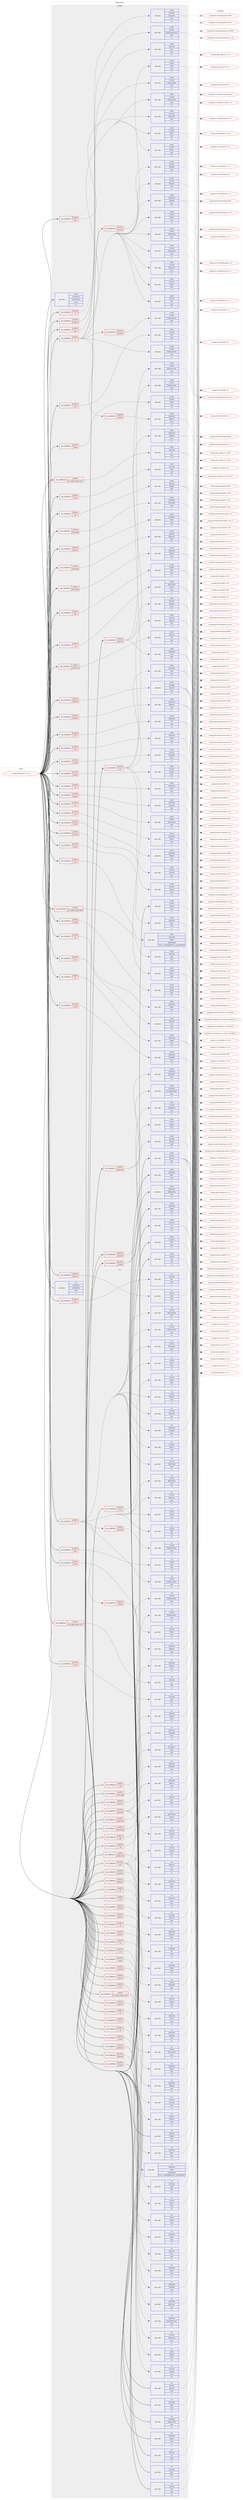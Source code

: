 digraph prolog {

# *************
# Graph options
# *************

newrank=true;
concentrate=true;
compound=true;
graph [rankdir=LR,fontname=Helvetica,fontsize=10,ranksep=1.5];#, ranksep=2.5, nodesep=0.2];
edge  [arrowhead=vee];
node  [fontname=Helvetica,fontsize=10];

# **********
# The ebuild
# **********

subgraph cluster_leftcol {
color=gray;
label=<<i>ebuild</i>>;
id [label="portage://dev-libs/efl-1.27.0-r1", color=red, width=4, href="../dev-libs/efl-1.27.0-r1.svg"];
}

# ****************
# The dependencies
# ****************

subgraph cluster_midcol {
color=gray;
label=<<i>dependencies</i>>;
subgraph cluster_compile {
fillcolor="#eeeeee";
style=filled;
label=<<i>compile</i>>;
subgraph cond26159 {
dependency107711 [label=<<TABLE BORDER="0" CELLBORDER="1" CELLSPACING="0" CELLPADDING="4"><TR><TD ROWSPAN="3" CELLPADDING="10">use_conditional</TD></TR><TR><TD>positive</TD></TR><TR><TD>X</TD></TR></TABLE>>, shape=none, color=red];
subgraph cond26160 {
dependency107712 [label=<<TABLE BORDER="0" CELLBORDER="1" CELLSPACING="0" CELLPADDING="4"><TR><TD ROWSPAN="3" CELLPADDING="10">use_conditional</TD></TR><TR><TD>negative</TD></TR><TR><TD>opengl</TD></TR></TABLE>>, shape=none, color=red];
subgraph pack80382 {
dependency107713 [label=<<TABLE BORDER="0" CELLBORDER="1" CELLSPACING="0" CELLPADDING="4" WIDTH="220"><TR><TD ROWSPAN="6" CELLPADDING="30">pack_dep</TD></TR><TR><TD WIDTH="110">install</TD></TR><TR><TD>media-libs</TD></TR><TR><TD>libglvnd</TD></TR><TR><TD>none</TD></TR><TR><TD>[,,]</TD></TR></TABLE>>, shape=none, color=blue];
}
dependency107712:e -> dependency107713:w [weight=20,style="dashed",arrowhead="vee"];
}
dependency107711:e -> dependency107712:w [weight=20,style="dashed",arrowhead="vee"];
subgraph pack80383 {
dependency107714 [label=<<TABLE BORDER="0" CELLBORDER="1" CELLSPACING="0" CELLPADDING="4" WIDTH="220"><TR><TD ROWSPAN="6" CELLPADDING="30">pack_dep</TD></TR><TR><TD WIDTH="110">install</TD></TR><TR><TD>media-libs</TD></TR><TR><TD>freetype</TD></TR><TR><TD>none</TD></TR><TR><TD>[,,]</TD></TR></TABLE>>, shape=none, color=blue];
}
dependency107711:e -> dependency107714:w [weight=20,style="dashed",arrowhead="vee"];
subgraph pack80384 {
dependency107715 [label=<<TABLE BORDER="0" CELLBORDER="1" CELLSPACING="0" CELLPADDING="4" WIDTH="220"><TR><TD ROWSPAN="6" CELLPADDING="30">pack_dep</TD></TR><TR><TD WIDTH="110">install</TD></TR><TR><TD>x11-libs</TD></TR><TR><TD>libX11</TD></TR><TR><TD>none</TD></TR><TR><TD>[,,]</TD></TR></TABLE>>, shape=none, color=blue];
}
dependency107711:e -> dependency107715:w [weight=20,style="dashed",arrowhead="vee"];
subgraph pack80385 {
dependency107716 [label=<<TABLE BORDER="0" CELLBORDER="1" CELLSPACING="0" CELLPADDING="4" WIDTH="220"><TR><TD ROWSPAN="6" CELLPADDING="30">pack_dep</TD></TR><TR><TD WIDTH="110">install</TD></TR><TR><TD>x11-libs</TD></TR><TR><TD>libXScrnSaver</TD></TR><TR><TD>none</TD></TR><TR><TD>[,,]</TD></TR></TABLE>>, shape=none, color=blue];
}
dependency107711:e -> dependency107716:w [weight=20,style="dashed",arrowhead="vee"];
subgraph pack80386 {
dependency107717 [label=<<TABLE BORDER="0" CELLBORDER="1" CELLSPACING="0" CELLPADDING="4" WIDTH="220"><TR><TD ROWSPAN="6" CELLPADDING="30">pack_dep</TD></TR><TR><TD WIDTH="110">install</TD></TR><TR><TD>x11-libs</TD></TR><TR><TD>libXcomposite</TD></TR><TR><TD>none</TD></TR><TR><TD>[,,]</TD></TR></TABLE>>, shape=none, color=blue];
}
dependency107711:e -> dependency107717:w [weight=20,style="dashed",arrowhead="vee"];
subgraph pack80387 {
dependency107718 [label=<<TABLE BORDER="0" CELLBORDER="1" CELLSPACING="0" CELLPADDING="4" WIDTH="220"><TR><TD ROWSPAN="6" CELLPADDING="30">pack_dep</TD></TR><TR><TD WIDTH="110">install</TD></TR><TR><TD>x11-libs</TD></TR><TR><TD>libXcursor</TD></TR><TR><TD>none</TD></TR><TR><TD>[,,]</TD></TR></TABLE>>, shape=none, color=blue];
}
dependency107711:e -> dependency107718:w [weight=20,style="dashed",arrowhead="vee"];
subgraph pack80388 {
dependency107719 [label=<<TABLE BORDER="0" CELLBORDER="1" CELLSPACING="0" CELLPADDING="4" WIDTH="220"><TR><TD ROWSPAN="6" CELLPADDING="30">pack_dep</TD></TR><TR><TD WIDTH="110">install</TD></TR><TR><TD>x11-libs</TD></TR><TR><TD>libXdamage</TD></TR><TR><TD>none</TD></TR><TR><TD>[,,]</TD></TR></TABLE>>, shape=none, color=blue];
}
dependency107711:e -> dependency107719:w [weight=20,style="dashed",arrowhead="vee"];
subgraph pack80389 {
dependency107720 [label=<<TABLE BORDER="0" CELLBORDER="1" CELLSPACING="0" CELLPADDING="4" WIDTH="220"><TR><TD ROWSPAN="6" CELLPADDING="30">pack_dep</TD></TR><TR><TD WIDTH="110">install</TD></TR><TR><TD>x11-libs</TD></TR><TR><TD>libXext</TD></TR><TR><TD>none</TD></TR><TR><TD>[,,]</TD></TR></TABLE>>, shape=none, color=blue];
}
dependency107711:e -> dependency107720:w [weight=20,style="dashed",arrowhead="vee"];
subgraph pack80390 {
dependency107721 [label=<<TABLE BORDER="0" CELLBORDER="1" CELLSPACING="0" CELLPADDING="4" WIDTH="220"><TR><TD ROWSPAN="6" CELLPADDING="30">pack_dep</TD></TR><TR><TD WIDTH="110">install</TD></TR><TR><TD>x11-libs</TD></TR><TR><TD>libXfixes</TD></TR><TR><TD>none</TD></TR><TR><TD>[,,]</TD></TR></TABLE>>, shape=none, color=blue];
}
dependency107711:e -> dependency107721:w [weight=20,style="dashed",arrowhead="vee"];
subgraph pack80391 {
dependency107722 [label=<<TABLE BORDER="0" CELLBORDER="1" CELLSPACING="0" CELLPADDING="4" WIDTH="220"><TR><TD ROWSPAN="6" CELLPADDING="30">pack_dep</TD></TR><TR><TD WIDTH="110">install</TD></TR><TR><TD>x11-libs</TD></TR><TR><TD>libXi</TD></TR><TR><TD>none</TD></TR><TR><TD>[,,]</TD></TR></TABLE>>, shape=none, color=blue];
}
dependency107711:e -> dependency107722:w [weight=20,style="dashed",arrowhead="vee"];
subgraph pack80392 {
dependency107723 [label=<<TABLE BORDER="0" CELLBORDER="1" CELLSPACING="0" CELLPADDING="4" WIDTH="220"><TR><TD ROWSPAN="6" CELLPADDING="30">pack_dep</TD></TR><TR><TD WIDTH="110">install</TD></TR><TR><TD>x11-libs</TD></TR><TR><TD>libXinerama</TD></TR><TR><TD>none</TD></TR><TR><TD>[,,]</TD></TR></TABLE>>, shape=none, color=blue];
}
dependency107711:e -> dependency107723:w [weight=20,style="dashed",arrowhead="vee"];
subgraph pack80393 {
dependency107724 [label=<<TABLE BORDER="0" CELLBORDER="1" CELLSPACING="0" CELLPADDING="4" WIDTH="220"><TR><TD ROWSPAN="6" CELLPADDING="30">pack_dep</TD></TR><TR><TD WIDTH="110">install</TD></TR><TR><TD>x11-libs</TD></TR><TR><TD>libXrandr</TD></TR><TR><TD>none</TD></TR><TR><TD>[,,]</TD></TR></TABLE>>, shape=none, color=blue];
}
dependency107711:e -> dependency107724:w [weight=20,style="dashed",arrowhead="vee"];
subgraph pack80394 {
dependency107725 [label=<<TABLE BORDER="0" CELLBORDER="1" CELLSPACING="0" CELLPADDING="4" WIDTH="220"><TR><TD ROWSPAN="6" CELLPADDING="30">pack_dep</TD></TR><TR><TD WIDTH="110">install</TD></TR><TR><TD>x11-libs</TD></TR><TR><TD>libXrender</TD></TR><TR><TD>none</TD></TR><TR><TD>[,,]</TD></TR></TABLE>>, shape=none, color=blue];
}
dependency107711:e -> dependency107725:w [weight=20,style="dashed",arrowhead="vee"];
subgraph pack80395 {
dependency107726 [label=<<TABLE BORDER="0" CELLBORDER="1" CELLSPACING="0" CELLPADDING="4" WIDTH="220"><TR><TD ROWSPAN="6" CELLPADDING="30">pack_dep</TD></TR><TR><TD WIDTH="110">install</TD></TR><TR><TD>x11-libs</TD></TR><TR><TD>libXtst</TD></TR><TR><TD>none</TD></TR><TR><TD>[,,]</TD></TR></TABLE>>, shape=none, color=blue];
}
dependency107711:e -> dependency107726:w [weight=20,style="dashed",arrowhead="vee"];
subgraph pack80396 {
dependency107727 [label=<<TABLE BORDER="0" CELLBORDER="1" CELLSPACING="0" CELLPADDING="4" WIDTH="220"><TR><TD ROWSPAN="6" CELLPADDING="30">pack_dep</TD></TR><TR><TD WIDTH="110">install</TD></TR><TR><TD>x11-libs</TD></TR><TR><TD>libxkbcommon</TD></TR><TR><TD>none</TD></TR><TR><TD>[,,]</TD></TR></TABLE>>, shape=none, color=blue];
}
dependency107711:e -> dependency107727:w [weight=20,style="dashed",arrowhead="vee"];
subgraph cond26161 {
dependency107728 [label=<<TABLE BORDER="0" CELLBORDER="1" CELLSPACING="0" CELLPADDING="4"><TR><TD ROWSPAN="3" CELLPADDING="10">use_conditional</TD></TR><TR><TD>positive</TD></TR><TR><TD>wayland</TD></TR></TABLE>>, shape=none, color=red];
subgraph pack80397 {
dependency107729 [label=<<TABLE BORDER="0" CELLBORDER="1" CELLSPACING="0" CELLPADDING="4" WIDTH="220"><TR><TD ROWSPAN="6" CELLPADDING="30">pack_dep</TD></TR><TR><TD WIDTH="110">install</TD></TR><TR><TD>x11-libs</TD></TR><TR><TD>libxkbcommon</TD></TR><TR><TD>none</TD></TR><TR><TD>[,,]</TD></TR></TABLE>>, shape=none, color=blue];
}
dependency107728:e -> dependency107729:w [weight=20,style="dashed",arrowhead="vee"];
}
dependency107711:e -> dependency107728:w [weight=20,style="dashed",arrowhead="vee"];
}
id:e -> dependency107711:w [weight=20,style="solid",arrowhead="vee"];
subgraph cond26162 {
dependency107730 [label=<<TABLE BORDER="0" CELLBORDER="1" CELLSPACING="0" CELLPADDING="4"><TR><TD ROWSPAN="3" CELLPADDING="10">use_conditional</TD></TR><TR><TD>positive</TD></TR><TR><TD>X</TD></TR></TABLE>>, shape=none, color=red];
subgraph pack80398 {
dependency107731 [label=<<TABLE BORDER="0" CELLBORDER="1" CELLSPACING="0" CELLPADDING="4" WIDTH="220"><TR><TD ROWSPAN="6" CELLPADDING="30">pack_dep</TD></TR><TR><TD WIDTH="110">install</TD></TR><TR><TD>x11-base</TD></TR><TR><TD>xorg-proto</TD></TR><TR><TD>none</TD></TR><TR><TD>[,,]</TD></TR></TABLE>>, shape=none, color=blue];
}
dependency107730:e -> dependency107731:w [weight=20,style="dashed",arrowhead="vee"];
}
id:e -> dependency107730:w [weight=20,style="solid",arrowhead="vee"];
subgraph cond26163 {
dependency107732 [label=<<TABLE BORDER="0" CELLBORDER="1" CELLSPACING="0" CELLPADDING="4"><TR><TD ROWSPAN="3" CELLPADDING="10">use_conditional</TD></TR><TR><TD>positive</TD></TR><TR><TD>avif</TD></TR></TABLE>>, shape=none, color=red];
subgraph pack80399 {
dependency107733 [label=<<TABLE BORDER="0" CELLBORDER="1" CELLSPACING="0" CELLPADDING="4" WIDTH="220"><TR><TD ROWSPAN="6" CELLPADDING="30">pack_dep</TD></TR><TR><TD WIDTH="110">install</TD></TR><TR><TD>media-libs</TD></TR><TR><TD>libavif</TD></TR><TR><TD>none</TD></TR><TR><TD>[,,]</TD></TR></TABLE>>, shape=none, color=blue];
}
dependency107732:e -> dependency107733:w [weight=20,style="dashed",arrowhead="vee"];
}
id:e -> dependency107732:w [weight=20,style="solid",arrowhead="vee"];
subgraph cond26164 {
dependency107734 [label=<<TABLE BORDER="0" CELLBORDER="1" CELLSPACING="0" CELLPADDING="4"><TR><TD ROWSPAN="3" CELLPADDING="10">use_conditional</TD></TR><TR><TD>positive</TD></TR><TR><TD>connman</TD></TR></TABLE>>, shape=none, color=red];
subgraph pack80400 {
dependency107735 [label=<<TABLE BORDER="0" CELLBORDER="1" CELLSPACING="0" CELLPADDING="4" WIDTH="220"><TR><TD ROWSPAN="6" CELLPADDING="30">pack_dep</TD></TR><TR><TD WIDTH="110">install</TD></TR><TR><TD>net-misc</TD></TR><TR><TD>connman</TD></TR><TR><TD>none</TD></TR><TR><TD>[,,]</TD></TR></TABLE>>, shape=none, color=blue];
}
dependency107734:e -> dependency107735:w [weight=20,style="dashed",arrowhead="vee"];
}
id:e -> dependency107734:w [weight=20,style="solid",arrowhead="vee"];
subgraph cond26165 {
dependency107736 [label=<<TABLE BORDER="0" CELLBORDER="1" CELLSPACING="0" CELLPADDING="4"><TR><TD ROWSPAN="3" CELLPADDING="10">use_conditional</TD></TR><TR><TD>positive</TD></TR><TR><TD>drm</TD></TR></TABLE>>, shape=none, color=red];
subgraph pack80401 {
dependency107737 [label=<<TABLE BORDER="0" CELLBORDER="1" CELLSPACING="0" CELLPADDING="4" WIDTH="220"><TR><TD ROWSPAN="6" CELLPADDING="30">pack_dep</TD></TR><TR><TD WIDTH="110">install</TD></TR><TR><TD>dev-libs</TD></TR><TR><TD>libinput</TD></TR><TR><TD>none</TD></TR><TR><TD>[,,]</TD></TR></TABLE>>, shape=none, color=blue];
}
dependency107736:e -> dependency107737:w [weight=20,style="dashed",arrowhead="vee"];
subgraph pack80402 {
dependency107738 [label=<<TABLE BORDER="0" CELLBORDER="1" CELLSPACING="0" CELLPADDING="4" WIDTH="220"><TR><TD ROWSPAN="6" CELLPADDING="30">pack_dep</TD></TR><TR><TD WIDTH="110">install</TD></TR><TR><TD>dev-libs</TD></TR><TR><TD>wayland</TD></TR><TR><TD>none</TD></TR><TR><TD>[,,]</TD></TR></TABLE>>, shape=none, color=blue];
}
dependency107736:e -> dependency107738:w [weight=20,style="dashed",arrowhead="vee"];
subgraph pack80403 {
dependency107739 [label=<<TABLE BORDER="0" CELLBORDER="1" CELLSPACING="0" CELLPADDING="4" WIDTH="220"><TR><TD ROWSPAN="6" CELLPADDING="30">pack_dep</TD></TR><TR><TD WIDTH="110">install</TD></TR><TR><TD>media-libs</TD></TR><TR><TD>mesa</TD></TR><TR><TD>none</TD></TR><TR><TD>[,,]</TD></TR></TABLE>>, shape=none, color=blue];
}
dependency107736:e -> dependency107739:w [weight=20,style="dashed",arrowhead="vee"];
subgraph pack80404 {
dependency107740 [label=<<TABLE BORDER="0" CELLBORDER="1" CELLSPACING="0" CELLPADDING="4" WIDTH="220"><TR><TD ROWSPAN="6" CELLPADDING="30">pack_dep</TD></TR><TR><TD WIDTH="110">install</TD></TR><TR><TD>x11-libs</TD></TR><TR><TD>libdrm</TD></TR><TR><TD>none</TD></TR><TR><TD>[,,]</TD></TR></TABLE>>, shape=none, color=blue];
}
dependency107736:e -> dependency107740:w [weight=20,style="dashed",arrowhead="vee"];
subgraph pack80405 {
dependency107741 [label=<<TABLE BORDER="0" CELLBORDER="1" CELLSPACING="0" CELLPADDING="4" WIDTH="220"><TR><TD ROWSPAN="6" CELLPADDING="30">pack_dep</TD></TR><TR><TD WIDTH="110">install</TD></TR><TR><TD>x11-libs</TD></TR><TR><TD>libxkbcommon</TD></TR><TR><TD>none</TD></TR><TR><TD>[,,]</TD></TR></TABLE>>, shape=none, color=blue];
}
dependency107736:e -> dependency107741:w [weight=20,style="dashed",arrowhead="vee"];
}
id:e -> dependency107736:w [weight=20,style="solid",arrowhead="vee"];
subgraph cond26166 {
dependency107742 [label=<<TABLE BORDER="0" CELLBORDER="1" CELLSPACING="0" CELLPADDING="4"><TR><TD ROWSPAN="3" CELLPADDING="10">use_conditional</TD></TR><TR><TD>positive</TD></TR><TR><TD>elogind</TD></TR></TABLE>>, shape=none, color=red];
subgraph pack80406 {
dependency107743 [label=<<TABLE BORDER="0" CELLBORDER="1" CELLSPACING="0" CELLPADDING="4" WIDTH="220"><TR><TD ROWSPAN="6" CELLPADDING="30">pack_dep</TD></TR><TR><TD WIDTH="110">install</TD></TR><TR><TD>sys-auth</TD></TR><TR><TD>elogind</TD></TR><TR><TD>none</TD></TR><TR><TD>[,,]</TD></TR></TABLE>>, shape=none, color=blue];
}
dependency107742:e -> dependency107743:w [weight=20,style="dashed",arrowhead="vee"];
subgraph pack80407 {
dependency107744 [label=<<TABLE BORDER="0" CELLBORDER="1" CELLSPACING="0" CELLPADDING="4" WIDTH="220"><TR><TD ROWSPAN="6" CELLPADDING="30">pack_dep</TD></TR><TR><TD WIDTH="110">install</TD></TR><TR><TD>virtual</TD></TR><TR><TD>libudev</TD></TR><TR><TD>none</TD></TR><TR><TD>[,,]</TD></TR></TABLE>>, shape=none, color=blue];
}
dependency107742:e -> dependency107744:w [weight=20,style="dashed",arrowhead="vee"];
}
id:e -> dependency107742:w [weight=20,style="solid",arrowhead="vee"];
subgraph cond26167 {
dependency107745 [label=<<TABLE BORDER="0" CELLBORDER="1" CELLSPACING="0" CELLPADDING="4"><TR><TD ROWSPAN="3" CELLPADDING="10">use_conditional</TD></TR><TR><TD>positive</TD></TR><TR><TD>fontconfig</TD></TR></TABLE>>, shape=none, color=red];
subgraph pack80408 {
dependency107746 [label=<<TABLE BORDER="0" CELLBORDER="1" CELLSPACING="0" CELLPADDING="4" WIDTH="220"><TR><TD ROWSPAN="6" CELLPADDING="30">pack_dep</TD></TR><TR><TD WIDTH="110">install</TD></TR><TR><TD>media-libs</TD></TR><TR><TD>fontconfig</TD></TR><TR><TD>none</TD></TR><TR><TD>[,,]</TD></TR></TABLE>>, shape=none, color=blue];
}
dependency107745:e -> dependency107746:w [weight=20,style="dashed",arrowhead="vee"];
}
id:e -> dependency107745:w [weight=20,style="solid",arrowhead="vee"];
subgraph cond26168 {
dependency107747 [label=<<TABLE BORDER="0" CELLBORDER="1" CELLSPACING="0" CELLPADDING="4"><TR><TD ROWSPAN="3" CELLPADDING="10">use_conditional</TD></TR><TR><TD>positive</TD></TR><TR><TD>fribidi</TD></TR></TABLE>>, shape=none, color=red];
subgraph pack80409 {
dependency107748 [label=<<TABLE BORDER="0" CELLBORDER="1" CELLSPACING="0" CELLPADDING="4" WIDTH="220"><TR><TD ROWSPAN="6" CELLPADDING="30">pack_dep</TD></TR><TR><TD WIDTH="110">install</TD></TR><TR><TD>dev-libs</TD></TR><TR><TD>fribidi</TD></TR><TR><TD>none</TD></TR><TR><TD>[,,]</TD></TR></TABLE>>, shape=none, color=blue];
}
dependency107747:e -> dependency107748:w [weight=20,style="dashed",arrowhead="vee"];
}
id:e -> dependency107747:w [weight=20,style="solid",arrowhead="vee"];
subgraph cond26169 {
dependency107749 [label=<<TABLE BORDER="0" CELLBORDER="1" CELLSPACING="0" CELLPADDING="4"><TR><TD ROWSPAN="3" CELLPADDING="10">use_conditional</TD></TR><TR><TD>positive</TD></TR><TR><TD>glib</TD></TR></TABLE>>, shape=none, color=red];
subgraph pack80410 {
dependency107750 [label=<<TABLE BORDER="0" CELLBORDER="1" CELLSPACING="0" CELLPADDING="4" WIDTH="220"><TR><TD ROWSPAN="6" CELLPADDING="30">pack_dep</TD></TR><TR><TD WIDTH="110">install</TD></TR><TR><TD>dev-libs</TD></TR><TR><TD>glib</TD></TR><TR><TD>none</TD></TR><TR><TD>[,,]</TD></TR></TABLE>>, shape=none, color=blue];
}
dependency107749:e -> dependency107750:w [weight=20,style="dashed",arrowhead="vee"];
}
id:e -> dependency107749:w [weight=20,style="solid",arrowhead="vee"];
subgraph cond26170 {
dependency107751 [label=<<TABLE BORDER="0" CELLBORDER="1" CELLSPACING="0" CELLPADDING="4"><TR><TD ROWSPAN="3" CELLPADDING="10">use_conditional</TD></TR><TR><TD>positive</TD></TR><TR><TD>gstreamer</TD></TR></TABLE>>, shape=none, color=red];
subgraph pack80411 {
dependency107752 [label=<<TABLE BORDER="0" CELLBORDER="1" CELLSPACING="0" CELLPADDING="4" WIDTH="220"><TR><TD ROWSPAN="6" CELLPADDING="30">pack_dep</TD></TR><TR><TD WIDTH="110">install</TD></TR><TR><TD>media-libs</TD></TR><TR><TD>gstreamer</TD></TR><TR><TD>none</TD></TR><TR><TD>[,,]</TD></TR></TABLE>>, shape=none, color=blue];
}
dependency107751:e -> dependency107752:w [weight=20,style="dashed",arrowhead="vee"];
subgraph pack80412 {
dependency107753 [label=<<TABLE BORDER="0" CELLBORDER="1" CELLSPACING="0" CELLPADDING="4" WIDTH="220"><TR><TD ROWSPAN="6" CELLPADDING="30">pack_dep</TD></TR><TR><TD WIDTH="110">install</TD></TR><TR><TD>media-libs</TD></TR><TR><TD>gst-plugins-base</TD></TR><TR><TD>none</TD></TR><TR><TD>[,,]</TD></TR></TABLE>>, shape=none, color=blue];
}
dependency107751:e -> dependency107753:w [weight=20,style="dashed",arrowhead="vee"];
}
id:e -> dependency107751:w [weight=20,style="solid",arrowhead="vee"];
subgraph cond26171 {
dependency107754 [label=<<TABLE BORDER="0" CELLBORDER="1" CELLSPACING="0" CELLPADDING="4"><TR><TD ROWSPAN="3" CELLPADDING="10">use_conditional</TD></TR><TR><TD>positive</TD></TR><TR><TD>harfbuzz</TD></TR></TABLE>>, shape=none, color=red];
subgraph pack80413 {
dependency107755 [label=<<TABLE BORDER="0" CELLBORDER="1" CELLSPACING="0" CELLPADDING="4" WIDTH="220"><TR><TD ROWSPAN="6" CELLPADDING="30">pack_dep</TD></TR><TR><TD WIDTH="110">install</TD></TR><TR><TD>media-libs</TD></TR><TR><TD>harfbuzz</TD></TR><TR><TD>none</TD></TR><TR><TD>[,,]</TD></TR></TABLE>>, shape=none, color=blue];
}
dependency107754:e -> dependency107755:w [weight=20,style="dashed",arrowhead="vee"];
}
id:e -> dependency107754:w [weight=20,style="solid",arrowhead="vee"];
subgraph cond26172 {
dependency107756 [label=<<TABLE BORDER="0" CELLBORDER="1" CELLSPACING="0" CELLPADDING="4"><TR><TD ROWSPAN="3" CELLPADDING="10">use_conditional</TD></TR><TR><TD>positive</TD></TR><TR><TD>heif</TD></TR></TABLE>>, shape=none, color=red];
subgraph pack80414 {
dependency107757 [label=<<TABLE BORDER="0" CELLBORDER="1" CELLSPACING="0" CELLPADDING="4" WIDTH="220"><TR><TD ROWSPAN="6" CELLPADDING="30">pack_dep</TD></TR><TR><TD WIDTH="110">install</TD></TR><TR><TD>media-libs</TD></TR><TR><TD>libheif</TD></TR><TR><TD>none</TD></TR><TR><TD>[,,]</TD></TR></TABLE>>, shape=none, color=blue];
}
dependency107756:e -> dependency107757:w [weight=20,style="dashed",arrowhead="vee"];
}
id:e -> dependency107756:w [weight=20,style="solid",arrowhead="vee"];
subgraph cond26173 {
dependency107758 [label=<<TABLE BORDER="0" CELLBORDER="1" CELLSPACING="0" CELLPADDING="4"><TR><TD ROWSPAN="3" CELLPADDING="10">use_conditional</TD></TR><TR><TD>positive</TD></TR><TR><TD>hyphen</TD></TR></TABLE>>, shape=none, color=red];
subgraph pack80415 {
dependency107759 [label=<<TABLE BORDER="0" CELLBORDER="1" CELLSPACING="0" CELLPADDING="4" WIDTH="220"><TR><TD ROWSPAN="6" CELLPADDING="30">pack_dep</TD></TR><TR><TD WIDTH="110">install</TD></TR><TR><TD>dev-libs</TD></TR><TR><TD>hyphen</TD></TR><TR><TD>none</TD></TR><TR><TD>[,,]</TD></TR></TABLE>>, shape=none, color=blue];
}
dependency107758:e -> dependency107759:w [weight=20,style="dashed",arrowhead="vee"];
}
id:e -> dependency107758:w [weight=20,style="solid",arrowhead="vee"];
subgraph cond26174 {
dependency107760 [label=<<TABLE BORDER="0" CELLBORDER="1" CELLSPACING="0" CELLPADDING="4"><TR><TD ROWSPAN="3" CELLPADDING="10">use_conditional</TD></TR><TR><TD>positive</TD></TR><TR><TD>ibus</TD></TR></TABLE>>, shape=none, color=red];
subgraph pack80416 {
dependency107761 [label=<<TABLE BORDER="0" CELLBORDER="1" CELLSPACING="0" CELLPADDING="4" WIDTH="220"><TR><TD ROWSPAN="6" CELLPADDING="30">pack_dep</TD></TR><TR><TD WIDTH="110">install</TD></TR><TR><TD>app-i18n</TD></TR><TR><TD>ibus</TD></TR><TR><TD>none</TD></TR><TR><TD>[,,]</TD></TR></TABLE>>, shape=none, color=blue];
}
dependency107760:e -> dependency107761:w [weight=20,style="dashed",arrowhead="vee"];
}
id:e -> dependency107760:w [weight=20,style="solid",arrowhead="vee"];
subgraph cond26175 {
dependency107762 [label=<<TABLE BORDER="0" CELLBORDER="1" CELLSPACING="0" CELLPADDING="4"><TR><TD ROWSPAN="3" CELLPADDING="10">use_conditional</TD></TR><TR><TD>positive</TD></TR><TR><TD>jpeg2k</TD></TR></TABLE>>, shape=none, color=red];
subgraph pack80417 {
dependency107763 [label=<<TABLE BORDER="0" CELLBORDER="1" CELLSPACING="0" CELLPADDING="4" WIDTH="220"><TR><TD ROWSPAN="6" CELLPADDING="30">pack_dep</TD></TR><TR><TD WIDTH="110">install</TD></TR><TR><TD>media-libs</TD></TR><TR><TD>openjpeg</TD></TR><TR><TD>none</TD></TR><TR><TD>[,,]</TD></TR></TABLE>>, shape=none, color=blue];
}
dependency107762:e -> dependency107763:w [weight=20,style="dashed",arrowhead="vee"];
}
id:e -> dependency107762:w [weight=20,style="solid",arrowhead="vee"];
subgraph cond26176 {
dependency107764 [label=<<TABLE BORDER="0" CELLBORDER="1" CELLSPACING="0" CELLPADDING="4"><TR><TD ROWSPAN="3" CELLPADDING="10">use_conditional</TD></TR><TR><TD>positive</TD></TR><TR><TD>jpegxl</TD></TR></TABLE>>, shape=none, color=red];
subgraph pack80418 {
dependency107765 [label=<<TABLE BORDER="0" CELLBORDER="1" CELLSPACING="0" CELLPADDING="4" WIDTH="220"><TR><TD ROWSPAN="6" CELLPADDING="30">pack_dep</TD></TR><TR><TD WIDTH="110">install</TD></TR><TR><TD>media-libs</TD></TR><TR><TD>libjxl</TD></TR><TR><TD>none</TD></TR><TR><TD>[,,]</TD></TR></TABLE>>, shape=none, color=blue];
}
dependency107764:e -> dependency107765:w [weight=20,style="dashed",arrowhead="vee"];
}
id:e -> dependency107764:w [weight=20,style="solid",arrowhead="vee"];
subgraph cond26177 {
dependency107766 [label=<<TABLE BORDER="0" CELLBORDER="1" CELLSPACING="0" CELLPADDING="4"><TR><TD ROWSPAN="3" CELLPADDING="10">use_conditional</TD></TR><TR><TD>positive</TD></TR><TR><TD>json</TD></TR></TABLE>>, shape=none, color=red];
subgraph pack80419 {
dependency107767 [label=<<TABLE BORDER="0" CELLBORDER="1" CELLSPACING="0" CELLPADDING="4" WIDTH="220"><TR><TD ROWSPAN="6" CELLPADDING="30">pack_dep</TD></TR><TR><TD WIDTH="110">install</TD></TR><TR><TD>media-libs</TD></TR><TR><TD>rlottie</TD></TR><TR><TD>greaterequal</TD></TR><TR><TD>[0.0.1,,_pre20200424,0.0.1_pre20200424]</TD></TR></TABLE>>, shape=none, color=blue];
}
dependency107766:e -> dependency107767:w [weight=20,style="dashed",arrowhead="vee"];
}
id:e -> dependency107766:w [weight=20,style="solid",arrowhead="vee"];
subgraph cond26178 {
dependency107768 [label=<<TABLE BORDER="0" CELLBORDER="1" CELLSPACING="0" CELLPADDING="4"><TR><TD ROWSPAN="3" CELLPADDING="10">use_conditional</TD></TR><TR><TD>positive</TD></TR><TR><TD>lua_single_target_lua5-1</TD></TR></TABLE>>, shape=none, color=red];
subgraph pack80420 {
dependency107769 [label=<<TABLE BORDER="0" CELLBORDER="1" CELLSPACING="0" CELLPADDING="4" WIDTH="220"><TR><TD ROWSPAN="6" CELLPADDING="30">pack_dep</TD></TR><TR><TD WIDTH="110">install</TD></TR><TR><TD>dev-lang</TD></TR><TR><TD>lua</TD></TR><TR><TD>none</TD></TR><TR><TD>[,,]</TD></TR></TABLE>>, shape=none, color=blue];
}
dependency107768:e -> dependency107769:w [weight=20,style="dashed",arrowhead="vee"];
}
id:e -> dependency107768:w [weight=20,style="solid",arrowhead="vee"];
subgraph cond26179 {
dependency107770 [label=<<TABLE BORDER="0" CELLBORDER="1" CELLSPACING="0" CELLPADDING="4"><TR><TD ROWSPAN="3" CELLPADDING="10">use_conditional</TD></TR><TR><TD>positive</TD></TR><TR><TD>lua_single_target_luajit</TD></TR></TABLE>>, shape=none, color=red];
subgraph pack80421 {
dependency107771 [label=<<TABLE BORDER="0" CELLBORDER="1" CELLSPACING="0" CELLPADDING="4" WIDTH="220"><TR><TD ROWSPAN="6" CELLPADDING="30">pack_dep</TD></TR><TR><TD WIDTH="110">install</TD></TR><TR><TD>dev-lang</TD></TR><TR><TD>luajit</TD></TR><TR><TD>none</TD></TR><TR><TD>[,,]</TD></TR></TABLE>>, shape=none, color=blue];
}
dependency107770:e -> dependency107771:w [weight=20,style="dashed",arrowhead="vee"];
}
id:e -> dependency107770:w [weight=20,style="solid",arrowhead="vee"];
subgraph cond26180 {
dependency107772 [label=<<TABLE BORDER="0" CELLBORDER="1" CELLSPACING="0" CELLPADDING="4"><TR><TD ROWSPAN="3" CELLPADDING="10">use_conditional</TD></TR><TR><TD>positive</TD></TR><TR><TD>mono</TD></TR></TABLE>>, shape=none, color=red];
subgraph pack80422 {
dependency107773 [label=<<TABLE BORDER="0" CELLBORDER="1" CELLSPACING="0" CELLPADDING="4" WIDTH="220"><TR><TD ROWSPAN="6" CELLPADDING="30">pack_dep</TD></TR><TR><TD WIDTH="110">install</TD></TR><TR><TD>dev-lang</TD></TR><TR><TD>mono</TD></TR><TR><TD>none</TD></TR><TR><TD>[,,]</TD></TR></TABLE>>, shape=none, color=blue];
}
dependency107772:e -> dependency107773:w [weight=20,style="dashed",arrowhead="vee"];
}
id:e -> dependency107772:w [weight=20,style="solid",arrowhead="vee"];
subgraph cond26181 {
dependency107774 [label=<<TABLE BORDER="0" CELLBORDER="1" CELLSPACING="0" CELLPADDING="4"><TR><TD ROWSPAN="3" CELLPADDING="10">use_conditional</TD></TR><TR><TD>positive</TD></TR><TR><TD>opengl</TD></TR></TABLE>>, shape=none, color=red];
subgraph pack80423 {
dependency107775 [label=<<TABLE BORDER="0" CELLBORDER="1" CELLSPACING="0" CELLPADDING="4" WIDTH="220"><TR><TD ROWSPAN="6" CELLPADDING="30">pack_dep</TD></TR><TR><TD WIDTH="110">install</TD></TR><TR><TD>virtual</TD></TR><TR><TD>opengl</TD></TR><TR><TD>none</TD></TR><TR><TD>[,,]</TD></TR></TABLE>>, shape=none, color=blue];
}
dependency107774:e -> dependency107775:w [weight=20,style="dashed",arrowhead="vee"];
}
id:e -> dependency107774:w [weight=20,style="solid",arrowhead="vee"];
subgraph cond26182 {
dependency107776 [label=<<TABLE BORDER="0" CELLBORDER="1" CELLSPACING="0" CELLPADDING="4"><TR><TD ROWSPAN="3" CELLPADDING="10">use_conditional</TD></TR><TR><TD>positive</TD></TR><TR><TD>pdf</TD></TR></TABLE>>, shape=none, color=red];
subgraph pack80424 {
dependency107777 [label=<<TABLE BORDER="0" CELLBORDER="1" CELLSPACING="0" CELLPADDING="4" WIDTH="220"><TR><TD ROWSPAN="6" CELLPADDING="30">pack_dep</TD></TR><TR><TD WIDTH="110">install</TD></TR><TR><TD>app-text</TD></TR><TR><TD>poppler</TD></TR><TR><TD>none</TD></TR><TR><TD>[,,]</TD></TR></TABLE>>, shape=none, color=blue];
}
dependency107776:e -> dependency107777:w [weight=20,style="dashed",arrowhead="vee"];
}
id:e -> dependency107776:w [weight=20,style="solid",arrowhead="vee"];
subgraph cond26183 {
dependency107778 [label=<<TABLE BORDER="0" CELLBORDER="1" CELLSPACING="0" CELLPADDING="4"><TR><TD ROWSPAN="3" CELLPADDING="10">use_conditional</TD></TR><TR><TD>positive</TD></TR><TR><TD>physics</TD></TR></TABLE>>, shape=none, color=red];
subgraph pack80425 {
dependency107779 [label=<<TABLE BORDER="0" CELLBORDER="1" CELLSPACING="0" CELLPADDING="4" WIDTH="220"><TR><TD ROWSPAN="6" CELLPADDING="30">pack_dep</TD></TR><TR><TD WIDTH="110">install</TD></TR><TR><TD>sci-physics</TD></TR><TR><TD>bullet</TD></TR><TR><TD>none</TD></TR><TR><TD>[,,]</TD></TR></TABLE>>, shape=none, color=blue];
}
dependency107778:e -> dependency107779:w [weight=20,style="dashed",arrowhead="vee"];
}
id:e -> dependency107778:w [weight=20,style="solid",arrowhead="vee"];
subgraph cond26184 {
dependency107780 [label=<<TABLE BORDER="0" CELLBORDER="1" CELLSPACING="0" CELLPADDING="4"><TR><TD ROWSPAN="3" CELLPADDING="10">use_conditional</TD></TR><TR><TD>positive</TD></TR><TR><TD>postscript</TD></TR></TABLE>>, shape=none, color=red];
subgraph pack80426 {
dependency107781 [label=<<TABLE BORDER="0" CELLBORDER="1" CELLSPACING="0" CELLPADDING="4" WIDTH="220"><TR><TD ROWSPAN="6" CELLPADDING="30">pack_dep</TD></TR><TR><TD WIDTH="110">install</TD></TR><TR><TD>app-text</TD></TR><TR><TD>libspectre</TD></TR><TR><TD>none</TD></TR><TR><TD>[,,]</TD></TR></TABLE>>, shape=none, color=blue];
}
dependency107780:e -> dependency107781:w [weight=20,style="dashed",arrowhead="vee"];
}
id:e -> dependency107780:w [weight=20,style="solid",arrowhead="vee"];
subgraph cond26185 {
dependency107782 [label=<<TABLE BORDER="0" CELLBORDER="1" CELLSPACING="0" CELLPADDING="4"><TR><TD ROWSPAN="3" CELLPADDING="10">use_conditional</TD></TR><TR><TD>positive</TD></TR><TR><TD>pulseaudio</TD></TR></TABLE>>, shape=none, color=red];
subgraph pack80427 {
dependency107783 [label=<<TABLE BORDER="0" CELLBORDER="1" CELLSPACING="0" CELLPADDING="4" WIDTH="220"><TR><TD ROWSPAN="6" CELLPADDING="30">pack_dep</TD></TR><TR><TD WIDTH="110">install</TD></TR><TR><TD>media-libs</TD></TR><TR><TD>libpulse</TD></TR><TR><TD>none</TD></TR><TR><TD>[,,]</TD></TR></TABLE>>, shape=none, color=blue];
}
dependency107782:e -> dependency107783:w [weight=20,style="dashed",arrowhead="vee"];
}
id:e -> dependency107782:w [weight=20,style="solid",arrowhead="vee"];
subgraph cond26186 {
dependency107784 [label=<<TABLE BORDER="0" CELLBORDER="1" CELLSPACING="0" CELLPADDING="4"><TR><TD ROWSPAN="3" CELLPADDING="10">use_conditional</TD></TR><TR><TD>positive</TD></TR><TR><TD>raw</TD></TR></TABLE>>, shape=none, color=red];
subgraph pack80428 {
dependency107785 [label=<<TABLE BORDER="0" CELLBORDER="1" CELLSPACING="0" CELLPADDING="4" WIDTH="220"><TR><TD ROWSPAN="6" CELLPADDING="30">pack_dep</TD></TR><TR><TD WIDTH="110">install</TD></TR><TR><TD>media-libs</TD></TR><TR><TD>libraw</TD></TR><TR><TD>none</TD></TR><TR><TD>[,,]</TD></TR></TABLE>>, shape=none, color=blue];
}
dependency107784:e -> dependency107785:w [weight=20,style="dashed",arrowhead="vee"];
}
id:e -> dependency107784:w [weight=20,style="solid",arrowhead="vee"];
subgraph cond26187 {
dependency107786 [label=<<TABLE BORDER="0" CELLBORDER="1" CELLSPACING="0" CELLPADDING="4"><TR><TD ROWSPAN="3" CELLPADDING="10">use_conditional</TD></TR><TR><TD>positive</TD></TR><TR><TD>scim</TD></TR></TABLE>>, shape=none, color=red];
subgraph pack80429 {
dependency107787 [label=<<TABLE BORDER="0" CELLBORDER="1" CELLSPACING="0" CELLPADDING="4" WIDTH="220"><TR><TD ROWSPAN="6" CELLPADDING="30">pack_dep</TD></TR><TR><TD WIDTH="110">install</TD></TR><TR><TD>app-i18n</TD></TR><TR><TD>scim</TD></TR><TR><TD>none</TD></TR><TR><TD>[,,]</TD></TR></TABLE>>, shape=none, color=blue];
}
dependency107786:e -> dependency107787:w [weight=20,style="dashed",arrowhead="vee"];
}
id:e -> dependency107786:w [weight=20,style="solid",arrowhead="vee"];
subgraph cond26188 {
dependency107788 [label=<<TABLE BORDER="0" CELLBORDER="1" CELLSPACING="0" CELLPADDING="4"><TR><TD ROWSPAN="3" CELLPADDING="10">use_conditional</TD></TR><TR><TD>positive</TD></TR><TR><TD>sdl</TD></TR></TABLE>>, shape=none, color=red];
subgraph pack80430 {
dependency107789 [label=<<TABLE BORDER="0" CELLBORDER="1" CELLSPACING="0" CELLPADDING="4" WIDTH="220"><TR><TD ROWSPAN="6" CELLPADDING="30">pack_dep</TD></TR><TR><TD WIDTH="110">install</TD></TR><TR><TD>media-libs</TD></TR><TR><TD>libsdl2</TD></TR><TR><TD>none</TD></TR><TR><TD>[,,]</TD></TR></TABLE>>, shape=none, color=blue];
}
dependency107788:e -> dependency107789:w [weight=20,style="dashed",arrowhead="vee"];
}
id:e -> dependency107788:w [weight=20,style="solid",arrowhead="vee"];
subgraph cond26189 {
dependency107790 [label=<<TABLE BORDER="0" CELLBORDER="1" CELLSPACING="0" CELLPADDING="4"><TR><TD ROWSPAN="3" CELLPADDING="10">use_conditional</TD></TR><TR><TD>positive</TD></TR><TR><TD>sound</TD></TR></TABLE>>, shape=none, color=red];
subgraph pack80431 {
dependency107791 [label=<<TABLE BORDER="0" CELLBORDER="1" CELLSPACING="0" CELLPADDING="4" WIDTH="220"><TR><TD ROWSPAN="6" CELLPADDING="30">pack_dep</TD></TR><TR><TD WIDTH="110">install</TD></TR><TR><TD>media-libs</TD></TR><TR><TD>libsndfile</TD></TR><TR><TD>none</TD></TR><TR><TD>[,,]</TD></TR></TABLE>>, shape=none, color=blue];
}
dependency107790:e -> dependency107791:w [weight=20,style="dashed",arrowhead="vee"];
}
id:e -> dependency107790:w [weight=20,style="solid",arrowhead="vee"];
subgraph cond26190 {
dependency107792 [label=<<TABLE BORDER="0" CELLBORDER="1" CELLSPACING="0" CELLPADDING="4"><TR><TD ROWSPAN="3" CELLPADDING="10">use_conditional</TD></TR><TR><TD>positive</TD></TR><TR><TD>svg</TD></TR></TABLE>>, shape=none, color=red];
subgraph pack80432 {
dependency107793 [label=<<TABLE BORDER="0" CELLBORDER="1" CELLSPACING="0" CELLPADDING="4" WIDTH="220"><TR><TD ROWSPAN="6" CELLPADDING="30">pack_dep</TD></TR><TR><TD WIDTH="110">install</TD></TR><TR><TD>gnome-base</TD></TR><TR><TD>librsvg</TD></TR><TR><TD>none</TD></TR><TR><TD>[,,]</TD></TR></TABLE>>, shape=none, color=blue];
}
dependency107792:e -> dependency107793:w [weight=20,style="dashed",arrowhead="vee"];
}
id:e -> dependency107792:w [weight=20,style="solid",arrowhead="vee"];
subgraph cond26191 {
dependency107794 [label=<<TABLE BORDER="0" CELLBORDER="1" CELLSPACING="0" CELLPADDING="4"><TR><TD ROWSPAN="3" CELLPADDING="10">use_conditional</TD></TR><TR><TD>positive</TD></TR><TR><TD>system-lz4</TD></TR></TABLE>>, shape=none, color=red];
subgraph pack80433 {
dependency107795 [label=<<TABLE BORDER="0" CELLBORDER="1" CELLSPACING="0" CELLPADDING="4" WIDTH="220"><TR><TD ROWSPAN="6" CELLPADDING="30">pack_dep</TD></TR><TR><TD WIDTH="110">install</TD></TR><TR><TD>app-arch</TD></TR><TR><TD>lz4</TD></TR><TR><TD>none</TD></TR><TR><TD>[,,]</TD></TR></TABLE>>, shape=none, color=blue];
}
dependency107794:e -> dependency107795:w [weight=20,style="dashed",arrowhead="vee"];
}
id:e -> dependency107794:w [weight=20,style="solid",arrowhead="vee"];
subgraph cond26192 {
dependency107796 [label=<<TABLE BORDER="0" CELLBORDER="1" CELLSPACING="0" CELLPADDING="4"><TR><TD ROWSPAN="3" CELLPADDING="10">use_conditional</TD></TR><TR><TD>positive</TD></TR><TR><TD>systemd</TD></TR></TABLE>>, shape=none, color=red];
subgraph pack80434 {
dependency107797 [label=<<TABLE BORDER="0" CELLBORDER="1" CELLSPACING="0" CELLPADDING="4" WIDTH="220"><TR><TD ROWSPAN="6" CELLPADDING="30">pack_dep</TD></TR><TR><TD WIDTH="110">install</TD></TR><TR><TD>sys-apps</TD></TR><TR><TD>systemd</TD></TR><TR><TD>none</TD></TR><TR><TD>[,,]</TD></TR></TABLE>>, shape=none, color=blue];
}
dependency107796:e -> dependency107797:w [weight=20,style="dashed",arrowhead="vee"];
}
id:e -> dependency107796:w [weight=20,style="solid",arrowhead="vee"];
subgraph cond26193 {
dependency107798 [label=<<TABLE BORDER="0" CELLBORDER="1" CELLSPACING="0" CELLPADDING="4"><TR><TD ROWSPAN="3" CELLPADDING="10">use_conditional</TD></TR><TR><TD>positive</TD></TR><TR><TD>tiff</TD></TR></TABLE>>, shape=none, color=red];
subgraph pack80435 {
dependency107799 [label=<<TABLE BORDER="0" CELLBORDER="1" CELLSPACING="0" CELLPADDING="4" WIDTH="220"><TR><TD ROWSPAN="6" CELLPADDING="30">pack_dep</TD></TR><TR><TD WIDTH="110">install</TD></TR><TR><TD>media-libs</TD></TR><TR><TD>tiff</TD></TR><TR><TD>none</TD></TR><TR><TD>[,,]</TD></TR></TABLE>>, shape=none, color=blue];
}
dependency107798:e -> dependency107799:w [weight=20,style="dashed",arrowhead="vee"];
}
id:e -> dependency107798:w [weight=20,style="solid",arrowhead="vee"];
subgraph cond26194 {
dependency107800 [label=<<TABLE BORDER="0" CELLBORDER="1" CELLSPACING="0" CELLPADDING="4"><TR><TD ROWSPAN="3" CELLPADDING="10">use_conditional</TD></TR><TR><TD>positive</TD></TR><TR><TD>tslib</TD></TR></TABLE>>, shape=none, color=red];
subgraph pack80436 {
dependency107801 [label=<<TABLE BORDER="0" CELLBORDER="1" CELLSPACING="0" CELLPADDING="4" WIDTH="220"><TR><TD ROWSPAN="6" CELLPADDING="30">pack_dep</TD></TR><TR><TD WIDTH="110">install</TD></TR><TR><TD>x11-libs</TD></TR><TR><TD>tslib</TD></TR><TR><TD>none</TD></TR><TR><TD>[,,]</TD></TR></TABLE>>, shape=none, color=blue];
}
dependency107800:e -> dependency107801:w [weight=20,style="dashed",arrowhead="vee"];
}
id:e -> dependency107800:w [weight=20,style="solid",arrowhead="vee"];
subgraph cond26195 {
dependency107802 [label=<<TABLE BORDER="0" CELLBORDER="1" CELLSPACING="0" CELLPADDING="4"><TR><TD ROWSPAN="3" CELLPADDING="10">use_conditional</TD></TR><TR><TD>positive</TD></TR><TR><TD>unwind</TD></TR></TABLE>>, shape=none, color=red];
subgraph pack80437 {
dependency107803 [label=<<TABLE BORDER="0" CELLBORDER="1" CELLSPACING="0" CELLPADDING="4" WIDTH="220"><TR><TD ROWSPAN="6" CELLPADDING="30">pack_dep</TD></TR><TR><TD WIDTH="110">install</TD></TR><TR><TD>sys-libs</TD></TR><TR><TD>libunwind</TD></TR><TR><TD>none</TD></TR><TR><TD>[,,]</TD></TR></TABLE>>, shape=none, color=blue];
}
dependency107802:e -> dependency107803:w [weight=20,style="dashed",arrowhead="vee"];
}
id:e -> dependency107802:w [weight=20,style="solid",arrowhead="vee"];
subgraph cond26196 {
dependency107804 [label=<<TABLE BORDER="0" CELLBORDER="1" CELLSPACING="0" CELLPADDING="4"><TR><TD ROWSPAN="3" CELLPADDING="10">use_conditional</TD></TR><TR><TD>positive</TD></TR><TR><TD>v4l</TD></TR></TABLE>>, shape=none, color=red];
subgraph pack80438 {
dependency107805 [label=<<TABLE BORDER="0" CELLBORDER="1" CELLSPACING="0" CELLPADDING="4" WIDTH="220"><TR><TD ROWSPAN="6" CELLPADDING="30">pack_dep</TD></TR><TR><TD WIDTH="110">install</TD></TR><TR><TD>media-libs</TD></TR><TR><TD>libv4l</TD></TR><TR><TD>none</TD></TR><TR><TD>[,,]</TD></TR></TABLE>>, shape=none, color=blue];
}
dependency107804:e -> dependency107805:w [weight=20,style="dashed",arrowhead="vee"];
}
id:e -> dependency107804:w [weight=20,style="solid",arrowhead="vee"];
subgraph cond26197 {
dependency107806 [label=<<TABLE BORDER="0" CELLBORDER="1" CELLSPACING="0" CELLPADDING="4"><TR><TD ROWSPAN="3" CELLPADDING="10">use_conditional</TD></TR><TR><TD>positive</TD></TR><TR><TD>vnc</TD></TR></TABLE>>, shape=none, color=red];
subgraph pack80439 {
dependency107807 [label=<<TABLE BORDER="0" CELLBORDER="1" CELLSPACING="0" CELLPADDING="4" WIDTH="220"><TR><TD ROWSPAN="6" CELLPADDING="30">pack_dep</TD></TR><TR><TD WIDTH="110">install</TD></TR><TR><TD>net-libs</TD></TR><TR><TD>libvncserver</TD></TR><TR><TD>none</TD></TR><TR><TD>[,,]</TD></TR></TABLE>>, shape=none, color=blue];
}
dependency107806:e -> dependency107807:w [weight=20,style="dashed",arrowhead="vee"];
}
id:e -> dependency107806:w [weight=20,style="solid",arrowhead="vee"];
subgraph cond26198 {
dependency107808 [label=<<TABLE BORDER="0" CELLBORDER="1" CELLSPACING="0" CELLPADDING="4"><TR><TD ROWSPAN="3" CELLPADDING="10">use_conditional</TD></TR><TR><TD>positive</TD></TR><TR><TD>wayland</TD></TR></TABLE>>, shape=none, color=red];
subgraph pack80440 {
dependency107809 [label=<<TABLE BORDER="0" CELLBORDER="1" CELLSPACING="0" CELLPADDING="4" WIDTH="220"><TR><TD ROWSPAN="6" CELLPADDING="30">pack_dep</TD></TR><TR><TD WIDTH="110">install</TD></TR><TR><TD>dev-libs</TD></TR><TR><TD>wayland</TD></TR><TR><TD>none</TD></TR><TR><TD>[,,]</TD></TR></TABLE>>, shape=none, color=blue];
}
dependency107808:e -> dependency107809:w [weight=20,style="dashed",arrowhead="vee"];
subgraph pack80441 {
dependency107810 [label=<<TABLE BORDER="0" CELLBORDER="1" CELLSPACING="0" CELLPADDING="4" WIDTH="220"><TR><TD ROWSPAN="6" CELLPADDING="30">pack_dep</TD></TR><TR><TD WIDTH="110">install</TD></TR><TR><TD>media-libs</TD></TR><TR><TD>libglvnd</TD></TR><TR><TD>none</TD></TR><TR><TD>[,,]</TD></TR></TABLE>>, shape=none, color=blue];
}
dependency107808:e -> dependency107810:w [weight=20,style="dashed",arrowhead="vee"];
subgraph pack80442 {
dependency107811 [label=<<TABLE BORDER="0" CELLBORDER="1" CELLSPACING="0" CELLPADDING="4" WIDTH="220"><TR><TD ROWSPAN="6" CELLPADDING="30">pack_dep</TD></TR><TR><TD WIDTH="110">install</TD></TR><TR><TD>media-libs</TD></TR><TR><TD>mesa</TD></TR><TR><TD>none</TD></TR><TR><TD>[,,]</TD></TR></TABLE>>, shape=none, color=blue];
}
dependency107808:e -> dependency107811:w [weight=20,style="dashed",arrowhead="vee"];
subgraph pack80443 {
dependency107812 [label=<<TABLE BORDER="0" CELLBORDER="1" CELLSPACING="0" CELLPADDING="4" WIDTH="220"><TR><TD ROWSPAN="6" CELLPADDING="30">pack_dep</TD></TR><TR><TD WIDTH="110">install</TD></TR><TR><TD>x11-libs</TD></TR><TR><TD>libxkbcommon</TD></TR><TR><TD>none</TD></TR><TR><TD>[,,]</TD></TR></TABLE>>, shape=none, color=blue];
}
dependency107808:e -> dependency107812:w [weight=20,style="dashed",arrowhead="vee"];
}
id:e -> dependency107808:w [weight=20,style="solid",arrowhead="vee"];
subgraph cond26199 {
dependency107813 [label=<<TABLE BORDER="0" CELLBORDER="1" CELLSPACING="0" CELLPADDING="4"><TR><TD ROWSPAN="3" CELLPADDING="10">use_conditional</TD></TR><TR><TD>positive</TD></TR><TR><TD>wayland</TD></TR></TABLE>>, shape=none, color=red];
subgraph pack80444 {
dependency107814 [label=<<TABLE BORDER="0" CELLBORDER="1" CELLSPACING="0" CELLPADDING="4" WIDTH="220"><TR><TD ROWSPAN="6" CELLPADDING="30">pack_dep</TD></TR><TR><TD WIDTH="110">install</TD></TR><TR><TD>dev-libs</TD></TR><TR><TD>wayland-protocols</TD></TR><TR><TD>none</TD></TR><TR><TD>[,,]</TD></TR></TABLE>>, shape=none, color=blue];
}
dependency107813:e -> dependency107814:w [weight=20,style="dashed",arrowhead="vee"];
}
id:e -> dependency107813:w [weight=20,style="solid",arrowhead="vee"];
subgraph cond26200 {
dependency107815 [label=<<TABLE BORDER="0" CELLBORDER="1" CELLSPACING="0" CELLPADDING="4"><TR><TD ROWSPAN="3" CELLPADDING="10">use_conditional</TD></TR><TR><TD>positive</TD></TR><TR><TD>webp</TD></TR></TABLE>>, shape=none, color=red];
subgraph pack80445 {
dependency107816 [label=<<TABLE BORDER="0" CELLBORDER="1" CELLSPACING="0" CELLPADDING="4" WIDTH="220"><TR><TD ROWSPAN="6" CELLPADDING="30">pack_dep</TD></TR><TR><TD WIDTH="110">install</TD></TR><TR><TD>media-libs</TD></TR><TR><TD>libwebp</TD></TR><TR><TD>none</TD></TR><TR><TD>[,,]</TD></TR></TABLE>>, shape=none, color=blue];
}
dependency107815:e -> dependency107816:w [weight=20,style="dashed",arrowhead="vee"];
}
id:e -> dependency107815:w [weight=20,style="solid",arrowhead="vee"];
subgraph cond26201 {
dependency107817 [label=<<TABLE BORDER="0" CELLBORDER="1" CELLSPACING="0" CELLPADDING="4"><TR><TD ROWSPAN="3" CELLPADDING="10">use_conditional</TD></TR><TR><TD>positive</TD></TR><TR><TD>xpm</TD></TR></TABLE>>, shape=none, color=red];
subgraph pack80446 {
dependency107818 [label=<<TABLE BORDER="0" CELLBORDER="1" CELLSPACING="0" CELLPADDING="4" WIDTH="220"><TR><TD ROWSPAN="6" CELLPADDING="30">pack_dep</TD></TR><TR><TD WIDTH="110">install</TD></TR><TR><TD>x11-libs</TD></TR><TR><TD>libXpm</TD></TR><TR><TD>none</TD></TR><TR><TD>[,,]</TD></TR></TABLE>>, shape=none, color=blue];
}
dependency107817:e -> dependency107818:w [weight=20,style="dashed",arrowhead="vee"];
}
id:e -> dependency107817:w [weight=20,style="solid",arrowhead="vee"];
subgraph cond26202 {
dependency107819 [label=<<TABLE BORDER="0" CELLBORDER="1" CELLSPACING="0" CELLPADDING="4"><TR><TD ROWSPAN="3" CELLPADDING="10">use_conditional</TD></TR><TR><TD>positive</TD></TR><TR><TD>xpresent</TD></TR></TABLE>>, shape=none, color=red];
subgraph pack80447 {
dependency107820 [label=<<TABLE BORDER="0" CELLBORDER="1" CELLSPACING="0" CELLPADDING="4" WIDTH="220"><TR><TD ROWSPAN="6" CELLPADDING="30">pack_dep</TD></TR><TR><TD WIDTH="110">install</TD></TR><TR><TD>x11-libs</TD></TR><TR><TD>libXpresent</TD></TR><TR><TD>none</TD></TR><TR><TD>[,,]</TD></TR></TABLE>>, shape=none, color=blue];
}
dependency107819:e -> dependency107820:w [weight=20,style="dashed",arrowhead="vee"];
}
id:e -> dependency107819:w [weight=20,style="solid",arrowhead="vee"];
subgraph cond26203 {
dependency107821 [label=<<TABLE BORDER="0" CELLBORDER="1" CELLSPACING="0" CELLPADDING="4"><TR><TD ROWSPAN="3" CELLPADDING="10">use_conditional</TD></TR><TR><TD>positive</TD></TR><TR><TD>zeroconf</TD></TR></TABLE>>, shape=none, color=red];
subgraph pack80448 {
dependency107822 [label=<<TABLE BORDER="0" CELLBORDER="1" CELLSPACING="0" CELLPADDING="4" WIDTH="220"><TR><TD ROWSPAN="6" CELLPADDING="30">pack_dep</TD></TR><TR><TD WIDTH="110">install</TD></TR><TR><TD>net-dns</TD></TR><TR><TD>avahi</TD></TR><TR><TD>none</TD></TR><TR><TD>[,,]</TD></TR></TABLE>>, shape=none, color=blue];
}
dependency107821:e -> dependency107822:w [weight=20,style="dashed",arrowhead="vee"];
}
id:e -> dependency107821:w [weight=20,style="solid",arrowhead="vee"];
subgraph pack80449 {
dependency107823 [label=<<TABLE BORDER="0" CELLBORDER="1" CELLSPACING="0" CELLPADDING="4" WIDTH="220"><TR><TD ROWSPAN="6" CELLPADDING="30">pack_dep</TD></TR><TR><TD WIDTH="110">install</TD></TR><TR><TD>dev-libs</TD></TR><TR><TD>libinput</TD></TR><TR><TD>none</TD></TR><TR><TD>[,,]</TD></TR></TABLE>>, shape=none, color=blue];
}
id:e -> dependency107823:w [weight=20,style="solid",arrowhead="vee"];
subgraph pack80450 {
dependency107824 [label=<<TABLE BORDER="0" CELLBORDER="1" CELLSPACING="0" CELLPADDING="4" WIDTH="220"><TR><TD ROWSPAN="6" CELLPADDING="30">pack_dep</TD></TR><TR><TD WIDTH="110">install</TD></TR><TR><TD>dev-libs</TD></TR><TR><TD>openssl</TD></TR><TR><TD>none</TD></TR><TR><TD>[,,]</TD></TR></TABLE>>, shape=none, color=blue];
}
id:e -> dependency107824:w [weight=20,style="solid",arrowhead="vee"];
subgraph pack80451 {
dependency107825 [label=<<TABLE BORDER="0" CELLBORDER="1" CELLSPACING="0" CELLPADDING="4" WIDTH="220"><TR><TD ROWSPAN="6" CELLPADDING="30">pack_dep</TD></TR><TR><TD WIDTH="110">install</TD></TR><TR><TD>media-libs</TD></TR><TR><TD>giflib</TD></TR><TR><TD>none</TD></TR><TR><TD>[,,]</TD></TR></TABLE>>, shape=none, color=blue];
}
id:e -> dependency107825:w [weight=20,style="solid",arrowhead="vee"];
subgraph pack80452 {
dependency107826 [label=<<TABLE BORDER="0" CELLBORDER="1" CELLSPACING="0" CELLPADDING="4" WIDTH="220"><TR><TD ROWSPAN="6" CELLPADDING="30">pack_dep</TD></TR><TR><TD WIDTH="110">install</TD></TR><TR><TD>media-libs</TD></TR><TR><TD>libjpeg-turbo</TD></TR><TR><TD>none</TD></TR><TR><TD>[,,]</TD></TR></TABLE>>, shape=none, color=blue];
}
id:e -> dependency107826:w [weight=20,style="solid",arrowhead="vee"];
subgraph pack80453 {
dependency107827 [label=<<TABLE BORDER="0" CELLBORDER="1" CELLSPACING="0" CELLPADDING="4" WIDTH="220"><TR><TD ROWSPAN="6" CELLPADDING="30">pack_dep</TD></TR><TR><TD WIDTH="110">install</TD></TR><TR><TD>media-libs</TD></TR><TR><TD>libpng</TD></TR><TR><TD>none</TD></TR><TR><TD>[,,]</TD></TR></TABLE>>, shape=none, color=blue];
}
id:e -> dependency107827:w [weight=20,style="solid",arrowhead="vee"];
subgraph pack80454 {
dependency107828 [label=<<TABLE BORDER="0" CELLBORDER="1" CELLSPACING="0" CELLPADDING="4" WIDTH="220"><TR><TD ROWSPAN="6" CELLPADDING="30">pack_dep</TD></TR><TR><TD WIDTH="110">install</TD></TR><TR><TD>net-misc</TD></TR><TR><TD>curl</TD></TR><TR><TD>none</TD></TR><TR><TD>[,,]</TD></TR></TABLE>>, shape=none, color=blue];
}
id:e -> dependency107828:w [weight=20,style="solid",arrowhead="vee"];
subgraph pack80455 {
dependency107829 [label=<<TABLE BORDER="0" CELLBORDER="1" CELLSPACING="0" CELLPADDING="4" WIDTH="220"><TR><TD ROWSPAN="6" CELLPADDING="30">pack_dep</TD></TR><TR><TD WIDTH="110">install</TD></TR><TR><TD>sys-apps</TD></TR><TR><TD>dbus</TD></TR><TR><TD>none</TD></TR><TR><TD>[,,]</TD></TR></TABLE>>, shape=none, color=blue];
}
id:e -> dependency107829:w [weight=20,style="solid",arrowhead="vee"];
subgraph pack80456 {
dependency107830 [label=<<TABLE BORDER="0" CELLBORDER="1" CELLSPACING="0" CELLPADDING="4" WIDTH="220"><TR><TD ROWSPAN="6" CELLPADDING="30">pack_dep</TD></TR><TR><TD WIDTH="110">install</TD></TR><TR><TD>sys-libs</TD></TR><TR><TD>zlib</TD></TR><TR><TD>none</TD></TR><TR><TD>[,,]</TD></TR></TABLE>>, shape=none, color=blue];
}
id:e -> dependency107830:w [weight=20,style="solid",arrowhead="vee"];
subgraph pack80457 {
dependency107831 [label=<<TABLE BORDER="0" CELLBORDER="1" CELLSPACING="0" CELLPADDING="4" WIDTH="220"><TR><TD ROWSPAN="6" CELLPADDING="30">pack_dep</TD></TR><TR><TD WIDTH="110">install</TD></TR><TR><TD>x11-themes</TD></TR><TR><TD>e-flat-theme</TD></TR><TR><TD>none</TD></TR><TR><TD>[,,]</TD></TR></TABLE>>, shape=none, color=blue];
}
id:e -> dependency107831:w [weight=20,style="solid",arrowhead="vee"];
}
subgraph cluster_compileandrun {
fillcolor="#eeeeee";
style=filled;
label=<<i>compile and run</i>>;
}
subgraph cluster_run {
fillcolor="#eeeeee";
style=filled;
label=<<i>run</i>>;
subgraph cond26204 {
dependency107832 [label=<<TABLE BORDER="0" CELLBORDER="1" CELLSPACING="0" CELLPADDING="4"><TR><TD ROWSPAN="3" CELLPADDING="10">use_conditional</TD></TR><TR><TD>positive</TD></TR><TR><TD>X</TD></TR></TABLE>>, shape=none, color=red];
subgraph cond26205 {
dependency107833 [label=<<TABLE BORDER="0" CELLBORDER="1" CELLSPACING="0" CELLPADDING="4"><TR><TD ROWSPAN="3" CELLPADDING="10">use_conditional</TD></TR><TR><TD>negative</TD></TR><TR><TD>opengl</TD></TR></TABLE>>, shape=none, color=red];
subgraph pack80458 {
dependency107834 [label=<<TABLE BORDER="0" CELLBORDER="1" CELLSPACING="0" CELLPADDING="4" WIDTH="220"><TR><TD ROWSPAN="6" CELLPADDING="30">pack_dep</TD></TR><TR><TD WIDTH="110">run</TD></TR><TR><TD>media-libs</TD></TR><TR><TD>libglvnd</TD></TR><TR><TD>none</TD></TR><TR><TD>[,,]</TD></TR></TABLE>>, shape=none, color=blue];
}
dependency107833:e -> dependency107834:w [weight=20,style="dashed",arrowhead="vee"];
}
dependency107832:e -> dependency107833:w [weight=20,style="dashed",arrowhead="vee"];
subgraph pack80459 {
dependency107835 [label=<<TABLE BORDER="0" CELLBORDER="1" CELLSPACING="0" CELLPADDING="4" WIDTH="220"><TR><TD ROWSPAN="6" CELLPADDING="30">pack_dep</TD></TR><TR><TD WIDTH="110">run</TD></TR><TR><TD>media-libs</TD></TR><TR><TD>freetype</TD></TR><TR><TD>none</TD></TR><TR><TD>[,,]</TD></TR></TABLE>>, shape=none, color=blue];
}
dependency107832:e -> dependency107835:w [weight=20,style="dashed",arrowhead="vee"];
subgraph pack80460 {
dependency107836 [label=<<TABLE BORDER="0" CELLBORDER="1" CELLSPACING="0" CELLPADDING="4" WIDTH="220"><TR><TD ROWSPAN="6" CELLPADDING="30">pack_dep</TD></TR><TR><TD WIDTH="110">run</TD></TR><TR><TD>x11-libs</TD></TR><TR><TD>libX11</TD></TR><TR><TD>none</TD></TR><TR><TD>[,,]</TD></TR></TABLE>>, shape=none, color=blue];
}
dependency107832:e -> dependency107836:w [weight=20,style="dashed",arrowhead="vee"];
subgraph pack80461 {
dependency107837 [label=<<TABLE BORDER="0" CELLBORDER="1" CELLSPACING="0" CELLPADDING="4" WIDTH="220"><TR><TD ROWSPAN="6" CELLPADDING="30">pack_dep</TD></TR><TR><TD WIDTH="110">run</TD></TR><TR><TD>x11-libs</TD></TR><TR><TD>libXScrnSaver</TD></TR><TR><TD>none</TD></TR><TR><TD>[,,]</TD></TR></TABLE>>, shape=none, color=blue];
}
dependency107832:e -> dependency107837:w [weight=20,style="dashed",arrowhead="vee"];
subgraph pack80462 {
dependency107838 [label=<<TABLE BORDER="0" CELLBORDER="1" CELLSPACING="0" CELLPADDING="4" WIDTH="220"><TR><TD ROWSPAN="6" CELLPADDING="30">pack_dep</TD></TR><TR><TD WIDTH="110">run</TD></TR><TR><TD>x11-libs</TD></TR><TR><TD>libXcomposite</TD></TR><TR><TD>none</TD></TR><TR><TD>[,,]</TD></TR></TABLE>>, shape=none, color=blue];
}
dependency107832:e -> dependency107838:w [weight=20,style="dashed",arrowhead="vee"];
subgraph pack80463 {
dependency107839 [label=<<TABLE BORDER="0" CELLBORDER="1" CELLSPACING="0" CELLPADDING="4" WIDTH="220"><TR><TD ROWSPAN="6" CELLPADDING="30">pack_dep</TD></TR><TR><TD WIDTH="110">run</TD></TR><TR><TD>x11-libs</TD></TR><TR><TD>libXcursor</TD></TR><TR><TD>none</TD></TR><TR><TD>[,,]</TD></TR></TABLE>>, shape=none, color=blue];
}
dependency107832:e -> dependency107839:w [weight=20,style="dashed",arrowhead="vee"];
subgraph pack80464 {
dependency107840 [label=<<TABLE BORDER="0" CELLBORDER="1" CELLSPACING="0" CELLPADDING="4" WIDTH="220"><TR><TD ROWSPAN="6" CELLPADDING="30">pack_dep</TD></TR><TR><TD WIDTH="110">run</TD></TR><TR><TD>x11-libs</TD></TR><TR><TD>libXdamage</TD></TR><TR><TD>none</TD></TR><TR><TD>[,,]</TD></TR></TABLE>>, shape=none, color=blue];
}
dependency107832:e -> dependency107840:w [weight=20,style="dashed",arrowhead="vee"];
subgraph pack80465 {
dependency107841 [label=<<TABLE BORDER="0" CELLBORDER="1" CELLSPACING="0" CELLPADDING="4" WIDTH="220"><TR><TD ROWSPAN="6" CELLPADDING="30">pack_dep</TD></TR><TR><TD WIDTH="110">run</TD></TR><TR><TD>x11-libs</TD></TR><TR><TD>libXext</TD></TR><TR><TD>none</TD></TR><TR><TD>[,,]</TD></TR></TABLE>>, shape=none, color=blue];
}
dependency107832:e -> dependency107841:w [weight=20,style="dashed",arrowhead="vee"];
subgraph pack80466 {
dependency107842 [label=<<TABLE BORDER="0" CELLBORDER="1" CELLSPACING="0" CELLPADDING="4" WIDTH="220"><TR><TD ROWSPAN="6" CELLPADDING="30">pack_dep</TD></TR><TR><TD WIDTH="110">run</TD></TR><TR><TD>x11-libs</TD></TR><TR><TD>libXfixes</TD></TR><TR><TD>none</TD></TR><TR><TD>[,,]</TD></TR></TABLE>>, shape=none, color=blue];
}
dependency107832:e -> dependency107842:w [weight=20,style="dashed",arrowhead="vee"];
subgraph pack80467 {
dependency107843 [label=<<TABLE BORDER="0" CELLBORDER="1" CELLSPACING="0" CELLPADDING="4" WIDTH="220"><TR><TD ROWSPAN="6" CELLPADDING="30">pack_dep</TD></TR><TR><TD WIDTH="110">run</TD></TR><TR><TD>x11-libs</TD></TR><TR><TD>libXi</TD></TR><TR><TD>none</TD></TR><TR><TD>[,,]</TD></TR></TABLE>>, shape=none, color=blue];
}
dependency107832:e -> dependency107843:w [weight=20,style="dashed",arrowhead="vee"];
subgraph pack80468 {
dependency107844 [label=<<TABLE BORDER="0" CELLBORDER="1" CELLSPACING="0" CELLPADDING="4" WIDTH="220"><TR><TD ROWSPAN="6" CELLPADDING="30">pack_dep</TD></TR><TR><TD WIDTH="110">run</TD></TR><TR><TD>x11-libs</TD></TR><TR><TD>libXinerama</TD></TR><TR><TD>none</TD></TR><TR><TD>[,,]</TD></TR></TABLE>>, shape=none, color=blue];
}
dependency107832:e -> dependency107844:w [weight=20,style="dashed",arrowhead="vee"];
subgraph pack80469 {
dependency107845 [label=<<TABLE BORDER="0" CELLBORDER="1" CELLSPACING="0" CELLPADDING="4" WIDTH="220"><TR><TD ROWSPAN="6" CELLPADDING="30">pack_dep</TD></TR><TR><TD WIDTH="110">run</TD></TR><TR><TD>x11-libs</TD></TR><TR><TD>libXrandr</TD></TR><TR><TD>none</TD></TR><TR><TD>[,,]</TD></TR></TABLE>>, shape=none, color=blue];
}
dependency107832:e -> dependency107845:w [weight=20,style="dashed",arrowhead="vee"];
subgraph pack80470 {
dependency107846 [label=<<TABLE BORDER="0" CELLBORDER="1" CELLSPACING="0" CELLPADDING="4" WIDTH="220"><TR><TD ROWSPAN="6" CELLPADDING="30">pack_dep</TD></TR><TR><TD WIDTH="110">run</TD></TR><TR><TD>x11-libs</TD></TR><TR><TD>libXrender</TD></TR><TR><TD>none</TD></TR><TR><TD>[,,]</TD></TR></TABLE>>, shape=none, color=blue];
}
dependency107832:e -> dependency107846:w [weight=20,style="dashed",arrowhead="vee"];
subgraph pack80471 {
dependency107847 [label=<<TABLE BORDER="0" CELLBORDER="1" CELLSPACING="0" CELLPADDING="4" WIDTH="220"><TR><TD ROWSPAN="6" CELLPADDING="30">pack_dep</TD></TR><TR><TD WIDTH="110">run</TD></TR><TR><TD>x11-libs</TD></TR><TR><TD>libXtst</TD></TR><TR><TD>none</TD></TR><TR><TD>[,,]</TD></TR></TABLE>>, shape=none, color=blue];
}
dependency107832:e -> dependency107847:w [weight=20,style="dashed",arrowhead="vee"];
subgraph pack80472 {
dependency107848 [label=<<TABLE BORDER="0" CELLBORDER="1" CELLSPACING="0" CELLPADDING="4" WIDTH="220"><TR><TD ROWSPAN="6" CELLPADDING="30">pack_dep</TD></TR><TR><TD WIDTH="110">run</TD></TR><TR><TD>x11-libs</TD></TR><TR><TD>libxkbcommon</TD></TR><TR><TD>none</TD></TR><TR><TD>[,,]</TD></TR></TABLE>>, shape=none, color=blue];
}
dependency107832:e -> dependency107848:w [weight=20,style="dashed",arrowhead="vee"];
subgraph cond26206 {
dependency107849 [label=<<TABLE BORDER="0" CELLBORDER="1" CELLSPACING="0" CELLPADDING="4"><TR><TD ROWSPAN="3" CELLPADDING="10">use_conditional</TD></TR><TR><TD>positive</TD></TR><TR><TD>wayland</TD></TR></TABLE>>, shape=none, color=red];
subgraph pack80473 {
dependency107850 [label=<<TABLE BORDER="0" CELLBORDER="1" CELLSPACING="0" CELLPADDING="4" WIDTH="220"><TR><TD ROWSPAN="6" CELLPADDING="30">pack_dep</TD></TR><TR><TD WIDTH="110">run</TD></TR><TR><TD>x11-libs</TD></TR><TR><TD>libxkbcommon</TD></TR><TR><TD>none</TD></TR><TR><TD>[,,]</TD></TR></TABLE>>, shape=none, color=blue];
}
dependency107849:e -> dependency107850:w [weight=20,style="dashed",arrowhead="vee"];
}
dependency107832:e -> dependency107849:w [weight=20,style="dashed",arrowhead="vee"];
}
id:e -> dependency107832:w [weight=20,style="solid",arrowhead="odot"];
subgraph cond26207 {
dependency107851 [label=<<TABLE BORDER="0" CELLBORDER="1" CELLSPACING="0" CELLPADDING="4"><TR><TD ROWSPAN="3" CELLPADDING="10">use_conditional</TD></TR><TR><TD>positive</TD></TR><TR><TD>avif</TD></TR></TABLE>>, shape=none, color=red];
subgraph pack80474 {
dependency107852 [label=<<TABLE BORDER="0" CELLBORDER="1" CELLSPACING="0" CELLPADDING="4" WIDTH="220"><TR><TD ROWSPAN="6" CELLPADDING="30">pack_dep</TD></TR><TR><TD WIDTH="110">run</TD></TR><TR><TD>media-libs</TD></TR><TR><TD>libavif</TD></TR><TR><TD>none</TD></TR><TR><TD>[,,]</TD></TR></TABLE>>, shape=none, color=blue];
}
dependency107851:e -> dependency107852:w [weight=20,style="dashed",arrowhead="vee"];
}
id:e -> dependency107851:w [weight=20,style="solid",arrowhead="odot"];
subgraph cond26208 {
dependency107853 [label=<<TABLE BORDER="0" CELLBORDER="1" CELLSPACING="0" CELLPADDING="4"><TR><TD ROWSPAN="3" CELLPADDING="10">use_conditional</TD></TR><TR><TD>positive</TD></TR><TR><TD>connman</TD></TR></TABLE>>, shape=none, color=red];
subgraph pack80475 {
dependency107854 [label=<<TABLE BORDER="0" CELLBORDER="1" CELLSPACING="0" CELLPADDING="4" WIDTH="220"><TR><TD ROWSPAN="6" CELLPADDING="30">pack_dep</TD></TR><TR><TD WIDTH="110">run</TD></TR><TR><TD>net-misc</TD></TR><TR><TD>connman</TD></TR><TR><TD>none</TD></TR><TR><TD>[,,]</TD></TR></TABLE>>, shape=none, color=blue];
}
dependency107853:e -> dependency107854:w [weight=20,style="dashed",arrowhead="vee"];
}
id:e -> dependency107853:w [weight=20,style="solid",arrowhead="odot"];
subgraph cond26209 {
dependency107855 [label=<<TABLE BORDER="0" CELLBORDER="1" CELLSPACING="0" CELLPADDING="4"><TR><TD ROWSPAN="3" CELLPADDING="10">use_conditional</TD></TR><TR><TD>positive</TD></TR><TR><TD>drm</TD></TR></TABLE>>, shape=none, color=red];
subgraph pack80476 {
dependency107856 [label=<<TABLE BORDER="0" CELLBORDER="1" CELLSPACING="0" CELLPADDING="4" WIDTH="220"><TR><TD ROWSPAN="6" CELLPADDING="30">pack_dep</TD></TR><TR><TD WIDTH="110">run</TD></TR><TR><TD>dev-libs</TD></TR><TR><TD>libinput</TD></TR><TR><TD>none</TD></TR><TR><TD>[,,]</TD></TR></TABLE>>, shape=none, color=blue];
}
dependency107855:e -> dependency107856:w [weight=20,style="dashed",arrowhead="vee"];
subgraph pack80477 {
dependency107857 [label=<<TABLE BORDER="0" CELLBORDER="1" CELLSPACING="0" CELLPADDING="4" WIDTH="220"><TR><TD ROWSPAN="6" CELLPADDING="30">pack_dep</TD></TR><TR><TD WIDTH="110">run</TD></TR><TR><TD>dev-libs</TD></TR><TR><TD>wayland</TD></TR><TR><TD>none</TD></TR><TR><TD>[,,]</TD></TR></TABLE>>, shape=none, color=blue];
}
dependency107855:e -> dependency107857:w [weight=20,style="dashed",arrowhead="vee"];
subgraph pack80478 {
dependency107858 [label=<<TABLE BORDER="0" CELLBORDER="1" CELLSPACING="0" CELLPADDING="4" WIDTH="220"><TR><TD ROWSPAN="6" CELLPADDING="30">pack_dep</TD></TR><TR><TD WIDTH="110">run</TD></TR><TR><TD>media-libs</TD></TR><TR><TD>mesa</TD></TR><TR><TD>none</TD></TR><TR><TD>[,,]</TD></TR></TABLE>>, shape=none, color=blue];
}
dependency107855:e -> dependency107858:w [weight=20,style="dashed",arrowhead="vee"];
subgraph pack80479 {
dependency107859 [label=<<TABLE BORDER="0" CELLBORDER="1" CELLSPACING="0" CELLPADDING="4" WIDTH="220"><TR><TD ROWSPAN="6" CELLPADDING="30">pack_dep</TD></TR><TR><TD WIDTH="110">run</TD></TR><TR><TD>x11-libs</TD></TR><TR><TD>libdrm</TD></TR><TR><TD>none</TD></TR><TR><TD>[,,]</TD></TR></TABLE>>, shape=none, color=blue];
}
dependency107855:e -> dependency107859:w [weight=20,style="dashed",arrowhead="vee"];
subgraph pack80480 {
dependency107860 [label=<<TABLE BORDER="0" CELLBORDER="1" CELLSPACING="0" CELLPADDING="4" WIDTH="220"><TR><TD ROWSPAN="6" CELLPADDING="30">pack_dep</TD></TR><TR><TD WIDTH="110">run</TD></TR><TR><TD>x11-libs</TD></TR><TR><TD>libxkbcommon</TD></TR><TR><TD>none</TD></TR><TR><TD>[,,]</TD></TR></TABLE>>, shape=none, color=blue];
}
dependency107855:e -> dependency107860:w [weight=20,style="dashed",arrowhead="vee"];
}
id:e -> dependency107855:w [weight=20,style="solid",arrowhead="odot"];
subgraph cond26210 {
dependency107861 [label=<<TABLE BORDER="0" CELLBORDER="1" CELLSPACING="0" CELLPADDING="4"><TR><TD ROWSPAN="3" CELLPADDING="10">use_conditional</TD></TR><TR><TD>positive</TD></TR><TR><TD>elogind</TD></TR></TABLE>>, shape=none, color=red];
subgraph pack80481 {
dependency107862 [label=<<TABLE BORDER="0" CELLBORDER="1" CELLSPACING="0" CELLPADDING="4" WIDTH="220"><TR><TD ROWSPAN="6" CELLPADDING="30">pack_dep</TD></TR><TR><TD WIDTH="110">run</TD></TR><TR><TD>sys-auth</TD></TR><TR><TD>elogind</TD></TR><TR><TD>none</TD></TR><TR><TD>[,,]</TD></TR></TABLE>>, shape=none, color=blue];
}
dependency107861:e -> dependency107862:w [weight=20,style="dashed",arrowhead="vee"];
subgraph pack80482 {
dependency107863 [label=<<TABLE BORDER="0" CELLBORDER="1" CELLSPACING="0" CELLPADDING="4" WIDTH="220"><TR><TD ROWSPAN="6" CELLPADDING="30">pack_dep</TD></TR><TR><TD WIDTH="110">run</TD></TR><TR><TD>virtual</TD></TR><TR><TD>libudev</TD></TR><TR><TD>none</TD></TR><TR><TD>[,,]</TD></TR></TABLE>>, shape=none, color=blue];
}
dependency107861:e -> dependency107863:w [weight=20,style="dashed",arrowhead="vee"];
}
id:e -> dependency107861:w [weight=20,style="solid",arrowhead="odot"];
subgraph cond26211 {
dependency107864 [label=<<TABLE BORDER="0" CELLBORDER="1" CELLSPACING="0" CELLPADDING="4"><TR><TD ROWSPAN="3" CELLPADDING="10">use_conditional</TD></TR><TR><TD>positive</TD></TR><TR><TD>fontconfig</TD></TR></TABLE>>, shape=none, color=red];
subgraph pack80483 {
dependency107865 [label=<<TABLE BORDER="0" CELLBORDER="1" CELLSPACING="0" CELLPADDING="4" WIDTH="220"><TR><TD ROWSPAN="6" CELLPADDING="30">pack_dep</TD></TR><TR><TD WIDTH="110">run</TD></TR><TR><TD>media-libs</TD></TR><TR><TD>fontconfig</TD></TR><TR><TD>none</TD></TR><TR><TD>[,,]</TD></TR></TABLE>>, shape=none, color=blue];
}
dependency107864:e -> dependency107865:w [weight=20,style="dashed",arrowhead="vee"];
}
id:e -> dependency107864:w [weight=20,style="solid",arrowhead="odot"];
subgraph cond26212 {
dependency107866 [label=<<TABLE BORDER="0" CELLBORDER="1" CELLSPACING="0" CELLPADDING="4"><TR><TD ROWSPAN="3" CELLPADDING="10">use_conditional</TD></TR><TR><TD>positive</TD></TR><TR><TD>fribidi</TD></TR></TABLE>>, shape=none, color=red];
subgraph pack80484 {
dependency107867 [label=<<TABLE BORDER="0" CELLBORDER="1" CELLSPACING="0" CELLPADDING="4" WIDTH="220"><TR><TD ROWSPAN="6" CELLPADDING="30">pack_dep</TD></TR><TR><TD WIDTH="110">run</TD></TR><TR><TD>dev-libs</TD></TR><TR><TD>fribidi</TD></TR><TR><TD>none</TD></TR><TR><TD>[,,]</TD></TR></TABLE>>, shape=none, color=blue];
}
dependency107866:e -> dependency107867:w [weight=20,style="dashed",arrowhead="vee"];
}
id:e -> dependency107866:w [weight=20,style="solid",arrowhead="odot"];
subgraph cond26213 {
dependency107868 [label=<<TABLE BORDER="0" CELLBORDER="1" CELLSPACING="0" CELLPADDING="4"><TR><TD ROWSPAN="3" CELLPADDING="10">use_conditional</TD></TR><TR><TD>positive</TD></TR><TR><TD>glib</TD></TR></TABLE>>, shape=none, color=red];
subgraph pack80485 {
dependency107869 [label=<<TABLE BORDER="0" CELLBORDER="1" CELLSPACING="0" CELLPADDING="4" WIDTH="220"><TR><TD ROWSPAN="6" CELLPADDING="30">pack_dep</TD></TR><TR><TD WIDTH="110">run</TD></TR><TR><TD>dev-libs</TD></TR><TR><TD>glib</TD></TR><TR><TD>none</TD></TR><TR><TD>[,,]</TD></TR></TABLE>>, shape=none, color=blue];
}
dependency107868:e -> dependency107869:w [weight=20,style="dashed",arrowhead="vee"];
}
id:e -> dependency107868:w [weight=20,style="solid",arrowhead="odot"];
subgraph cond26214 {
dependency107870 [label=<<TABLE BORDER="0" CELLBORDER="1" CELLSPACING="0" CELLPADDING="4"><TR><TD ROWSPAN="3" CELLPADDING="10">use_conditional</TD></TR><TR><TD>positive</TD></TR><TR><TD>gstreamer</TD></TR></TABLE>>, shape=none, color=red];
subgraph pack80486 {
dependency107871 [label=<<TABLE BORDER="0" CELLBORDER="1" CELLSPACING="0" CELLPADDING="4" WIDTH="220"><TR><TD ROWSPAN="6" CELLPADDING="30">pack_dep</TD></TR><TR><TD WIDTH="110">run</TD></TR><TR><TD>media-libs</TD></TR><TR><TD>gstreamer</TD></TR><TR><TD>none</TD></TR><TR><TD>[,,]</TD></TR></TABLE>>, shape=none, color=blue];
}
dependency107870:e -> dependency107871:w [weight=20,style="dashed",arrowhead="vee"];
subgraph pack80487 {
dependency107872 [label=<<TABLE BORDER="0" CELLBORDER="1" CELLSPACING="0" CELLPADDING="4" WIDTH="220"><TR><TD ROWSPAN="6" CELLPADDING="30">pack_dep</TD></TR><TR><TD WIDTH="110">run</TD></TR><TR><TD>media-libs</TD></TR><TR><TD>gst-plugins-base</TD></TR><TR><TD>none</TD></TR><TR><TD>[,,]</TD></TR></TABLE>>, shape=none, color=blue];
}
dependency107870:e -> dependency107872:w [weight=20,style="dashed",arrowhead="vee"];
}
id:e -> dependency107870:w [weight=20,style="solid",arrowhead="odot"];
subgraph cond26215 {
dependency107873 [label=<<TABLE BORDER="0" CELLBORDER="1" CELLSPACING="0" CELLPADDING="4"><TR><TD ROWSPAN="3" CELLPADDING="10">use_conditional</TD></TR><TR><TD>positive</TD></TR><TR><TD>harfbuzz</TD></TR></TABLE>>, shape=none, color=red];
subgraph pack80488 {
dependency107874 [label=<<TABLE BORDER="0" CELLBORDER="1" CELLSPACING="0" CELLPADDING="4" WIDTH="220"><TR><TD ROWSPAN="6" CELLPADDING="30">pack_dep</TD></TR><TR><TD WIDTH="110">run</TD></TR><TR><TD>media-libs</TD></TR><TR><TD>harfbuzz</TD></TR><TR><TD>none</TD></TR><TR><TD>[,,]</TD></TR></TABLE>>, shape=none, color=blue];
}
dependency107873:e -> dependency107874:w [weight=20,style="dashed",arrowhead="vee"];
}
id:e -> dependency107873:w [weight=20,style="solid",arrowhead="odot"];
subgraph cond26216 {
dependency107875 [label=<<TABLE BORDER="0" CELLBORDER="1" CELLSPACING="0" CELLPADDING="4"><TR><TD ROWSPAN="3" CELLPADDING="10">use_conditional</TD></TR><TR><TD>positive</TD></TR><TR><TD>heif</TD></TR></TABLE>>, shape=none, color=red];
subgraph pack80489 {
dependency107876 [label=<<TABLE BORDER="0" CELLBORDER="1" CELLSPACING="0" CELLPADDING="4" WIDTH="220"><TR><TD ROWSPAN="6" CELLPADDING="30">pack_dep</TD></TR><TR><TD WIDTH="110">run</TD></TR><TR><TD>media-libs</TD></TR><TR><TD>libheif</TD></TR><TR><TD>none</TD></TR><TR><TD>[,,]</TD></TR></TABLE>>, shape=none, color=blue];
}
dependency107875:e -> dependency107876:w [weight=20,style="dashed",arrowhead="vee"];
}
id:e -> dependency107875:w [weight=20,style="solid",arrowhead="odot"];
subgraph cond26217 {
dependency107877 [label=<<TABLE BORDER="0" CELLBORDER="1" CELLSPACING="0" CELLPADDING="4"><TR><TD ROWSPAN="3" CELLPADDING="10">use_conditional</TD></TR><TR><TD>positive</TD></TR><TR><TD>hyphen</TD></TR></TABLE>>, shape=none, color=red];
subgraph pack80490 {
dependency107878 [label=<<TABLE BORDER="0" CELLBORDER="1" CELLSPACING="0" CELLPADDING="4" WIDTH="220"><TR><TD ROWSPAN="6" CELLPADDING="30">pack_dep</TD></TR><TR><TD WIDTH="110">run</TD></TR><TR><TD>dev-libs</TD></TR><TR><TD>hyphen</TD></TR><TR><TD>none</TD></TR><TR><TD>[,,]</TD></TR></TABLE>>, shape=none, color=blue];
}
dependency107877:e -> dependency107878:w [weight=20,style="dashed",arrowhead="vee"];
}
id:e -> dependency107877:w [weight=20,style="solid",arrowhead="odot"];
subgraph cond26218 {
dependency107879 [label=<<TABLE BORDER="0" CELLBORDER="1" CELLSPACING="0" CELLPADDING="4"><TR><TD ROWSPAN="3" CELLPADDING="10">use_conditional</TD></TR><TR><TD>positive</TD></TR><TR><TD>ibus</TD></TR></TABLE>>, shape=none, color=red];
subgraph pack80491 {
dependency107880 [label=<<TABLE BORDER="0" CELLBORDER="1" CELLSPACING="0" CELLPADDING="4" WIDTH="220"><TR><TD ROWSPAN="6" CELLPADDING="30">pack_dep</TD></TR><TR><TD WIDTH="110">run</TD></TR><TR><TD>app-i18n</TD></TR><TR><TD>ibus</TD></TR><TR><TD>none</TD></TR><TR><TD>[,,]</TD></TR></TABLE>>, shape=none, color=blue];
}
dependency107879:e -> dependency107880:w [weight=20,style="dashed",arrowhead="vee"];
}
id:e -> dependency107879:w [weight=20,style="solid",arrowhead="odot"];
subgraph cond26219 {
dependency107881 [label=<<TABLE BORDER="0" CELLBORDER="1" CELLSPACING="0" CELLPADDING="4"><TR><TD ROWSPAN="3" CELLPADDING="10">use_conditional</TD></TR><TR><TD>positive</TD></TR><TR><TD>jpeg2k</TD></TR></TABLE>>, shape=none, color=red];
subgraph pack80492 {
dependency107882 [label=<<TABLE BORDER="0" CELLBORDER="1" CELLSPACING="0" CELLPADDING="4" WIDTH="220"><TR><TD ROWSPAN="6" CELLPADDING="30">pack_dep</TD></TR><TR><TD WIDTH="110">run</TD></TR><TR><TD>media-libs</TD></TR><TR><TD>openjpeg</TD></TR><TR><TD>none</TD></TR><TR><TD>[,,]</TD></TR></TABLE>>, shape=none, color=blue];
}
dependency107881:e -> dependency107882:w [weight=20,style="dashed",arrowhead="vee"];
}
id:e -> dependency107881:w [weight=20,style="solid",arrowhead="odot"];
subgraph cond26220 {
dependency107883 [label=<<TABLE BORDER="0" CELLBORDER="1" CELLSPACING="0" CELLPADDING="4"><TR><TD ROWSPAN="3" CELLPADDING="10">use_conditional</TD></TR><TR><TD>positive</TD></TR><TR><TD>jpegxl</TD></TR></TABLE>>, shape=none, color=red];
subgraph pack80493 {
dependency107884 [label=<<TABLE BORDER="0" CELLBORDER="1" CELLSPACING="0" CELLPADDING="4" WIDTH="220"><TR><TD ROWSPAN="6" CELLPADDING="30">pack_dep</TD></TR><TR><TD WIDTH="110">run</TD></TR><TR><TD>media-libs</TD></TR><TR><TD>libjxl</TD></TR><TR><TD>none</TD></TR><TR><TD>[,,]</TD></TR></TABLE>>, shape=none, color=blue];
}
dependency107883:e -> dependency107884:w [weight=20,style="dashed",arrowhead="vee"];
}
id:e -> dependency107883:w [weight=20,style="solid",arrowhead="odot"];
subgraph cond26221 {
dependency107885 [label=<<TABLE BORDER="0" CELLBORDER="1" CELLSPACING="0" CELLPADDING="4"><TR><TD ROWSPAN="3" CELLPADDING="10">use_conditional</TD></TR><TR><TD>positive</TD></TR><TR><TD>json</TD></TR></TABLE>>, shape=none, color=red];
subgraph pack80494 {
dependency107886 [label=<<TABLE BORDER="0" CELLBORDER="1" CELLSPACING="0" CELLPADDING="4" WIDTH="220"><TR><TD ROWSPAN="6" CELLPADDING="30">pack_dep</TD></TR><TR><TD WIDTH="110">run</TD></TR><TR><TD>media-libs</TD></TR><TR><TD>rlottie</TD></TR><TR><TD>greaterequal</TD></TR><TR><TD>[0.0.1,,_pre20200424,0.0.1_pre20200424]</TD></TR></TABLE>>, shape=none, color=blue];
}
dependency107885:e -> dependency107886:w [weight=20,style="dashed",arrowhead="vee"];
}
id:e -> dependency107885:w [weight=20,style="solid",arrowhead="odot"];
subgraph cond26222 {
dependency107887 [label=<<TABLE BORDER="0" CELLBORDER="1" CELLSPACING="0" CELLPADDING="4"><TR><TD ROWSPAN="3" CELLPADDING="10">use_conditional</TD></TR><TR><TD>positive</TD></TR><TR><TD>lua_single_target_lua5-1</TD></TR></TABLE>>, shape=none, color=red];
subgraph pack80495 {
dependency107888 [label=<<TABLE BORDER="0" CELLBORDER="1" CELLSPACING="0" CELLPADDING="4" WIDTH="220"><TR><TD ROWSPAN="6" CELLPADDING="30">pack_dep</TD></TR><TR><TD WIDTH="110">run</TD></TR><TR><TD>dev-lang</TD></TR><TR><TD>lua</TD></TR><TR><TD>none</TD></TR><TR><TD>[,,]</TD></TR></TABLE>>, shape=none, color=blue];
}
dependency107887:e -> dependency107888:w [weight=20,style="dashed",arrowhead="vee"];
}
id:e -> dependency107887:w [weight=20,style="solid",arrowhead="odot"];
subgraph cond26223 {
dependency107889 [label=<<TABLE BORDER="0" CELLBORDER="1" CELLSPACING="0" CELLPADDING="4"><TR><TD ROWSPAN="3" CELLPADDING="10">use_conditional</TD></TR><TR><TD>positive</TD></TR><TR><TD>lua_single_target_luajit</TD></TR></TABLE>>, shape=none, color=red];
subgraph pack80496 {
dependency107890 [label=<<TABLE BORDER="0" CELLBORDER="1" CELLSPACING="0" CELLPADDING="4" WIDTH="220"><TR><TD ROWSPAN="6" CELLPADDING="30">pack_dep</TD></TR><TR><TD WIDTH="110">run</TD></TR><TR><TD>dev-lang</TD></TR><TR><TD>luajit</TD></TR><TR><TD>none</TD></TR><TR><TD>[,,]</TD></TR></TABLE>>, shape=none, color=blue];
}
dependency107889:e -> dependency107890:w [weight=20,style="dashed",arrowhead="vee"];
}
id:e -> dependency107889:w [weight=20,style="solid",arrowhead="odot"];
subgraph cond26224 {
dependency107891 [label=<<TABLE BORDER="0" CELLBORDER="1" CELLSPACING="0" CELLPADDING="4"><TR><TD ROWSPAN="3" CELLPADDING="10">use_conditional</TD></TR><TR><TD>positive</TD></TR><TR><TD>mono</TD></TR></TABLE>>, shape=none, color=red];
subgraph pack80497 {
dependency107892 [label=<<TABLE BORDER="0" CELLBORDER="1" CELLSPACING="0" CELLPADDING="4" WIDTH="220"><TR><TD ROWSPAN="6" CELLPADDING="30">pack_dep</TD></TR><TR><TD WIDTH="110">run</TD></TR><TR><TD>dev-lang</TD></TR><TR><TD>mono</TD></TR><TR><TD>none</TD></TR><TR><TD>[,,]</TD></TR></TABLE>>, shape=none, color=blue];
}
dependency107891:e -> dependency107892:w [weight=20,style="dashed",arrowhead="vee"];
}
id:e -> dependency107891:w [weight=20,style="solid",arrowhead="odot"];
subgraph cond26225 {
dependency107893 [label=<<TABLE BORDER="0" CELLBORDER="1" CELLSPACING="0" CELLPADDING="4"><TR><TD ROWSPAN="3" CELLPADDING="10">use_conditional</TD></TR><TR><TD>positive</TD></TR><TR><TD>opengl</TD></TR></TABLE>>, shape=none, color=red];
subgraph pack80498 {
dependency107894 [label=<<TABLE BORDER="0" CELLBORDER="1" CELLSPACING="0" CELLPADDING="4" WIDTH="220"><TR><TD ROWSPAN="6" CELLPADDING="30">pack_dep</TD></TR><TR><TD WIDTH="110">run</TD></TR><TR><TD>virtual</TD></TR><TR><TD>opengl</TD></TR><TR><TD>none</TD></TR><TR><TD>[,,]</TD></TR></TABLE>>, shape=none, color=blue];
}
dependency107893:e -> dependency107894:w [weight=20,style="dashed",arrowhead="vee"];
}
id:e -> dependency107893:w [weight=20,style="solid",arrowhead="odot"];
subgraph cond26226 {
dependency107895 [label=<<TABLE BORDER="0" CELLBORDER="1" CELLSPACING="0" CELLPADDING="4"><TR><TD ROWSPAN="3" CELLPADDING="10">use_conditional</TD></TR><TR><TD>positive</TD></TR><TR><TD>pdf</TD></TR></TABLE>>, shape=none, color=red];
subgraph pack80499 {
dependency107896 [label=<<TABLE BORDER="0" CELLBORDER="1" CELLSPACING="0" CELLPADDING="4" WIDTH="220"><TR><TD ROWSPAN="6" CELLPADDING="30">pack_dep</TD></TR><TR><TD WIDTH="110">run</TD></TR><TR><TD>app-text</TD></TR><TR><TD>poppler</TD></TR><TR><TD>none</TD></TR><TR><TD>[,,]</TD></TR></TABLE>>, shape=none, color=blue];
}
dependency107895:e -> dependency107896:w [weight=20,style="dashed",arrowhead="vee"];
}
id:e -> dependency107895:w [weight=20,style="solid",arrowhead="odot"];
subgraph cond26227 {
dependency107897 [label=<<TABLE BORDER="0" CELLBORDER="1" CELLSPACING="0" CELLPADDING="4"><TR><TD ROWSPAN="3" CELLPADDING="10">use_conditional</TD></TR><TR><TD>positive</TD></TR><TR><TD>physics</TD></TR></TABLE>>, shape=none, color=red];
subgraph pack80500 {
dependency107898 [label=<<TABLE BORDER="0" CELLBORDER="1" CELLSPACING="0" CELLPADDING="4" WIDTH="220"><TR><TD ROWSPAN="6" CELLPADDING="30">pack_dep</TD></TR><TR><TD WIDTH="110">run</TD></TR><TR><TD>sci-physics</TD></TR><TR><TD>bullet</TD></TR><TR><TD>none</TD></TR><TR><TD>[,,]</TD></TR></TABLE>>, shape=none, color=blue];
}
dependency107897:e -> dependency107898:w [weight=20,style="dashed",arrowhead="vee"];
}
id:e -> dependency107897:w [weight=20,style="solid",arrowhead="odot"];
subgraph cond26228 {
dependency107899 [label=<<TABLE BORDER="0" CELLBORDER="1" CELLSPACING="0" CELLPADDING="4"><TR><TD ROWSPAN="3" CELLPADDING="10">use_conditional</TD></TR><TR><TD>positive</TD></TR><TR><TD>postscript</TD></TR></TABLE>>, shape=none, color=red];
subgraph pack80501 {
dependency107900 [label=<<TABLE BORDER="0" CELLBORDER="1" CELLSPACING="0" CELLPADDING="4" WIDTH="220"><TR><TD ROWSPAN="6" CELLPADDING="30">pack_dep</TD></TR><TR><TD WIDTH="110">run</TD></TR><TR><TD>app-text</TD></TR><TR><TD>libspectre</TD></TR><TR><TD>none</TD></TR><TR><TD>[,,]</TD></TR></TABLE>>, shape=none, color=blue];
}
dependency107899:e -> dependency107900:w [weight=20,style="dashed",arrowhead="vee"];
}
id:e -> dependency107899:w [weight=20,style="solid",arrowhead="odot"];
subgraph cond26229 {
dependency107901 [label=<<TABLE BORDER="0" CELLBORDER="1" CELLSPACING="0" CELLPADDING="4"><TR><TD ROWSPAN="3" CELLPADDING="10">use_conditional</TD></TR><TR><TD>positive</TD></TR><TR><TD>pulseaudio</TD></TR></TABLE>>, shape=none, color=red];
subgraph pack80502 {
dependency107902 [label=<<TABLE BORDER="0" CELLBORDER="1" CELLSPACING="0" CELLPADDING="4" WIDTH="220"><TR><TD ROWSPAN="6" CELLPADDING="30">pack_dep</TD></TR><TR><TD WIDTH="110">run</TD></TR><TR><TD>media-libs</TD></TR><TR><TD>libpulse</TD></TR><TR><TD>none</TD></TR><TR><TD>[,,]</TD></TR></TABLE>>, shape=none, color=blue];
}
dependency107901:e -> dependency107902:w [weight=20,style="dashed",arrowhead="vee"];
}
id:e -> dependency107901:w [weight=20,style="solid",arrowhead="odot"];
subgraph cond26230 {
dependency107903 [label=<<TABLE BORDER="0" CELLBORDER="1" CELLSPACING="0" CELLPADDING="4"><TR><TD ROWSPAN="3" CELLPADDING="10">use_conditional</TD></TR><TR><TD>positive</TD></TR><TR><TD>raw</TD></TR></TABLE>>, shape=none, color=red];
subgraph pack80503 {
dependency107904 [label=<<TABLE BORDER="0" CELLBORDER="1" CELLSPACING="0" CELLPADDING="4" WIDTH="220"><TR><TD ROWSPAN="6" CELLPADDING="30">pack_dep</TD></TR><TR><TD WIDTH="110">run</TD></TR><TR><TD>media-libs</TD></TR><TR><TD>libraw</TD></TR><TR><TD>none</TD></TR><TR><TD>[,,]</TD></TR></TABLE>>, shape=none, color=blue];
}
dependency107903:e -> dependency107904:w [weight=20,style="dashed",arrowhead="vee"];
}
id:e -> dependency107903:w [weight=20,style="solid",arrowhead="odot"];
subgraph cond26231 {
dependency107905 [label=<<TABLE BORDER="0" CELLBORDER="1" CELLSPACING="0" CELLPADDING="4"><TR><TD ROWSPAN="3" CELLPADDING="10">use_conditional</TD></TR><TR><TD>positive</TD></TR><TR><TD>scim</TD></TR></TABLE>>, shape=none, color=red];
subgraph pack80504 {
dependency107906 [label=<<TABLE BORDER="0" CELLBORDER="1" CELLSPACING="0" CELLPADDING="4" WIDTH="220"><TR><TD ROWSPAN="6" CELLPADDING="30">pack_dep</TD></TR><TR><TD WIDTH="110">run</TD></TR><TR><TD>app-i18n</TD></TR><TR><TD>scim</TD></TR><TR><TD>none</TD></TR><TR><TD>[,,]</TD></TR></TABLE>>, shape=none, color=blue];
}
dependency107905:e -> dependency107906:w [weight=20,style="dashed",arrowhead="vee"];
}
id:e -> dependency107905:w [weight=20,style="solid",arrowhead="odot"];
subgraph cond26232 {
dependency107907 [label=<<TABLE BORDER="0" CELLBORDER="1" CELLSPACING="0" CELLPADDING="4"><TR><TD ROWSPAN="3" CELLPADDING="10">use_conditional</TD></TR><TR><TD>positive</TD></TR><TR><TD>sdl</TD></TR></TABLE>>, shape=none, color=red];
subgraph pack80505 {
dependency107908 [label=<<TABLE BORDER="0" CELLBORDER="1" CELLSPACING="0" CELLPADDING="4" WIDTH="220"><TR><TD ROWSPAN="6" CELLPADDING="30">pack_dep</TD></TR><TR><TD WIDTH="110">run</TD></TR><TR><TD>media-libs</TD></TR><TR><TD>libsdl2</TD></TR><TR><TD>none</TD></TR><TR><TD>[,,]</TD></TR></TABLE>>, shape=none, color=blue];
}
dependency107907:e -> dependency107908:w [weight=20,style="dashed",arrowhead="vee"];
}
id:e -> dependency107907:w [weight=20,style="solid",arrowhead="odot"];
subgraph cond26233 {
dependency107909 [label=<<TABLE BORDER="0" CELLBORDER="1" CELLSPACING="0" CELLPADDING="4"><TR><TD ROWSPAN="3" CELLPADDING="10">use_conditional</TD></TR><TR><TD>positive</TD></TR><TR><TD>sound</TD></TR></TABLE>>, shape=none, color=red];
subgraph pack80506 {
dependency107910 [label=<<TABLE BORDER="0" CELLBORDER="1" CELLSPACING="0" CELLPADDING="4" WIDTH="220"><TR><TD ROWSPAN="6" CELLPADDING="30">pack_dep</TD></TR><TR><TD WIDTH="110">run</TD></TR><TR><TD>media-libs</TD></TR><TR><TD>libsndfile</TD></TR><TR><TD>none</TD></TR><TR><TD>[,,]</TD></TR></TABLE>>, shape=none, color=blue];
}
dependency107909:e -> dependency107910:w [weight=20,style="dashed",arrowhead="vee"];
}
id:e -> dependency107909:w [weight=20,style="solid",arrowhead="odot"];
subgraph cond26234 {
dependency107911 [label=<<TABLE BORDER="0" CELLBORDER="1" CELLSPACING="0" CELLPADDING="4"><TR><TD ROWSPAN="3" CELLPADDING="10">use_conditional</TD></TR><TR><TD>positive</TD></TR><TR><TD>svg</TD></TR></TABLE>>, shape=none, color=red];
subgraph pack80507 {
dependency107912 [label=<<TABLE BORDER="0" CELLBORDER="1" CELLSPACING="0" CELLPADDING="4" WIDTH="220"><TR><TD ROWSPAN="6" CELLPADDING="30">pack_dep</TD></TR><TR><TD WIDTH="110">run</TD></TR><TR><TD>gnome-base</TD></TR><TR><TD>librsvg</TD></TR><TR><TD>none</TD></TR><TR><TD>[,,]</TD></TR></TABLE>>, shape=none, color=blue];
}
dependency107911:e -> dependency107912:w [weight=20,style="dashed",arrowhead="vee"];
}
id:e -> dependency107911:w [weight=20,style="solid",arrowhead="odot"];
subgraph cond26235 {
dependency107913 [label=<<TABLE BORDER="0" CELLBORDER="1" CELLSPACING="0" CELLPADDING="4"><TR><TD ROWSPAN="3" CELLPADDING="10">use_conditional</TD></TR><TR><TD>positive</TD></TR><TR><TD>system-lz4</TD></TR></TABLE>>, shape=none, color=red];
subgraph pack80508 {
dependency107914 [label=<<TABLE BORDER="0" CELLBORDER="1" CELLSPACING="0" CELLPADDING="4" WIDTH="220"><TR><TD ROWSPAN="6" CELLPADDING="30">pack_dep</TD></TR><TR><TD WIDTH="110">run</TD></TR><TR><TD>app-arch</TD></TR><TR><TD>lz4</TD></TR><TR><TD>none</TD></TR><TR><TD>[,,]</TD></TR></TABLE>>, shape=none, color=blue];
}
dependency107913:e -> dependency107914:w [weight=20,style="dashed",arrowhead="vee"];
}
id:e -> dependency107913:w [weight=20,style="solid",arrowhead="odot"];
subgraph cond26236 {
dependency107915 [label=<<TABLE BORDER="0" CELLBORDER="1" CELLSPACING="0" CELLPADDING="4"><TR><TD ROWSPAN="3" CELLPADDING="10">use_conditional</TD></TR><TR><TD>positive</TD></TR><TR><TD>systemd</TD></TR></TABLE>>, shape=none, color=red];
subgraph pack80509 {
dependency107916 [label=<<TABLE BORDER="0" CELLBORDER="1" CELLSPACING="0" CELLPADDING="4" WIDTH="220"><TR><TD ROWSPAN="6" CELLPADDING="30">pack_dep</TD></TR><TR><TD WIDTH="110">run</TD></TR><TR><TD>sys-apps</TD></TR><TR><TD>systemd</TD></TR><TR><TD>none</TD></TR><TR><TD>[,,]</TD></TR></TABLE>>, shape=none, color=blue];
}
dependency107915:e -> dependency107916:w [weight=20,style="dashed",arrowhead="vee"];
}
id:e -> dependency107915:w [weight=20,style="solid",arrowhead="odot"];
subgraph cond26237 {
dependency107917 [label=<<TABLE BORDER="0" CELLBORDER="1" CELLSPACING="0" CELLPADDING="4"><TR><TD ROWSPAN="3" CELLPADDING="10">use_conditional</TD></TR><TR><TD>positive</TD></TR><TR><TD>tiff</TD></TR></TABLE>>, shape=none, color=red];
subgraph pack80510 {
dependency107918 [label=<<TABLE BORDER="0" CELLBORDER="1" CELLSPACING="0" CELLPADDING="4" WIDTH="220"><TR><TD ROWSPAN="6" CELLPADDING="30">pack_dep</TD></TR><TR><TD WIDTH="110">run</TD></TR><TR><TD>media-libs</TD></TR><TR><TD>tiff</TD></TR><TR><TD>none</TD></TR><TR><TD>[,,]</TD></TR></TABLE>>, shape=none, color=blue];
}
dependency107917:e -> dependency107918:w [weight=20,style="dashed",arrowhead="vee"];
}
id:e -> dependency107917:w [weight=20,style="solid",arrowhead="odot"];
subgraph cond26238 {
dependency107919 [label=<<TABLE BORDER="0" CELLBORDER="1" CELLSPACING="0" CELLPADDING="4"><TR><TD ROWSPAN="3" CELLPADDING="10">use_conditional</TD></TR><TR><TD>positive</TD></TR><TR><TD>tslib</TD></TR></TABLE>>, shape=none, color=red];
subgraph pack80511 {
dependency107920 [label=<<TABLE BORDER="0" CELLBORDER="1" CELLSPACING="0" CELLPADDING="4" WIDTH="220"><TR><TD ROWSPAN="6" CELLPADDING="30">pack_dep</TD></TR><TR><TD WIDTH="110">run</TD></TR><TR><TD>x11-libs</TD></TR><TR><TD>tslib</TD></TR><TR><TD>none</TD></TR><TR><TD>[,,]</TD></TR></TABLE>>, shape=none, color=blue];
}
dependency107919:e -> dependency107920:w [weight=20,style="dashed",arrowhead="vee"];
}
id:e -> dependency107919:w [weight=20,style="solid",arrowhead="odot"];
subgraph cond26239 {
dependency107921 [label=<<TABLE BORDER="0" CELLBORDER="1" CELLSPACING="0" CELLPADDING="4"><TR><TD ROWSPAN="3" CELLPADDING="10">use_conditional</TD></TR><TR><TD>positive</TD></TR><TR><TD>unwind</TD></TR></TABLE>>, shape=none, color=red];
subgraph pack80512 {
dependency107922 [label=<<TABLE BORDER="0" CELLBORDER="1" CELLSPACING="0" CELLPADDING="4" WIDTH="220"><TR><TD ROWSPAN="6" CELLPADDING="30">pack_dep</TD></TR><TR><TD WIDTH="110">run</TD></TR><TR><TD>sys-libs</TD></TR><TR><TD>libunwind</TD></TR><TR><TD>none</TD></TR><TR><TD>[,,]</TD></TR></TABLE>>, shape=none, color=blue];
}
dependency107921:e -> dependency107922:w [weight=20,style="dashed",arrowhead="vee"];
}
id:e -> dependency107921:w [weight=20,style="solid",arrowhead="odot"];
subgraph cond26240 {
dependency107923 [label=<<TABLE BORDER="0" CELLBORDER="1" CELLSPACING="0" CELLPADDING="4"><TR><TD ROWSPAN="3" CELLPADDING="10">use_conditional</TD></TR><TR><TD>positive</TD></TR><TR><TD>v4l</TD></TR></TABLE>>, shape=none, color=red];
subgraph pack80513 {
dependency107924 [label=<<TABLE BORDER="0" CELLBORDER="1" CELLSPACING="0" CELLPADDING="4" WIDTH="220"><TR><TD ROWSPAN="6" CELLPADDING="30">pack_dep</TD></TR><TR><TD WIDTH="110">run</TD></TR><TR><TD>media-libs</TD></TR><TR><TD>libv4l</TD></TR><TR><TD>none</TD></TR><TR><TD>[,,]</TD></TR></TABLE>>, shape=none, color=blue];
}
dependency107923:e -> dependency107924:w [weight=20,style="dashed",arrowhead="vee"];
}
id:e -> dependency107923:w [weight=20,style="solid",arrowhead="odot"];
subgraph cond26241 {
dependency107925 [label=<<TABLE BORDER="0" CELLBORDER="1" CELLSPACING="0" CELLPADDING="4"><TR><TD ROWSPAN="3" CELLPADDING="10">use_conditional</TD></TR><TR><TD>positive</TD></TR><TR><TD>vnc</TD></TR></TABLE>>, shape=none, color=red];
subgraph pack80514 {
dependency107926 [label=<<TABLE BORDER="0" CELLBORDER="1" CELLSPACING="0" CELLPADDING="4" WIDTH="220"><TR><TD ROWSPAN="6" CELLPADDING="30">pack_dep</TD></TR><TR><TD WIDTH="110">run</TD></TR><TR><TD>net-libs</TD></TR><TR><TD>libvncserver</TD></TR><TR><TD>none</TD></TR><TR><TD>[,,]</TD></TR></TABLE>>, shape=none, color=blue];
}
dependency107925:e -> dependency107926:w [weight=20,style="dashed",arrowhead="vee"];
}
id:e -> dependency107925:w [weight=20,style="solid",arrowhead="odot"];
subgraph cond26242 {
dependency107927 [label=<<TABLE BORDER="0" CELLBORDER="1" CELLSPACING="0" CELLPADDING="4"><TR><TD ROWSPAN="3" CELLPADDING="10">use_conditional</TD></TR><TR><TD>positive</TD></TR><TR><TD>wayland</TD></TR></TABLE>>, shape=none, color=red];
subgraph pack80515 {
dependency107928 [label=<<TABLE BORDER="0" CELLBORDER="1" CELLSPACING="0" CELLPADDING="4" WIDTH="220"><TR><TD ROWSPAN="6" CELLPADDING="30">pack_dep</TD></TR><TR><TD WIDTH="110">run</TD></TR><TR><TD>dev-libs</TD></TR><TR><TD>wayland</TD></TR><TR><TD>none</TD></TR><TR><TD>[,,]</TD></TR></TABLE>>, shape=none, color=blue];
}
dependency107927:e -> dependency107928:w [weight=20,style="dashed",arrowhead="vee"];
subgraph pack80516 {
dependency107929 [label=<<TABLE BORDER="0" CELLBORDER="1" CELLSPACING="0" CELLPADDING="4" WIDTH="220"><TR><TD ROWSPAN="6" CELLPADDING="30">pack_dep</TD></TR><TR><TD WIDTH="110">run</TD></TR><TR><TD>media-libs</TD></TR><TR><TD>libglvnd</TD></TR><TR><TD>none</TD></TR><TR><TD>[,,]</TD></TR></TABLE>>, shape=none, color=blue];
}
dependency107927:e -> dependency107929:w [weight=20,style="dashed",arrowhead="vee"];
subgraph pack80517 {
dependency107930 [label=<<TABLE BORDER="0" CELLBORDER="1" CELLSPACING="0" CELLPADDING="4" WIDTH="220"><TR><TD ROWSPAN="6" CELLPADDING="30">pack_dep</TD></TR><TR><TD WIDTH="110">run</TD></TR><TR><TD>media-libs</TD></TR><TR><TD>mesa</TD></TR><TR><TD>none</TD></TR><TR><TD>[,,]</TD></TR></TABLE>>, shape=none, color=blue];
}
dependency107927:e -> dependency107930:w [weight=20,style="dashed",arrowhead="vee"];
subgraph pack80518 {
dependency107931 [label=<<TABLE BORDER="0" CELLBORDER="1" CELLSPACING="0" CELLPADDING="4" WIDTH="220"><TR><TD ROWSPAN="6" CELLPADDING="30">pack_dep</TD></TR><TR><TD WIDTH="110">run</TD></TR><TR><TD>x11-libs</TD></TR><TR><TD>libxkbcommon</TD></TR><TR><TD>none</TD></TR><TR><TD>[,,]</TD></TR></TABLE>>, shape=none, color=blue];
}
dependency107927:e -> dependency107931:w [weight=20,style="dashed",arrowhead="vee"];
}
id:e -> dependency107927:w [weight=20,style="solid",arrowhead="odot"];
subgraph cond26243 {
dependency107932 [label=<<TABLE BORDER="0" CELLBORDER="1" CELLSPACING="0" CELLPADDING="4"><TR><TD ROWSPAN="3" CELLPADDING="10">use_conditional</TD></TR><TR><TD>positive</TD></TR><TR><TD>webp</TD></TR></TABLE>>, shape=none, color=red];
subgraph pack80519 {
dependency107933 [label=<<TABLE BORDER="0" CELLBORDER="1" CELLSPACING="0" CELLPADDING="4" WIDTH="220"><TR><TD ROWSPAN="6" CELLPADDING="30">pack_dep</TD></TR><TR><TD WIDTH="110">run</TD></TR><TR><TD>media-libs</TD></TR><TR><TD>libwebp</TD></TR><TR><TD>none</TD></TR><TR><TD>[,,]</TD></TR></TABLE>>, shape=none, color=blue];
}
dependency107932:e -> dependency107933:w [weight=20,style="dashed",arrowhead="vee"];
}
id:e -> dependency107932:w [weight=20,style="solid",arrowhead="odot"];
subgraph cond26244 {
dependency107934 [label=<<TABLE BORDER="0" CELLBORDER="1" CELLSPACING="0" CELLPADDING="4"><TR><TD ROWSPAN="3" CELLPADDING="10">use_conditional</TD></TR><TR><TD>positive</TD></TR><TR><TD>xpm</TD></TR></TABLE>>, shape=none, color=red];
subgraph pack80520 {
dependency107935 [label=<<TABLE BORDER="0" CELLBORDER="1" CELLSPACING="0" CELLPADDING="4" WIDTH="220"><TR><TD ROWSPAN="6" CELLPADDING="30">pack_dep</TD></TR><TR><TD WIDTH="110">run</TD></TR><TR><TD>x11-libs</TD></TR><TR><TD>libXpm</TD></TR><TR><TD>none</TD></TR><TR><TD>[,,]</TD></TR></TABLE>>, shape=none, color=blue];
}
dependency107934:e -> dependency107935:w [weight=20,style="dashed",arrowhead="vee"];
}
id:e -> dependency107934:w [weight=20,style="solid",arrowhead="odot"];
subgraph cond26245 {
dependency107936 [label=<<TABLE BORDER="0" CELLBORDER="1" CELLSPACING="0" CELLPADDING="4"><TR><TD ROWSPAN="3" CELLPADDING="10">use_conditional</TD></TR><TR><TD>positive</TD></TR><TR><TD>xpresent</TD></TR></TABLE>>, shape=none, color=red];
subgraph pack80521 {
dependency107937 [label=<<TABLE BORDER="0" CELLBORDER="1" CELLSPACING="0" CELLPADDING="4" WIDTH="220"><TR><TD ROWSPAN="6" CELLPADDING="30">pack_dep</TD></TR><TR><TD WIDTH="110">run</TD></TR><TR><TD>x11-libs</TD></TR><TR><TD>libXpresent</TD></TR><TR><TD>none</TD></TR><TR><TD>[,,]</TD></TR></TABLE>>, shape=none, color=blue];
}
dependency107936:e -> dependency107937:w [weight=20,style="dashed",arrowhead="vee"];
}
id:e -> dependency107936:w [weight=20,style="solid",arrowhead="odot"];
subgraph cond26246 {
dependency107938 [label=<<TABLE BORDER="0" CELLBORDER="1" CELLSPACING="0" CELLPADDING="4"><TR><TD ROWSPAN="3" CELLPADDING="10">use_conditional</TD></TR><TR><TD>positive</TD></TR><TR><TD>zeroconf</TD></TR></TABLE>>, shape=none, color=red];
subgraph pack80522 {
dependency107939 [label=<<TABLE BORDER="0" CELLBORDER="1" CELLSPACING="0" CELLPADDING="4" WIDTH="220"><TR><TD ROWSPAN="6" CELLPADDING="30">pack_dep</TD></TR><TR><TD WIDTH="110">run</TD></TR><TR><TD>net-dns</TD></TR><TR><TD>avahi</TD></TR><TR><TD>none</TD></TR><TR><TD>[,,]</TD></TR></TABLE>>, shape=none, color=blue];
}
dependency107938:e -> dependency107939:w [weight=20,style="dashed",arrowhead="vee"];
}
id:e -> dependency107938:w [weight=20,style="solid",arrowhead="odot"];
subgraph pack80523 {
dependency107940 [label=<<TABLE BORDER="0" CELLBORDER="1" CELLSPACING="0" CELLPADDING="4" WIDTH="220"><TR><TD ROWSPAN="6" CELLPADDING="30">pack_dep</TD></TR><TR><TD WIDTH="110">run</TD></TR><TR><TD>dev-libs</TD></TR><TR><TD>libinput</TD></TR><TR><TD>none</TD></TR><TR><TD>[,,]</TD></TR></TABLE>>, shape=none, color=blue];
}
id:e -> dependency107940:w [weight=20,style="solid",arrowhead="odot"];
subgraph pack80524 {
dependency107941 [label=<<TABLE BORDER="0" CELLBORDER="1" CELLSPACING="0" CELLPADDING="4" WIDTH="220"><TR><TD ROWSPAN="6" CELLPADDING="30">pack_dep</TD></TR><TR><TD WIDTH="110">run</TD></TR><TR><TD>dev-libs</TD></TR><TR><TD>openssl</TD></TR><TR><TD>none</TD></TR><TR><TD>[,,]</TD></TR></TABLE>>, shape=none, color=blue];
}
id:e -> dependency107941:w [weight=20,style="solid",arrowhead="odot"];
subgraph pack80525 {
dependency107942 [label=<<TABLE BORDER="0" CELLBORDER="1" CELLSPACING="0" CELLPADDING="4" WIDTH="220"><TR><TD ROWSPAN="6" CELLPADDING="30">pack_dep</TD></TR><TR><TD WIDTH="110">run</TD></TR><TR><TD>media-libs</TD></TR><TR><TD>giflib</TD></TR><TR><TD>none</TD></TR><TR><TD>[,,]</TD></TR></TABLE>>, shape=none, color=blue];
}
id:e -> dependency107942:w [weight=20,style="solid",arrowhead="odot"];
subgraph pack80526 {
dependency107943 [label=<<TABLE BORDER="0" CELLBORDER="1" CELLSPACING="0" CELLPADDING="4" WIDTH="220"><TR><TD ROWSPAN="6" CELLPADDING="30">pack_dep</TD></TR><TR><TD WIDTH="110">run</TD></TR><TR><TD>media-libs</TD></TR><TR><TD>libjpeg-turbo</TD></TR><TR><TD>none</TD></TR><TR><TD>[,,]</TD></TR></TABLE>>, shape=none, color=blue];
}
id:e -> dependency107943:w [weight=20,style="solid",arrowhead="odot"];
subgraph pack80527 {
dependency107944 [label=<<TABLE BORDER="0" CELLBORDER="1" CELLSPACING="0" CELLPADDING="4" WIDTH="220"><TR><TD ROWSPAN="6" CELLPADDING="30">pack_dep</TD></TR><TR><TD WIDTH="110">run</TD></TR><TR><TD>media-libs</TD></TR><TR><TD>libpng</TD></TR><TR><TD>none</TD></TR><TR><TD>[,,]</TD></TR></TABLE>>, shape=none, color=blue];
}
id:e -> dependency107944:w [weight=20,style="solid",arrowhead="odot"];
subgraph pack80528 {
dependency107945 [label=<<TABLE BORDER="0" CELLBORDER="1" CELLSPACING="0" CELLPADDING="4" WIDTH="220"><TR><TD ROWSPAN="6" CELLPADDING="30">pack_dep</TD></TR><TR><TD WIDTH="110">run</TD></TR><TR><TD>net-misc</TD></TR><TR><TD>curl</TD></TR><TR><TD>none</TD></TR><TR><TD>[,,]</TD></TR></TABLE>>, shape=none, color=blue];
}
id:e -> dependency107945:w [weight=20,style="solid",arrowhead="odot"];
subgraph pack80529 {
dependency107946 [label=<<TABLE BORDER="0" CELLBORDER="1" CELLSPACING="0" CELLPADDING="4" WIDTH="220"><TR><TD ROWSPAN="6" CELLPADDING="30">pack_dep</TD></TR><TR><TD WIDTH="110">run</TD></TR><TR><TD>sys-apps</TD></TR><TR><TD>dbus</TD></TR><TR><TD>none</TD></TR><TR><TD>[,,]</TD></TR></TABLE>>, shape=none, color=blue];
}
id:e -> dependency107946:w [weight=20,style="solid",arrowhead="odot"];
subgraph pack80530 {
dependency107947 [label=<<TABLE BORDER="0" CELLBORDER="1" CELLSPACING="0" CELLPADDING="4" WIDTH="220"><TR><TD ROWSPAN="6" CELLPADDING="30">pack_dep</TD></TR><TR><TD WIDTH="110">run</TD></TR><TR><TD>sys-libs</TD></TR><TR><TD>zlib</TD></TR><TR><TD>none</TD></TR><TR><TD>[,,]</TD></TR></TABLE>>, shape=none, color=blue];
}
id:e -> dependency107947:w [weight=20,style="solid",arrowhead="odot"];
subgraph pack80531 {
dependency107948 [label=<<TABLE BORDER="0" CELLBORDER="1" CELLSPACING="0" CELLPADDING="4" WIDTH="220"><TR><TD ROWSPAN="6" CELLPADDING="30">pack_dep</TD></TR><TR><TD WIDTH="110">run</TD></TR><TR><TD>x11-themes</TD></TR><TR><TD>e-flat-theme</TD></TR><TR><TD>none</TD></TR><TR><TD>[,,]</TD></TR></TABLE>>, shape=none, color=blue];
}
id:e -> dependency107948:w [weight=20,style="solid",arrowhead="odot"];
}
}

# **************
# The candidates
# **************

subgraph cluster_choices {
rank=same;
color=gray;
label=<<i>candidates</i>>;

subgraph choice80382 {
color=black;
nodesep=1;
choice10910110010597451081059811547108105981031081181101004557575757 [label="portage://media-libs/libglvnd-9999", color=red, width=4,href="../media-libs/libglvnd-9999.svg"];
choice1091011001059745108105981154710810598103108118110100454946554648 [label="portage://media-libs/libglvnd-1.7.0", color=red, width=4,href="../media-libs/libglvnd-1.7.0.svg"];
dependency107713:e -> choice10910110010597451081059811547108105981031081181101004557575757:w [style=dotted,weight="100"];
dependency107713:e -> choice1091011001059745108105981154710810598103108118110100454946554648:w [style=dotted,weight="100"];
}
subgraph choice80383 {
color=black;
nodesep=1;
choice109101100105974510810598115471021141011011161211121014557575757 [label="portage://media-libs/freetype-9999", color=red, width=4,href="../media-libs/freetype-9999.svg"];
choice1091011001059745108105981154710211410110111612111210145504649514650 [label="portage://media-libs/freetype-2.13.2", color=red, width=4,href="../media-libs/freetype-2.13.2.svg"];
choice1091011001059745108105981154710211410110111612111210145504649514648 [label="portage://media-libs/freetype-2.13.0", color=red, width=4,href="../media-libs/freetype-2.13.0.svg"];
dependency107714:e -> choice109101100105974510810598115471021141011011161211121014557575757:w [style=dotted,weight="100"];
dependency107714:e -> choice1091011001059745108105981154710211410110111612111210145504649514650:w [style=dotted,weight="100"];
dependency107714:e -> choice1091011001059745108105981154710211410110111612111210145504649514648:w [style=dotted,weight="100"];
}
subgraph choice80384 {
color=black;
nodesep=1;
choice12049494510810598115471081059888494945494656464948 [label="portage://x11-libs/libX11-1.8.10", color=red, width=4,href="../x11-libs/libX11-1.8.10.svg"];
choice120494945108105981154710810598884949454946564657 [label="portage://x11-libs/libX11-1.8.9", color=red, width=4,href="../x11-libs/libX11-1.8.9.svg"];
dependency107715:e -> choice12049494510810598115471081059888494945494656464948:w [style=dotted,weight="100"];
dependency107715:e -> choice120494945108105981154710810598884949454946564657:w [style=dotted,weight="100"];
}
subgraph choice80385 {
color=black;
nodesep=1;
choice1204949451081059811547108105988883991141108397118101114454946504652 [label="portage://x11-libs/libXScrnSaver-1.2.4", color=red, width=4,href="../x11-libs/libXScrnSaver-1.2.4.svg"];
dependency107716:e -> choice1204949451081059811547108105988883991141108397118101114454946504652:w [style=dotted,weight="100"];
}
subgraph choice80386 {
color=black;
nodesep=1;
choice1204949451081059811547108105988899111109112111115105116101454846524654 [label="portage://x11-libs/libXcomposite-0.4.6", color=red, width=4,href="../x11-libs/libXcomposite-0.4.6.svg"];
dependency107717:e -> choice1204949451081059811547108105988899111109112111115105116101454846524654:w [style=dotted,weight="100"];
}
subgraph choice80387 {
color=black;
nodesep=1;
choice1204949451081059811547108105988899117114115111114454946504650 [label="portage://x11-libs/libXcursor-1.2.2", color=red, width=4,href="../x11-libs/libXcursor-1.2.2.svg"];
dependency107718:e -> choice1204949451081059811547108105988899117114115111114454946504650:w [style=dotted,weight="100"];
}
subgraph choice80388 {
color=black;
nodesep=1;
choice120494945108105981154710810598881009710997103101454946494654 [label="portage://x11-libs/libXdamage-1.1.6", color=red, width=4,href="../x11-libs/libXdamage-1.1.6.svg"];
dependency107719:e -> choice120494945108105981154710810598881009710997103101454946494654:w [style=dotted,weight="100"];
}
subgraph choice80389 {
color=black;
nodesep=1;
choice12049494510810598115471081059888101120116454946514654 [label="portage://x11-libs/libXext-1.3.6", color=red, width=4,href="../x11-libs/libXext-1.3.6.svg"];
dependency107720:e -> choice12049494510810598115471081059888101120116454946514654:w [style=dotted,weight="100"];
}
subgraph choice80390 {
color=black;
nodesep=1;
choice12049494510810598115471081059888102105120101115455446484649 [label="portage://x11-libs/libXfixes-6.0.1", color=red, width=4,href="../x11-libs/libXfixes-6.0.1.svg"];
dependency107721:e -> choice12049494510810598115471081059888102105120101115455446484649:w [style=dotted,weight="100"];
}
subgraph choice80391 {
color=black;
nodesep=1;
choice12049494510810598115471081059888105454946564649 [label="portage://x11-libs/libXi-1.8.1", color=red, width=4,href="../x11-libs/libXi-1.8.1.svg"];
dependency107722:e -> choice12049494510810598115471081059888105454946564649:w [style=dotted,weight="100"];
}
subgraph choice80392 {
color=black;
nodesep=1;
choice120494945108105981154710810598881051101011149710997454946494653 [label="portage://x11-libs/libXinerama-1.1.5", color=red, width=4,href="../x11-libs/libXinerama-1.1.5.svg"];
dependency107723:e -> choice120494945108105981154710810598881051101011149710997454946494653:w [style=dotted,weight="100"];
}
subgraph choice80393 {
color=black;
nodesep=1;
choice1204949451081059811547108105988811497110100114454946534652 [label="portage://x11-libs/libXrandr-1.5.4", color=red, width=4,href="../x11-libs/libXrandr-1.5.4.svg"];
dependency107724:e -> choice1204949451081059811547108105988811497110100114454946534652:w [style=dotted,weight="100"];
}
subgraph choice80394 {
color=black;
nodesep=1;
choice1204949451081059811547108105988811410111010010111445484657464949 [label="portage://x11-libs/libXrender-0.9.11", color=red, width=4,href="../x11-libs/libXrender-0.9.11.svg"];
dependency107725:e -> choice1204949451081059811547108105988811410111010010111445484657464949:w [style=dotted,weight="100"];
}
subgraph choice80395 {
color=black;
nodesep=1;
choice12049494510810598115471081059888116115116454946504652 [label="portage://x11-libs/libXtst-1.2.4", color=red, width=4,href="../x11-libs/libXtst-1.2.4.svg"];
dependency107726:e -> choice12049494510810598115471081059888116115116454946504652:w [style=dotted,weight="100"];
}
subgraph choice80396 {
color=black;
nodesep=1;
choice1204949451081059811547108105981201079899111109109111110454946554648 [label="portage://x11-libs/libxkbcommon-1.7.0", color=red, width=4,href="../x11-libs/libxkbcommon-1.7.0.svg"];
dependency107727:e -> choice1204949451081059811547108105981201079899111109109111110454946554648:w [style=dotted,weight="100"];
}
subgraph choice80397 {
color=black;
nodesep=1;
choice1204949451081059811547108105981201079899111109109111110454946554648 [label="portage://x11-libs/libxkbcommon-1.7.0", color=red, width=4,href="../x11-libs/libxkbcommon-1.7.0.svg"];
dependency107729:e -> choice1204949451081059811547108105981201079899111109109111110454946554648:w [style=dotted,weight="100"];
}
subgraph choice80398 {
color=black;
nodesep=1;
choice120494945989711510147120111114103451121141111161114557575757 [label="portage://x11-base/xorg-proto-9999", color=red, width=4,href="../x11-base/xorg-proto-9999.svg"];
choice1204949459897115101471201111141034511211411111611145504850524649 [label="portage://x11-base/xorg-proto-2024.1", color=red, width=4,href="../x11-base/xorg-proto-2024.1.svg"];
dependency107731:e -> choice120494945989711510147120111114103451121141111161114557575757:w [style=dotted,weight="100"];
dependency107731:e -> choice1204949459897115101471201111141034511211411111611145504850524649:w [style=dotted,weight="100"];
}
subgraph choice80399 {
color=black;
nodesep=1;
choice1091011001059745108105981154710810598971181051024557575757 [label="portage://media-libs/libavif-9999", color=red, width=4,href="../media-libs/libavif-9999.svg"];
choice109101100105974510810598115471081059897118105102454946484652 [label="portage://media-libs/libavif-1.0.4", color=red, width=4,href="../media-libs/libavif-1.0.4.svg"];
choice10910110010597451081059811547108105989711810510245484649494649 [label="portage://media-libs/libavif-0.11.1", color=red, width=4,href="../media-libs/libavif-0.11.1.svg"];
choice10910110010597451081059811547108105989711810510245484649484649 [label="portage://media-libs/libavif-0.10.1", color=red, width=4,href="../media-libs/libavif-0.10.1.svg"];
dependency107733:e -> choice1091011001059745108105981154710810598971181051024557575757:w [style=dotted,weight="100"];
dependency107733:e -> choice109101100105974510810598115471081059897118105102454946484652:w [style=dotted,weight="100"];
dependency107733:e -> choice10910110010597451081059811547108105989711810510245484649494649:w [style=dotted,weight="100"];
dependency107733:e -> choice10910110010597451081059811547108105989711810510245484649484649:w [style=dotted,weight="100"];
}
subgraph choice80400 {
color=black;
nodesep=1;
choice11010111645109105115994799111110110109971104557575757 [label="portage://net-misc/connman-9999", color=red, width=4,href="../net-misc/connman-9999.svg"];
choice11010111645109105115994799111110110109971104549465250 [label="portage://net-misc/connman-1.42", color=red, width=4,href="../net-misc/connman-1.42.svg"];
dependency107735:e -> choice11010111645109105115994799111110110109971104557575757:w [style=dotted,weight="100"];
dependency107735:e -> choice11010111645109105115994799111110110109971104549465250:w [style=dotted,weight="100"];
}
subgraph choice80401 {
color=black;
nodesep=1;
choice1001011184510810598115471081059810511011211711645494650544649 [label="portage://dev-libs/libinput-1.26.1", color=red, width=4,href="../dev-libs/libinput-1.26.1.svg"];
choice1001011184510810598115471081059810511011211711645494650534648 [label="portage://dev-libs/libinput-1.25.0", color=red, width=4,href="../dev-libs/libinput-1.25.0.svg"];
dependency107737:e -> choice1001011184510810598115471081059810511011211711645494650544649:w [style=dotted,weight="100"];
dependency107737:e -> choice1001011184510810598115471081059810511011211711645494650534648:w [style=dotted,weight="100"];
}
subgraph choice80402 {
color=black;
nodesep=1;
choice10010111845108105981154711997121108971101004557575757 [label="portage://dev-libs/wayland-9999", color=red, width=4,href="../dev-libs/wayland-9999.svg"];
choice100101118451081059811547119971211089711010045494650514648 [label="portage://dev-libs/wayland-1.23.0", color=red, width=4,href="../dev-libs/wayland-1.23.0.svg"];
choice100101118451081059811547119971211089711010045494650504648 [label="portage://dev-libs/wayland-1.22.0", color=red, width=4,href="../dev-libs/wayland-1.22.0.svg"];
dependency107738:e -> choice10010111845108105981154711997121108971101004557575757:w [style=dotted,weight="100"];
dependency107738:e -> choice100101118451081059811547119971211089711010045494650514648:w [style=dotted,weight="100"];
dependency107738:e -> choice100101118451081059811547119971211089711010045494650504648:w [style=dotted,weight="100"];
}
subgraph choice80403 {
color=black;
nodesep=1;
choice10910110010597451081059811547109101115974557575757 [label="portage://media-libs/mesa-9999", color=red, width=4,href="../media-libs/mesa-9999.svg"];
choice109101100105974510810598115471091011159745505246494652 [label="portage://media-libs/mesa-24.1.4", color=red, width=4,href="../media-libs/mesa-24.1.4.svg"];
choice109101100105974510810598115471091011159745505246494651 [label="portage://media-libs/mesa-24.1.3", color=red, width=4,href="../media-libs/mesa-24.1.3.svg"];
choice109101100105974510810598115471091011159745505246484657 [label="portage://media-libs/mesa-24.0.9", color=red, width=4,href="../media-libs/mesa-24.0.9.svg"];
dependency107739:e -> choice10910110010597451081059811547109101115974557575757:w [style=dotted,weight="100"];
dependency107739:e -> choice109101100105974510810598115471091011159745505246494652:w [style=dotted,weight="100"];
dependency107739:e -> choice109101100105974510810598115471091011159745505246494651:w [style=dotted,weight="100"];
dependency107739:e -> choice109101100105974510810598115471091011159745505246484657:w [style=dotted,weight="100"];
}
subgraph choice80404 {
color=black;
nodesep=1;
choice1204949451081059811547108105981001141094557575757 [label="portage://x11-libs/libdrm-9999", color=red, width=4,href="../x11-libs/libdrm-9999.svg"];
choice1204949451081059811547108105981001141094550465246495050 [label="portage://x11-libs/libdrm-2.4.122", color=red, width=4,href="../x11-libs/libdrm-2.4.122.svg"];
choice1204949451081059811547108105981001141094550465246495049 [label="portage://x11-libs/libdrm-2.4.121", color=red, width=4,href="../x11-libs/libdrm-2.4.121.svg"];
choice1204949451081059811547108105981001141094550465246495048 [label="portage://x11-libs/libdrm-2.4.120", color=red, width=4,href="../x11-libs/libdrm-2.4.120.svg"];
dependency107740:e -> choice1204949451081059811547108105981001141094557575757:w [style=dotted,weight="100"];
dependency107740:e -> choice1204949451081059811547108105981001141094550465246495050:w [style=dotted,weight="100"];
dependency107740:e -> choice1204949451081059811547108105981001141094550465246495049:w [style=dotted,weight="100"];
dependency107740:e -> choice1204949451081059811547108105981001141094550465246495048:w [style=dotted,weight="100"];
}
subgraph choice80405 {
color=black;
nodesep=1;
choice1204949451081059811547108105981201079899111109109111110454946554648 [label="portage://x11-libs/libxkbcommon-1.7.0", color=red, width=4,href="../x11-libs/libxkbcommon-1.7.0.svg"];
dependency107741:e -> choice1204949451081059811547108105981201079899111109109111110454946554648:w [style=dotted,weight="100"];
}
subgraph choice80406 {
color=black;
nodesep=1;
choice1151211154597117116104471011081111031051101004550535046574511450 [label="portage://sys-auth/elogind-252.9-r2", color=red, width=4,href="../sys-auth/elogind-252.9-r2.svg"];
choice115121115459711711610447101108111103105110100455052544649484511452 [label="portage://sys-auth/elogind-246.10-r4", color=red, width=4,href="../sys-auth/elogind-246.10-r4.svg"];
dependency107743:e -> choice1151211154597117116104471011081111031051101004550535046574511450:w [style=dotted,weight="100"];
dependency107743:e -> choice115121115459711711610447101108111103105110100455052544649484511452:w [style=dotted,weight="100"];
}
subgraph choice80407 {
color=black;
nodesep=1;
choice118105114116117971084710810598117100101118455053494511450 [label="portage://virtual/libudev-251-r2", color=red, width=4,href="../virtual/libudev-251-r2.svg"];
dependency107744:e -> choice118105114116117971084710810598117100101118455053494511450:w [style=dotted,weight="100"];
}
subgraph choice80408 {
color=black;
nodesep=1;
choice109101100105974510810598115471021111101169911111010210510345504649534648 [label="portage://media-libs/fontconfig-2.15.0", color=red, width=4,href="../media-libs/fontconfig-2.15.0.svg"];
choice1091011001059745108105981154710211111011699111110102105103455046495246504511451 [label="portage://media-libs/fontconfig-2.14.2-r3", color=red, width=4,href="../media-libs/fontconfig-2.14.2-r3.svg"];
dependency107746:e -> choice109101100105974510810598115471021111101169911111010210510345504649534648:w [style=dotted,weight="100"];
dependency107746:e -> choice1091011001059745108105981154710211111011699111110102105103455046495246504511451:w [style=dotted,weight="100"];
}
subgraph choice80409 {
color=black;
nodesep=1;
choice1001011184510810598115471021141059810510010545494648464951 [label="portage://dev-libs/fribidi-1.0.13", color=red, width=4,href="../dev-libs/fribidi-1.0.13.svg"];
dependency107748:e -> choice1001011184510810598115471021141059810510010545494648464951:w [style=dotted,weight="100"];
}
subgraph choice80410 {
color=black;
nodesep=1;
choice1001011184510810598115471031081059845504655564654 [label="portage://dev-libs/glib-2.78.6", color=red, width=4,href="../dev-libs/glib-2.78.6.svg"];
choice10010111845108105981154710310810598455046555646524511449 [label="portage://dev-libs/glib-2.78.4-r1", color=red, width=4,href="../dev-libs/glib-2.78.4-r1.svg"];
choice1001011184510810598115471031081059845504655564651 [label="portage://dev-libs/glib-2.78.3", color=red, width=4,href="../dev-libs/glib-2.78.3.svg"];
choice1001011184510810598115471031081059845504655544652 [label="portage://dev-libs/glib-2.76.4", color=red, width=4,href="../dev-libs/glib-2.76.4.svg"];
dependency107750:e -> choice1001011184510810598115471031081059845504655564654:w [style=dotted,weight="100"];
dependency107750:e -> choice10010111845108105981154710310810598455046555646524511449:w [style=dotted,weight="100"];
dependency107750:e -> choice1001011184510810598115471031081059845504655564651:w [style=dotted,weight="100"];
dependency107750:e -> choice1001011184510810598115471031081059845504655544652:w [style=dotted,weight="100"];
}
subgraph choice80411 {
color=black;
nodesep=1;
choice10910110010597451081059811547103115116114101971091011144549465050464949 [label="portage://media-libs/gstreamer-1.22.11", color=red, width=4,href="../media-libs/gstreamer-1.22.11.svg"];
dependency107752:e -> choice10910110010597451081059811547103115116114101971091011144549465050464949:w [style=dotted,weight="100"];
}
subgraph choice80412 {
color=black;
nodesep=1;
choice109101100105974510810598115471031151164511210811710310511011545989711510145494650504649494511449 [label="portage://media-libs/gst-plugins-base-1.22.11-r1", color=red, width=4,href="../media-libs/gst-plugins-base-1.22.11-r1.svg"];
dependency107753:e -> choice109101100105974510810598115471031151164511210811710310511011545989711510145494650504649494511449:w [style=dotted,weight="100"];
}
subgraph choice80413 {
color=black;
nodesep=1;
choice1091011001059745108105981154710497114102981171221224557575757 [label="portage://media-libs/harfbuzz-9999", color=red, width=4,href="../media-libs/harfbuzz-9999.svg"];
choice109101100105974510810598115471049711410298117122122455746484648 [label="portage://media-libs/harfbuzz-9.0.0", color=red, width=4,href="../media-libs/harfbuzz-9.0.0.svg"];
choice109101100105974510810598115471049711410298117122122455646534648 [label="portage://media-libs/harfbuzz-8.5.0", color=red, width=4,href="../media-libs/harfbuzz-8.5.0.svg"];
choice109101100105974510810598115471049711410298117122122455646524648 [label="portage://media-libs/harfbuzz-8.4.0", color=red, width=4,href="../media-libs/harfbuzz-8.4.0.svg"];
dependency107755:e -> choice1091011001059745108105981154710497114102981171221224557575757:w [style=dotted,weight="100"];
dependency107755:e -> choice109101100105974510810598115471049711410298117122122455746484648:w [style=dotted,weight="100"];
dependency107755:e -> choice109101100105974510810598115471049711410298117122122455646534648:w [style=dotted,weight="100"];
dependency107755:e -> choice109101100105974510810598115471049711410298117122122455646524648:w [style=dotted,weight="100"];
}
subgraph choice80414 {
color=black;
nodesep=1;
choice10910110010597451081059811547108105981041011051024557575757 [label="portage://media-libs/libheif-9999", color=red, width=4,href="../media-libs/libheif-9999.svg"];
choice109101100105974510810598115471081059810410110510245494649564649 [label="portage://media-libs/libheif-1.18.1", color=red, width=4,href="../media-libs/libheif-1.18.1.svg"];
choice109101100105974510810598115471081059810410110510245494649554654 [label="portage://media-libs/libheif-1.17.6", color=red, width=4,href="../media-libs/libheif-1.17.6.svg"];
choice1091011001059745108105981154710810598104101105102454946495346504511449 [label="portage://media-libs/libheif-1.15.2-r1", color=red, width=4,href="../media-libs/libheif-1.15.2-r1.svg"];
dependency107757:e -> choice10910110010597451081059811547108105981041011051024557575757:w [style=dotted,weight="100"];
dependency107757:e -> choice109101100105974510810598115471081059810410110510245494649564649:w [style=dotted,weight="100"];
dependency107757:e -> choice109101100105974510810598115471081059810410110510245494649554654:w [style=dotted,weight="100"];
dependency107757:e -> choice1091011001059745108105981154710810598104101105102454946495346504511449:w [style=dotted,weight="100"];
}
subgraph choice80415 {
color=black;
nodesep=1;
choice1001011184510810598115471041211121041011104550465646564511450 [label="portage://dev-libs/hyphen-2.8.8-r2", color=red, width=4,href="../dev-libs/hyphen-2.8.8-r2.svg"];
dependency107759:e -> choice1001011184510810598115471041211121041011104550465646564511450:w [style=dotted,weight="100"];
}
subgraph choice80416 {
color=black;
nodesep=1;
choice97112112451054956110471059811711545494653465057 [label="portage://app-i18n/ibus-1.5.29", color=red, width=4,href="../app-i18n/ibus-1.5.29.svg"];
dependency107761:e -> choice97112112451054956110471059811711545494653465057:w [style=dotted,weight="100"];
}
subgraph choice80417 {
color=black;
nodesep=1;
choice10910110010597451081059811547111112101110106112101103455046534650 [label="portage://media-libs/openjpeg-2.5.2", color=red, width=4,href="../media-libs/openjpeg-2.5.2.svg"];
choice109101100105974510810598115471111121011101061121011034550465346484511454 [label="portage://media-libs/openjpeg-2.5.0-r6", color=red, width=4,href="../media-libs/openjpeg-2.5.0-r6.svg"];
choice109101100105974510810598115471111121011101061121011034550465346484511453 [label="portage://media-libs/openjpeg-2.5.0-r5", color=red, width=4,href="../media-libs/openjpeg-2.5.0-r5.svg"];
dependency107763:e -> choice10910110010597451081059811547111112101110106112101103455046534650:w [style=dotted,weight="100"];
dependency107763:e -> choice109101100105974510810598115471111121011101061121011034550465346484511454:w [style=dotted,weight="100"];
dependency107763:e -> choice109101100105974510810598115471111121011101061121011034550465346484511453:w [style=dotted,weight="100"];
}
subgraph choice80418 {
color=black;
nodesep=1;
choice10910110010597451081059811547108105981061201084557575757 [label="portage://media-libs/libjxl-9999", color=red, width=4,href="../media-libs/libjxl-9999.svg"];
choice109101100105974510810598115471081059810612010845484649484651 [label="portage://media-libs/libjxl-0.10.3", color=red, width=4,href="../media-libs/libjxl-0.10.3.svg"];
choice1091011001059745108105981154710810598106120108454846574651 [label="portage://media-libs/libjxl-0.9.3", color=red, width=4,href="../media-libs/libjxl-0.9.3.svg"];
choice1091011001059745108105981154710810598106120108454846564651 [label="portage://media-libs/libjxl-0.8.3", color=red, width=4,href="../media-libs/libjxl-0.8.3.svg"];
dependency107765:e -> choice10910110010597451081059811547108105981061201084557575757:w [style=dotted,weight="100"];
dependency107765:e -> choice109101100105974510810598115471081059810612010845484649484651:w [style=dotted,weight="100"];
dependency107765:e -> choice1091011001059745108105981154710810598106120108454846574651:w [style=dotted,weight="100"];
dependency107765:e -> choice1091011001059745108105981154710810598106120108454846564651:w [style=dotted,weight="100"];
}
subgraph choice80419 {
color=black;
nodesep=1;
choice1091011001059745108105981154711410811111611610510145484650951125048504948524853 [label="portage://media-libs/rlottie-0.2_p20210405", color=red, width=4,href="../media-libs/rlottie-0.2_p20210405.svg"];
dependency107767:e -> choice1091011001059745108105981154711410811111611610510145484650951125048504948524853:w [style=dotted,weight="100"];
}
subgraph choice80420 {
color=black;
nodesep=1;
choice10010111845108971101034710811797455346524654 [label="portage://dev-lang/lua-5.4.6", color=red, width=4,href="../dev-lang/lua-5.4.6.svg"];
choice1001011184510897110103471081179745534651465445114494850 [label="portage://dev-lang/lua-5.3.6-r102", color=red, width=4,href="../dev-lang/lua-5.3.6-r102.svg"];
choice1001011184510897110103471081179745534649465345114504848 [label="portage://dev-lang/lua-5.1.5-r200", color=red, width=4,href="../dev-lang/lua-5.1.5-r200.svg"];
dependency107769:e -> choice10010111845108971101034710811797455346524654:w [style=dotted,weight="100"];
dependency107769:e -> choice1001011184510897110103471081179745534651465445114494850:w [style=dotted,weight="100"];
dependency107769:e -> choice1001011184510897110103471081179745534649465345114504848:w [style=dotted,weight="100"];
}
subgraph choice80421 {
color=black;
nodesep=1;
choice10010111845108971101034710811797106105116455046494649554954545354525556 [label="portage://dev-lang/luajit-2.1.1716656478", color=red, width=4,href="../dev-lang/luajit-2.1.1716656478.svg"];
choice1001011184510897110103471081179710610511645504649464895981011169751951125048505048544951 [label="portage://dev-lang/luajit-2.1.0_beta3_p20220613", color=red, width=4,href="../dev-lang/luajit-2.1.0_beta3_p20220613.svg"];
choice10010111845108971101034710811797106105116455046494648959810111697519511250485050484950554511450 [label="portage://dev-lang/luajit-2.1.0_beta3_p20220127-r2", color=red, width=4,href="../dev-lang/luajit-2.1.0_beta3_p20220127-r2.svg"];
dependency107771:e -> choice10010111845108971101034710811797106105116455046494649554954545354525556:w [style=dotted,weight="100"];
dependency107771:e -> choice1001011184510897110103471081179710610511645504649464895981011169751951125048505048544951:w [style=dotted,weight="100"];
dependency107771:e -> choice10010111845108971101034710811797106105116455046494648959810111697519511250485050484950554511450:w [style=dotted,weight="100"];
}
subgraph choice80422 {
color=black;
nodesep=1;
choice10010111845108971101034710911111011145544649504648464957574511450 [label="portage://dev-lang/mono-6.12.0.199-r2", color=red, width=4,href="../dev-lang/mono-6.12.0.199-r2.svg"];
dependency107773:e -> choice10010111845108971101034710911111011145544649504648464957574511450:w [style=dotted,weight="100"];
}
subgraph choice80423 {
color=black;
nodesep=1;
choice1181051141161179710847111112101110103108455546484511450 [label="portage://virtual/opengl-7.0-r2", color=red, width=4,href="../virtual/opengl-7.0-r2.svg"];
dependency107775:e -> choice1181051141161179710847111112101110103108455546484511450:w [style=dotted,weight="100"];
}
subgraph choice80424 {
color=black;
nodesep=1;
choice9711211245116101120116471121111121121081011144557575757 [label="portage://app-text/poppler-9999", color=red, width=4,href="../app-text/poppler-9999.svg"];
choice9711211245116101120116471121111121121081011144550524648554648 [label="portage://app-text/poppler-24.07.0", color=red, width=4,href="../app-text/poppler-24.07.0.svg"];
choice9711211245116101120116471121111121121081011144550524648544649 [label="portage://app-text/poppler-24.06.1", color=red, width=4,href="../app-text/poppler-24.06.1.svg"];
choice9711211245116101120116471121111121121081011144550524648524648 [label="portage://app-text/poppler-24.04.0", color=red, width=4,href="../app-text/poppler-24.04.0.svg"];
dependency107777:e -> choice9711211245116101120116471121111121121081011144557575757:w [style=dotted,weight="100"];
dependency107777:e -> choice9711211245116101120116471121111121121081011144550524648554648:w [style=dotted,weight="100"];
dependency107777:e -> choice9711211245116101120116471121111121121081011144550524648544649:w [style=dotted,weight="100"];
dependency107777:e -> choice9711211245116101120116471121111121121081011144550524648524648:w [style=dotted,weight="100"];
}
subgraph choice80425 {
color=black;
nodesep=1;
choice1159910545112104121115105991154798117108108101116455146505098 [label="portage://sci-physics/bullet-3.22b", color=red, width=4,href="../sci-physics/bullet-3.22b.svg"];
choice11599105451121041211151059911547981171081081011164551465049 [label="portage://sci-physics/bullet-3.21", color=red, width=4,href="../sci-physics/bullet-3.21.svg"];
dependency107779:e -> choice1159910545112104121115105991154798117108108101116455146505098:w [style=dotted,weight="100"];
dependency107779:e -> choice11599105451121041211151059911547981171081081011164551465049:w [style=dotted,weight="100"];
}
subgraph choice80426 {
color=black;
nodesep=1;
choice971121124511610112011647108105981151121019911611410145484650464950 [label="portage://app-text/libspectre-0.2.12", color=red, width=4,href="../app-text/libspectre-0.2.12.svg"];
choice971121124511610112011647108105981151121019911611410145484650464949 [label="portage://app-text/libspectre-0.2.11", color=red, width=4,href="../app-text/libspectre-0.2.11.svg"];
dependency107781:e -> choice971121124511610112011647108105981151121019911611410145484650464950:w [style=dotted,weight="100"];
dependency107781:e -> choice971121124511610112011647108105981151121019911611410145484650464949:w [style=dotted,weight="100"];
}
subgraph choice80427 {
color=black;
nodesep=1;
choice10910110010597451081059811547108105981121171081151014549554648 [label="portage://media-libs/libpulse-17.0", color=red, width=4,href="../media-libs/libpulse-17.0.svg"];
choice10910110010597451081059811547108105981121171081151014549544657574649 [label="portage://media-libs/libpulse-16.99.1", color=red, width=4,href="../media-libs/libpulse-16.99.1.svg"];
choice109101100105974510810598115471081059811211710811510145495446494511450 [label="portage://media-libs/libpulse-16.1-r2", color=red, width=4,href="../media-libs/libpulse-16.1-r2.svg"];
dependency107783:e -> choice10910110010597451081059811547108105981121171081151014549554648:w [style=dotted,weight="100"];
dependency107783:e -> choice10910110010597451081059811547108105981121171081151014549544657574649:w [style=dotted,weight="100"];
dependency107783:e -> choice109101100105974510810598115471081059811211710811510145495446494511450:w [style=dotted,weight="100"];
}
subgraph choice80428 {
color=black;
nodesep=1;
choice10910110010597451081059811547108105981149711945484650494650 [label="portage://media-libs/libraw-0.21.2", color=red, width=4,href="../media-libs/libraw-0.21.2.svg"];
choice109101100105974510810598115471081059811497119454846504946494511449 [label="portage://media-libs/libraw-0.21.1-r1", color=red, width=4,href="../media-libs/libraw-0.21.1-r1.svg"];
dependency107785:e -> choice10910110010597451081059811547108105981149711945484650494650:w [style=dotted,weight="100"];
dependency107785:e -> choice109101100105974510810598115471081059811497119454846504946494511449:w [style=dotted,weight="100"];
}
subgraph choice80429 {
color=black;
nodesep=1;
choice971121124510549561104711599105109454946524649564511449 [label="portage://app-i18n/scim-1.4.18-r1", color=red, width=4,href="../app-i18n/scim-1.4.18-r1.svg"];
dependency107787:e -> choice971121124510549561104711599105109454946524649564511449:w [style=dotted,weight="100"];
}
subgraph choice80430 {
color=black;
nodesep=1;
choice10910110010597451081059811547108105981151001085045504651484651 [label="portage://media-libs/libsdl2-2.30.3", color=red, width=4,href="../media-libs/libsdl2-2.30.3.svg"];
choice109101100105974510810598115471081059811510010850455046514846504511449 [label="portage://media-libs/libsdl2-2.30.2-r1", color=red, width=4,href="../media-libs/libsdl2-2.30.2-r1.svg"];
choice109101100105974510810598115471081059811510010850455046505646534511450 [label="portage://media-libs/libsdl2-2.28.5-r2", color=red, width=4,href="../media-libs/libsdl2-2.28.5-r2.svg"];
choice109101100105974510810598115471081059811510010850455046505646534511449 [label="portage://media-libs/libsdl2-2.28.5-r1", color=red, width=4,href="../media-libs/libsdl2-2.28.5-r1.svg"];
dependency107789:e -> choice10910110010597451081059811547108105981151001085045504651484651:w [style=dotted,weight="100"];
dependency107789:e -> choice109101100105974510810598115471081059811510010850455046514846504511449:w [style=dotted,weight="100"];
dependency107789:e -> choice109101100105974510810598115471081059811510010850455046505646534511450:w [style=dotted,weight="100"];
dependency107789:e -> choice109101100105974510810598115471081059811510010850455046505646534511449:w [style=dotted,weight="100"];
}
subgraph choice80431 {
color=black;
nodesep=1;
choice10910110010597451081059811547108105981151101001021051081014557575757 [label="portage://media-libs/libsndfile-9999", color=red, width=4,href="../media-libs/libsndfile-9999.svg"];
choice10910110010597451081059811547108105981151101001021051081014549465046504511450 [label="portage://media-libs/libsndfile-1.2.2-r2", color=red, width=4,href="../media-libs/libsndfile-1.2.2-r2.svg"];
choice1091011001059745108105981154710810598115110100102105108101454946504650 [label="portage://media-libs/libsndfile-1.2.2", color=red, width=4,href="../media-libs/libsndfile-1.2.2.svg"];
dependency107791:e -> choice10910110010597451081059811547108105981151101001021051081014557575757:w [style=dotted,weight="100"];
dependency107791:e -> choice10910110010597451081059811547108105981151101001021051081014549465046504511450:w [style=dotted,weight="100"];
dependency107791:e -> choice1091011001059745108105981154710810598115110100102105108101454946504650:w [style=dotted,weight="100"];
}
subgraph choice80432 {
color=black;
nodesep=1;
choice103110111109101459897115101471081059811411511810345504653554651 [label="portage://gnome-base/librsvg-2.57.3", color=red, width=4,href="../gnome-base/librsvg-2.57.3.svg"];
choice103110111109101459897115101471081059811411511810345504653554650 [label="portage://gnome-base/librsvg-2.57.2", color=red, width=4,href="../gnome-base/librsvg-2.57.2.svg"];
choice103110111109101459897115101471081059811411511810345504653554648 [label="portage://gnome-base/librsvg-2.57.0", color=red, width=4,href="../gnome-base/librsvg-2.57.0.svg"];
choice10311011110910145989711510147108105981141151181034550465248465049 [label="portage://gnome-base/librsvg-2.40.21", color=red, width=4,href="../gnome-base/librsvg-2.40.21.svg"];
dependency107793:e -> choice103110111109101459897115101471081059811411511810345504653554651:w [style=dotted,weight="100"];
dependency107793:e -> choice103110111109101459897115101471081059811411511810345504653554650:w [style=dotted,weight="100"];
dependency107793:e -> choice103110111109101459897115101471081059811411511810345504653554648:w [style=dotted,weight="100"];
dependency107793:e -> choice10311011110910145989711510147108105981141151181034550465248465049:w [style=dotted,weight="100"];
}
subgraph choice80433 {
color=black;
nodesep=1;
choice971121124597114991044710812252454946494846484511449 [label="portage://app-arch/lz4-1.10.0-r1", color=red, width=4,href="../app-arch/lz4-1.10.0-r1.svg"];
choice97112112459711499104471081225245494649484648 [label="portage://app-arch/lz4-1.10.0", color=red, width=4,href="../app-arch/lz4-1.10.0.svg"];
choice971121124597114991044710812252454946574652 [label="portage://app-arch/lz4-1.9.4", color=red, width=4,href="../app-arch/lz4-1.9.4.svg"];
dependency107795:e -> choice971121124597114991044710812252454946494846484511449:w [style=dotted,weight="100"];
dependency107795:e -> choice97112112459711499104471081225245494649484648:w [style=dotted,weight="100"];
dependency107795:e -> choice971121124597114991044710812252454946574652:w [style=dotted,weight="100"];
}
subgraph choice80434 {
color=black;
nodesep=1;
choice1151211154597112112115471151211151161011091004557575757 [label="portage://sys-apps/systemd-9999", color=red, width=4,href="../sys-apps/systemd-9999.svg"];
choice115121115459711211211547115121115116101109100455053544652 [label="portage://sys-apps/systemd-256.4", color=red, width=4,href="../sys-apps/systemd-256.4.svg"];
choice115121115459711211211547115121115116101109100455053544650 [label="portage://sys-apps/systemd-256.2", color=red, width=4,href="../sys-apps/systemd-256.2.svg"];
choice1151211154597112112115471151211151161011091004550535446494511451 [label="portage://sys-apps/systemd-256.1-r3", color=red, width=4,href="../sys-apps/systemd-256.1-r3.svg"];
choice11512111545971121121154711512111511610110910045505353464948 [label="portage://sys-apps/systemd-255.10", color=red, width=4,href="../sys-apps/systemd-255.10.svg"];
choice1151211154597112112115471151211151161011091004550535346554511449 [label="portage://sys-apps/systemd-255.7-r1", color=red, width=4,href="../sys-apps/systemd-255.7-r1.svg"];
choice11512111545971121121154711512111511610110910045505352464954 [label="portage://sys-apps/systemd-254.16", color=red, width=4,href="../sys-apps/systemd-254.16.svg"];
choice11512111545971121121154711512111511610110910045505352464951 [label="portage://sys-apps/systemd-254.13", color=red, width=4,href="../sys-apps/systemd-254.13.svg"];
dependency107797:e -> choice1151211154597112112115471151211151161011091004557575757:w [style=dotted,weight="100"];
dependency107797:e -> choice115121115459711211211547115121115116101109100455053544652:w [style=dotted,weight="100"];
dependency107797:e -> choice115121115459711211211547115121115116101109100455053544650:w [style=dotted,weight="100"];
dependency107797:e -> choice1151211154597112112115471151211151161011091004550535446494511451:w [style=dotted,weight="100"];
dependency107797:e -> choice11512111545971121121154711512111511610110910045505353464948:w [style=dotted,weight="100"];
dependency107797:e -> choice1151211154597112112115471151211151161011091004550535346554511449:w [style=dotted,weight="100"];
dependency107797:e -> choice11512111545971121121154711512111511610110910045505352464954:w [style=dotted,weight="100"];
dependency107797:e -> choice11512111545971121121154711512111511610110910045505352464951:w [style=dotted,weight="100"];
}
subgraph choice80435 {
color=black;
nodesep=1;
choice109101100105974510810598115471161051021024552465446484511449 [label="portage://media-libs/tiff-4.6.0-r1", color=red, width=4,href="../media-libs/tiff-4.6.0-r1.svg"];
choice10910110010597451081059811547116105102102455246544648 [label="portage://media-libs/tiff-4.6.0", color=red, width=4,href="../media-libs/tiff-4.6.0.svg"];
choice10910110010597451081059811547116105102102455246534649 [label="portage://media-libs/tiff-4.5.1", color=red, width=4,href="../media-libs/tiff-4.5.1.svg"];
choice109101100105974510810598115471161051021024552465346484511450 [label="portage://media-libs/tiff-4.5.0-r2", color=red, width=4,href="../media-libs/tiff-4.5.0-r2.svg"];
dependency107799:e -> choice109101100105974510810598115471161051021024552465446484511449:w [style=dotted,weight="100"];
dependency107799:e -> choice10910110010597451081059811547116105102102455246544648:w [style=dotted,weight="100"];
dependency107799:e -> choice10910110010597451081059811547116105102102455246534649:w [style=dotted,weight="100"];
dependency107799:e -> choice109101100105974510810598115471161051021024552465346484511450:w [style=dotted,weight="100"];
}
subgraph choice80436 {
color=black;
nodesep=1;
choice1204949451081059811547116115108105984549465050 [label="portage://x11-libs/tslib-1.22", color=red, width=4,href="../x11-libs/tslib-1.22.svg"];
dependency107801:e -> choice1204949451081059811547116115108105984549465050:w [style=dotted,weight="100"];
}
subgraph choice80437 {
color=black;
nodesep=1;
choice115121115451081059811547108105981171101191051101004557575757 [label="portage://sys-libs/libunwind-9999", color=red, width=4,href="../sys-libs/libunwind-9999.svg"];
choice11512111545108105981154710810598117110119105110100454946564649 [label="portage://sys-libs/libunwind-1.8.1", color=red, width=4,href="../sys-libs/libunwind-1.8.1.svg"];
choice11512111545108105981154710810598117110119105110100454946554650 [label="portage://sys-libs/libunwind-1.7.2", color=red, width=4,href="../sys-libs/libunwind-1.7.2.svg"];
dependency107803:e -> choice115121115451081059811547108105981171101191051101004557575757:w [style=dotted,weight="100"];
dependency107803:e -> choice11512111545108105981154710810598117110119105110100454946564649:w [style=dotted,weight="100"];
dependency107803:e -> choice11512111545108105981154710810598117110119105110100454946554650:w [style=dotted,weight="100"];
}
subgraph choice80438 {
color=black;
nodesep=1;
choice10910110010597451081059811547108105981185210845494650544649 [label="portage://media-libs/libv4l-1.26.1", color=red, width=4,href="../media-libs/libv4l-1.26.1.svg"];
choice10910110010597451081059811547108105981185210845494650524649 [label="portage://media-libs/libv4l-1.24.1", color=red, width=4,href="../media-libs/libv4l-1.24.1.svg"];
choice10910110010597451081059811547108105981185210845494650504649 [label="portage://media-libs/libv4l-1.22.1", color=red, width=4,href="../media-libs/libv4l-1.22.1.svg"];
dependency107805:e -> choice10910110010597451081059811547108105981185210845494650544649:w [style=dotted,weight="100"];
dependency107805:e -> choice10910110010597451081059811547108105981185210845494650524649:w [style=dotted,weight="100"];
dependency107805:e -> choice10910110010597451081059811547108105981185210845494650504649:w [style=dotted,weight="100"];
}
subgraph choice80439 {
color=black;
nodesep=1;
choice1101011164510810598115471081059811811099115101114118101114454846574649524511450 [label="portage://net-libs/libvncserver-0.9.14-r2", color=red, width=4,href="../net-libs/libvncserver-0.9.14-r2.svg"];
dependency107807:e -> choice1101011164510810598115471081059811811099115101114118101114454846574649524511450:w [style=dotted,weight="100"];
}
subgraph choice80440 {
color=black;
nodesep=1;
choice10010111845108105981154711997121108971101004557575757 [label="portage://dev-libs/wayland-9999", color=red, width=4,href="../dev-libs/wayland-9999.svg"];
choice100101118451081059811547119971211089711010045494650514648 [label="portage://dev-libs/wayland-1.23.0", color=red, width=4,href="../dev-libs/wayland-1.23.0.svg"];
choice100101118451081059811547119971211089711010045494650504648 [label="portage://dev-libs/wayland-1.22.0", color=red, width=4,href="../dev-libs/wayland-1.22.0.svg"];
dependency107809:e -> choice10010111845108105981154711997121108971101004557575757:w [style=dotted,weight="100"];
dependency107809:e -> choice100101118451081059811547119971211089711010045494650514648:w [style=dotted,weight="100"];
dependency107809:e -> choice100101118451081059811547119971211089711010045494650504648:w [style=dotted,weight="100"];
}
subgraph choice80441 {
color=black;
nodesep=1;
choice10910110010597451081059811547108105981031081181101004557575757 [label="portage://media-libs/libglvnd-9999", color=red, width=4,href="../media-libs/libglvnd-9999.svg"];
choice1091011001059745108105981154710810598103108118110100454946554648 [label="portage://media-libs/libglvnd-1.7.0", color=red, width=4,href="../media-libs/libglvnd-1.7.0.svg"];
dependency107810:e -> choice10910110010597451081059811547108105981031081181101004557575757:w [style=dotted,weight="100"];
dependency107810:e -> choice1091011001059745108105981154710810598103108118110100454946554648:w [style=dotted,weight="100"];
}
subgraph choice80442 {
color=black;
nodesep=1;
choice10910110010597451081059811547109101115974557575757 [label="portage://media-libs/mesa-9999", color=red, width=4,href="../media-libs/mesa-9999.svg"];
choice109101100105974510810598115471091011159745505246494652 [label="portage://media-libs/mesa-24.1.4", color=red, width=4,href="../media-libs/mesa-24.1.4.svg"];
choice109101100105974510810598115471091011159745505246494651 [label="portage://media-libs/mesa-24.1.3", color=red, width=4,href="../media-libs/mesa-24.1.3.svg"];
choice109101100105974510810598115471091011159745505246484657 [label="portage://media-libs/mesa-24.0.9", color=red, width=4,href="../media-libs/mesa-24.0.9.svg"];
dependency107811:e -> choice10910110010597451081059811547109101115974557575757:w [style=dotted,weight="100"];
dependency107811:e -> choice109101100105974510810598115471091011159745505246494652:w [style=dotted,weight="100"];
dependency107811:e -> choice109101100105974510810598115471091011159745505246494651:w [style=dotted,weight="100"];
dependency107811:e -> choice109101100105974510810598115471091011159745505246484657:w [style=dotted,weight="100"];
}
subgraph choice80443 {
color=black;
nodesep=1;
choice1204949451081059811547108105981201079899111109109111110454946554648 [label="portage://x11-libs/libxkbcommon-1.7.0", color=red, width=4,href="../x11-libs/libxkbcommon-1.7.0.svg"];
dependency107812:e -> choice1204949451081059811547108105981201079899111109109111110454946554648:w [style=dotted,weight="100"];
}
subgraph choice80444 {
color=black;
nodesep=1;
choice100101118451081059811547119971211089711010045112114111116111991111081154557575757 [label="portage://dev-libs/wayland-protocols-9999", color=red, width=4,href="../dev-libs/wayland-protocols-9999.svg"];
choice100101118451081059811547119971211089711010045112114111116111991111081154549465154 [label="portage://dev-libs/wayland-protocols-1.36", color=red, width=4,href="../dev-libs/wayland-protocols-1.36.svg"];
dependency107814:e -> choice100101118451081059811547119971211089711010045112114111116111991111081154557575757:w [style=dotted,weight="100"];
dependency107814:e -> choice100101118451081059811547119971211089711010045112114111116111991111081154549465154:w [style=dotted,weight="100"];
}
subgraph choice80445 {
color=black;
nodesep=1;
choice109101100105974510810598115471081059811910198112454946524648 [label="portage://media-libs/libwebp-1.4.0", color=red, width=4,href="../media-libs/libwebp-1.4.0.svg"];
choice109101100105974510810598115471081059811910198112454946514650 [label="portage://media-libs/libwebp-1.3.2", color=red, width=4,href="../media-libs/libwebp-1.3.2.svg"];
dependency107816:e -> choice109101100105974510810598115471081059811910198112454946524648:w [style=dotted,weight="100"];
dependency107816:e -> choice109101100105974510810598115471081059811910198112454946514650:w [style=dotted,weight="100"];
}
subgraph choice80446 {
color=black;
nodesep=1;
choice1204949451081059811547108105988811210945514653464955 [label="portage://x11-libs/libXpm-3.5.17", color=red, width=4,href="../x11-libs/libXpm-3.5.17.svg"];
dependency107818:e -> choice1204949451081059811547108105988811210945514653464955:w [style=dotted,weight="100"];
}
subgraph choice80447 {
color=black;
nodesep=1;
choice12049494510810598115471081059888112114101115101110116454946484649 [label="portage://x11-libs/libXpresent-1.0.1", color=red, width=4,href="../x11-libs/libXpresent-1.0.1.svg"];
dependency107820:e -> choice12049494510810598115471081059888112114101115101110116454946484649:w [style=dotted,weight="100"];
}
subgraph choice80448 {
color=black;
nodesep=1;
choice1101011164510011011547971189710410545484657951149949 [label="portage://net-dns/avahi-0.9_rc1", color=red, width=4,href="../net-dns/avahi-0.9_rc1.svg"];
choice11010111645100110115479711897104105454846564511455 [label="portage://net-dns/avahi-0.8-r7", color=red, width=4,href="../net-dns/avahi-0.8-r7.svg"];
dependency107822:e -> choice1101011164510011011547971189710410545484657951149949:w [style=dotted,weight="100"];
dependency107822:e -> choice11010111645100110115479711897104105454846564511455:w [style=dotted,weight="100"];
}
subgraph choice80449 {
color=black;
nodesep=1;
choice1001011184510810598115471081059810511011211711645494650544649 [label="portage://dev-libs/libinput-1.26.1", color=red, width=4,href="../dev-libs/libinput-1.26.1.svg"];
choice1001011184510810598115471081059810511011211711645494650534648 [label="portage://dev-libs/libinput-1.25.0", color=red, width=4,href="../dev-libs/libinput-1.25.0.svg"];
dependency107823:e -> choice1001011184510810598115471081059810511011211711645494650544649:w [style=dotted,weight="100"];
dependency107823:e -> choice1001011184510810598115471081059810511011211711645494650534648:w [style=dotted,weight="100"];
}
subgraph choice80450 {
color=black;
nodesep=1;
choice1001011184510810598115471111121011101151151084551465146494511449 [label="portage://dev-libs/openssl-3.3.1-r1", color=red, width=4,href="../dev-libs/openssl-3.3.1-r1.svg"];
choice100101118451081059811547111112101110115115108455146514648 [label="portage://dev-libs/openssl-3.3.0", color=red, width=4,href="../dev-libs/openssl-3.3.0.svg"];
choice100101118451081059811547111112101110115115108455146504650 [label="portage://dev-libs/openssl-3.2.2", color=red, width=4,href="../dev-libs/openssl-3.2.2.svg"];
choice1001011184510810598115471111121011101151151084551465046494511450 [label="portage://dev-libs/openssl-3.2.1-r2", color=red, width=4,href="../dev-libs/openssl-3.2.1-r2.svg"];
choice100101118451081059811547111112101110115115108455146494654 [label="portage://dev-libs/openssl-3.1.6", color=red, width=4,href="../dev-libs/openssl-3.1.6.svg"];
choice1001011184510810598115471111121011101151151084551464946534511450 [label="portage://dev-libs/openssl-3.1.5-r2", color=red, width=4,href="../dev-libs/openssl-3.1.5-r2.svg"];
choice10010111845108105981154711111210111011511510845514648464952 [label="portage://dev-libs/openssl-3.0.14", color=red, width=4,href="../dev-libs/openssl-3.0.14.svg"];
choice100101118451081059811547111112101110115115108455146484649514511450 [label="portage://dev-libs/openssl-3.0.13-r2", color=red, width=4,href="../dev-libs/openssl-3.0.13-r2.svg"];
choice100101118451081059811547111112101110115115108454946494649119 [label="portage://dev-libs/openssl-1.1.1w", color=red, width=4,href="../dev-libs/openssl-1.1.1w.svg"];
choice1001011184510810598115471111121011101151151084549464846501174511449 [label="portage://dev-libs/openssl-1.0.2u-r1", color=red, width=4,href="../dev-libs/openssl-1.0.2u-r1.svg"];
dependency107824:e -> choice1001011184510810598115471111121011101151151084551465146494511449:w [style=dotted,weight="100"];
dependency107824:e -> choice100101118451081059811547111112101110115115108455146514648:w [style=dotted,weight="100"];
dependency107824:e -> choice100101118451081059811547111112101110115115108455146504650:w [style=dotted,weight="100"];
dependency107824:e -> choice1001011184510810598115471111121011101151151084551465046494511450:w [style=dotted,weight="100"];
dependency107824:e -> choice100101118451081059811547111112101110115115108455146494654:w [style=dotted,weight="100"];
dependency107824:e -> choice1001011184510810598115471111121011101151151084551464946534511450:w [style=dotted,weight="100"];
dependency107824:e -> choice10010111845108105981154711111210111011511510845514648464952:w [style=dotted,weight="100"];
dependency107824:e -> choice100101118451081059811547111112101110115115108455146484649514511450:w [style=dotted,weight="100"];
dependency107824:e -> choice100101118451081059811547111112101110115115108454946494649119:w [style=dotted,weight="100"];
dependency107824:e -> choice1001011184510810598115471111121011101151151084549464846501174511449:w [style=dotted,weight="100"];
}
subgraph choice80451 {
color=black;
nodesep=1;
choice1091011001059745108105981154710310510210810598455346504650 [label="portage://media-libs/giflib-5.2.2", color=red, width=4,href="../media-libs/giflib-5.2.2.svg"];
choice10910110010597451081059811547103105102108105984553465046494511449 [label="portage://media-libs/giflib-5.2.1-r1", color=red, width=4,href="../media-libs/giflib-5.2.1-r1.svg"];
dependency107825:e -> choice1091011001059745108105981154710310510210810598455346504650:w [style=dotted,weight="100"];
dependency107825:e -> choice10910110010597451081059811547103105102108105984553465046494511449:w [style=dotted,weight="100"];
}
subgraph choice80452 {
color=black;
nodesep=1;
choice109101100105974510810598115471081059810611210110345116117114981114551464846514511449 [label="portage://media-libs/libjpeg-turbo-3.0.3-r1", color=red, width=4,href="../media-libs/libjpeg-turbo-3.0.3-r1.svg"];
choice10910110010597451081059811547108105981061121011034511611711498111455146484648 [label="portage://media-libs/libjpeg-turbo-3.0.0", color=red, width=4,href="../media-libs/libjpeg-turbo-3.0.0.svg"];
choice109101100105974510810598115471081059810611210110345116117114981114550464946534649 [label="portage://media-libs/libjpeg-turbo-2.1.5.1", color=red, width=4,href="../media-libs/libjpeg-turbo-2.1.5.1.svg"];
dependency107826:e -> choice109101100105974510810598115471081059810611210110345116117114981114551464846514511449:w [style=dotted,weight="100"];
dependency107826:e -> choice10910110010597451081059811547108105981061121011034511611711498111455146484648:w [style=dotted,weight="100"];
dependency107826:e -> choice109101100105974510810598115471081059810611210110345116117114981114550464946534649:w [style=dotted,weight="100"];
}
subgraph choice80453 {
color=black;
nodesep=1;
choice109101100105974510810598115471081059811211010345494654465251 [label="portage://media-libs/libpng-1.6.43", color=red, width=4,href="../media-libs/libpng-1.6.43.svg"];
choice109101100105974510810598115471081059811211010345494654465250 [label="portage://media-libs/libpng-1.6.42", color=red, width=4,href="../media-libs/libpng-1.6.42.svg"];
choice1091011001059745108105981154710810598112110103454946544652484511449 [label="portage://media-libs/libpng-1.6.40-r1", color=red, width=4,href="../media-libs/libpng-1.6.40-r1.svg"];
dependency107827:e -> choice109101100105974510810598115471081059811211010345494654465251:w [style=dotted,weight="100"];
dependency107827:e -> choice109101100105974510810598115471081059811211010345494654465250:w [style=dotted,weight="100"];
dependency107827:e -> choice1091011001059745108105981154710810598112110103454946544652484511449:w [style=dotted,weight="100"];
}
subgraph choice80454 {
color=black;
nodesep=1;
choice110101116451091051159947991171141084557575757 [label="portage://net-misc/curl-9999", color=red, width=4,href="../net-misc/curl-9999.svg"];
choice11010111645109105115994799117114108455646574648 [label="portage://net-misc/curl-8.9.0", color=red, width=4,href="../net-misc/curl-8.9.0.svg"];
choice110101116451091051159947991171141084556465646484511449 [label="portage://net-misc/curl-8.8.0-r1", color=red, width=4,href="../net-misc/curl-8.8.0-r1.svg"];
choice11010111645109105115994799117114108455646564648 [label="portage://net-misc/curl-8.8.0", color=red, width=4,href="../net-misc/curl-8.8.0.svg"];
choice110101116451091051159947991171141084556465546494511452 [label="portage://net-misc/curl-8.7.1-r4", color=red, width=4,href="../net-misc/curl-8.7.1-r4.svg"];
choice110101116451091051159947991171141084556465546494511451 [label="portage://net-misc/curl-8.7.1-r3", color=red, width=4,href="../net-misc/curl-8.7.1-r3.svg"];
dependency107828:e -> choice110101116451091051159947991171141084557575757:w [style=dotted,weight="100"];
dependency107828:e -> choice11010111645109105115994799117114108455646574648:w [style=dotted,weight="100"];
dependency107828:e -> choice110101116451091051159947991171141084556465646484511449:w [style=dotted,weight="100"];
dependency107828:e -> choice11010111645109105115994799117114108455646564648:w [style=dotted,weight="100"];
dependency107828:e -> choice110101116451091051159947991171141084556465546494511452:w [style=dotted,weight="100"];
dependency107828:e -> choice110101116451091051159947991171141084556465546494511451:w [style=dotted,weight="100"];
}
subgraph choice80455 {
color=black;
nodesep=1;
choice1151211154597112112115471009811711545494649534656 [label="portage://sys-apps/dbus-1.15.8", color=red, width=4,href="../sys-apps/dbus-1.15.8.svg"];
choice1151211154597112112115471009811711545494649534654 [label="portage://sys-apps/dbus-1.15.6", color=red, width=4,href="../sys-apps/dbus-1.15.6.svg"];
dependency107829:e -> choice1151211154597112112115471009811711545494649534656:w [style=dotted,weight="100"];
dependency107829:e -> choice1151211154597112112115471009811711545494649534654:w [style=dotted,weight="100"];
}
subgraph choice80456 {
color=black;
nodesep=1;
choice115121115451081059811547122108105984549465146494511449 [label="portage://sys-libs/zlib-1.3.1-r1", color=red, width=4,href="../sys-libs/zlib-1.3.1-r1.svg"];
choice11512111545108105981154712210810598454946514511452 [label="portage://sys-libs/zlib-1.3-r4", color=red, width=4,href="../sys-libs/zlib-1.3-r4.svg"];
dependency107830:e -> choice115121115451081059811547122108105984549465146494511449:w [style=dotted,weight="100"];
dependency107830:e -> choice11512111545108105981154712210810598454946514511452:w [style=dotted,weight="100"];
}
subgraph choice80457 {
color=black;
nodesep=1;
}
subgraph choice80458 {
color=black;
nodesep=1;
choice10910110010597451081059811547108105981031081181101004557575757 [label="portage://media-libs/libglvnd-9999", color=red, width=4,href="../media-libs/libglvnd-9999.svg"];
choice1091011001059745108105981154710810598103108118110100454946554648 [label="portage://media-libs/libglvnd-1.7.0", color=red, width=4,href="../media-libs/libglvnd-1.7.0.svg"];
dependency107834:e -> choice10910110010597451081059811547108105981031081181101004557575757:w [style=dotted,weight="100"];
dependency107834:e -> choice1091011001059745108105981154710810598103108118110100454946554648:w [style=dotted,weight="100"];
}
subgraph choice80459 {
color=black;
nodesep=1;
choice109101100105974510810598115471021141011011161211121014557575757 [label="portage://media-libs/freetype-9999", color=red, width=4,href="../media-libs/freetype-9999.svg"];
choice1091011001059745108105981154710211410110111612111210145504649514650 [label="portage://media-libs/freetype-2.13.2", color=red, width=4,href="../media-libs/freetype-2.13.2.svg"];
choice1091011001059745108105981154710211410110111612111210145504649514648 [label="portage://media-libs/freetype-2.13.0", color=red, width=4,href="../media-libs/freetype-2.13.0.svg"];
dependency107835:e -> choice109101100105974510810598115471021141011011161211121014557575757:w [style=dotted,weight="100"];
dependency107835:e -> choice1091011001059745108105981154710211410110111612111210145504649514650:w [style=dotted,weight="100"];
dependency107835:e -> choice1091011001059745108105981154710211410110111612111210145504649514648:w [style=dotted,weight="100"];
}
subgraph choice80460 {
color=black;
nodesep=1;
choice12049494510810598115471081059888494945494656464948 [label="portage://x11-libs/libX11-1.8.10", color=red, width=4,href="../x11-libs/libX11-1.8.10.svg"];
choice120494945108105981154710810598884949454946564657 [label="portage://x11-libs/libX11-1.8.9", color=red, width=4,href="../x11-libs/libX11-1.8.9.svg"];
dependency107836:e -> choice12049494510810598115471081059888494945494656464948:w [style=dotted,weight="100"];
dependency107836:e -> choice120494945108105981154710810598884949454946564657:w [style=dotted,weight="100"];
}
subgraph choice80461 {
color=black;
nodesep=1;
choice1204949451081059811547108105988883991141108397118101114454946504652 [label="portage://x11-libs/libXScrnSaver-1.2.4", color=red, width=4,href="../x11-libs/libXScrnSaver-1.2.4.svg"];
dependency107837:e -> choice1204949451081059811547108105988883991141108397118101114454946504652:w [style=dotted,weight="100"];
}
subgraph choice80462 {
color=black;
nodesep=1;
choice1204949451081059811547108105988899111109112111115105116101454846524654 [label="portage://x11-libs/libXcomposite-0.4.6", color=red, width=4,href="../x11-libs/libXcomposite-0.4.6.svg"];
dependency107838:e -> choice1204949451081059811547108105988899111109112111115105116101454846524654:w [style=dotted,weight="100"];
}
subgraph choice80463 {
color=black;
nodesep=1;
choice1204949451081059811547108105988899117114115111114454946504650 [label="portage://x11-libs/libXcursor-1.2.2", color=red, width=4,href="../x11-libs/libXcursor-1.2.2.svg"];
dependency107839:e -> choice1204949451081059811547108105988899117114115111114454946504650:w [style=dotted,weight="100"];
}
subgraph choice80464 {
color=black;
nodesep=1;
choice120494945108105981154710810598881009710997103101454946494654 [label="portage://x11-libs/libXdamage-1.1.6", color=red, width=4,href="../x11-libs/libXdamage-1.1.6.svg"];
dependency107840:e -> choice120494945108105981154710810598881009710997103101454946494654:w [style=dotted,weight="100"];
}
subgraph choice80465 {
color=black;
nodesep=1;
choice12049494510810598115471081059888101120116454946514654 [label="portage://x11-libs/libXext-1.3.6", color=red, width=4,href="../x11-libs/libXext-1.3.6.svg"];
dependency107841:e -> choice12049494510810598115471081059888101120116454946514654:w [style=dotted,weight="100"];
}
subgraph choice80466 {
color=black;
nodesep=1;
choice12049494510810598115471081059888102105120101115455446484649 [label="portage://x11-libs/libXfixes-6.0.1", color=red, width=4,href="../x11-libs/libXfixes-6.0.1.svg"];
dependency107842:e -> choice12049494510810598115471081059888102105120101115455446484649:w [style=dotted,weight="100"];
}
subgraph choice80467 {
color=black;
nodesep=1;
choice12049494510810598115471081059888105454946564649 [label="portage://x11-libs/libXi-1.8.1", color=red, width=4,href="../x11-libs/libXi-1.8.1.svg"];
dependency107843:e -> choice12049494510810598115471081059888105454946564649:w [style=dotted,weight="100"];
}
subgraph choice80468 {
color=black;
nodesep=1;
choice120494945108105981154710810598881051101011149710997454946494653 [label="portage://x11-libs/libXinerama-1.1.5", color=red, width=4,href="../x11-libs/libXinerama-1.1.5.svg"];
dependency107844:e -> choice120494945108105981154710810598881051101011149710997454946494653:w [style=dotted,weight="100"];
}
subgraph choice80469 {
color=black;
nodesep=1;
choice1204949451081059811547108105988811497110100114454946534652 [label="portage://x11-libs/libXrandr-1.5.4", color=red, width=4,href="../x11-libs/libXrandr-1.5.4.svg"];
dependency107845:e -> choice1204949451081059811547108105988811497110100114454946534652:w [style=dotted,weight="100"];
}
subgraph choice80470 {
color=black;
nodesep=1;
choice1204949451081059811547108105988811410111010010111445484657464949 [label="portage://x11-libs/libXrender-0.9.11", color=red, width=4,href="../x11-libs/libXrender-0.9.11.svg"];
dependency107846:e -> choice1204949451081059811547108105988811410111010010111445484657464949:w [style=dotted,weight="100"];
}
subgraph choice80471 {
color=black;
nodesep=1;
choice12049494510810598115471081059888116115116454946504652 [label="portage://x11-libs/libXtst-1.2.4", color=red, width=4,href="../x11-libs/libXtst-1.2.4.svg"];
dependency107847:e -> choice12049494510810598115471081059888116115116454946504652:w [style=dotted,weight="100"];
}
subgraph choice80472 {
color=black;
nodesep=1;
choice1204949451081059811547108105981201079899111109109111110454946554648 [label="portage://x11-libs/libxkbcommon-1.7.0", color=red, width=4,href="../x11-libs/libxkbcommon-1.7.0.svg"];
dependency107848:e -> choice1204949451081059811547108105981201079899111109109111110454946554648:w [style=dotted,weight="100"];
}
subgraph choice80473 {
color=black;
nodesep=1;
choice1204949451081059811547108105981201079899111109109111110454946554648 [label="portage://x11-libs/libxkbcommon-1.7.0", color=red, width=4,href="../x11-libs/libxkbcommon-1.7.0.svg"];
dependency107850:e -> choice1204949451081059811547108105981201079899111109109111110454946554648:w [style=dotted,weight="100"];
}
subgraph choice80474 {
color=black;
nodesep=1;
choice1091011001059745108105981154710810598971181051024557575757 [label="portage://media-libs/libavif-9999", color=red, width=4,href="../media-libs/libavif-9999.svg"];
choice109101100105974510810598115471081059897118105102454946484652 [label="portage://media-libs/libavif-1.0.4", color=red, width=4,href="../media-libs/libavif-1.0.4.svg"];
choice10910110010597451081059811547108105989711810510245484649494649 [label="portage://media-libs/libavif-0.11.1", color=red, width=4,href="../media-libs/libavif-0.11.1.svg"];
choice10910110010597451081059811547108105989711810510245484649484649 [label="portage://media-libs/libavif-0.10.1", color=red, width=4,href="../media-libs/libavif-0.10.1.svg"];
dependency107852:e -> choice1091011001059745108105981154710810598971181051024557575757:w [style=dotted,weight="100"];
dependency107852:e -> choice109101100105974510810598115471081059897118105102454946484652:w [style=dotted,weight="100"];
dependency107852:e -> choice10910110010597451081059811547108105989711810510245484649494649:w [style=dotted,weight="100"];
dependency107852:e -> choice10910110010597451081059811547108105989711810510245484649484649:w [style=dotted,weight="100"];
}
subgraph choice80475 {
color=black;
nodesep=1;
choice11010111645109105115994799111110110109971104557575757 [label="portage://net-misc/connman-9999", color=red, width=4,href="../net-misc/connman-9999.svg"];
choice11010111645109105115994799111110110109971104549465250 [label="portage://net-misc/connman-1.42", color=red, width=4,href="../net-misc/connman-1.42.svg"];
dependency107854:e -> choice11010111645109105115994799111110110109971104557575757:w [style=dotted,weight="100"];
dependency107854:e -> choice11010111645109105115994799111110110109971104549465250:w [style=dotted,weight="100"];
}
subgraph choice80476 {
color=black;
nodesep=1;
choice1001011184510810598115471081059810511011211711645494650544649 [label="portage://dev-libs/libinput-1.26.1", color=red, width=4,href="../dev-libs/libinput-1.26.1.svg"];
choice1001011184510810598115471081059810511011211711645494650534648 [label="portage://dev-libs/libinput-1.25.0", color=red, width=4,href="../dev-libs/libinput-1.25.0.svg"];
dependency107856:e -> choice1001011184510810598115471081059810511011211711645494650544649:w [style=dotted,weight="100"];
dependency107856:e -> choice1001011184510810598115471081059810511011211711645494650534648:w [style=dotted,weight="100"];
}
subgraph choice80477 {
color=black;
nodesep=1;
choice10010111845108105981154711997121108971101004557575757 [label="portage://dev-libs/wayland-9999", color=red, width=4,href="../dev-libs/wayland-9999.svg"];
choice100101118451081059811547119971211089711010045494650514648 [label="portage://dev-libs/wayland-1.23.0", color=red, width=4,href="../dev-libs/wayland-1.23.0.svg"];
choice100101118451081059811547119971211089711010045494650504648 [label="portage://dev-libs/wayland-1.22.0", color=red, width=4,href="../dev-libs/wayland-1.22.0.svg"];
dependency107857:e -> choice10010111845108105981154711997121108971101004557575757:w [style=dotted,weight="100"];
dependency107857:e -> choice100101118451081059811547119971211089711010045494650514648:w [style=dotted,weight="100"];
dependency107857:e -> choice100101118451081059811547119971211089711010045494650504648:w [style=dotted,weight="100"];
}
subgraph choice80478 {
color=black;
nodesep=1;
choice10910110010597451081059811547109101115974557575757 [label="portage://media-libs/mesa-9999", color=red, width=4,href="../media-libs/mesa-9999.svg"];
choice109101100105974510810598115471091011159745505246494652 [label="portage://media-libs/mesa-24.1.4", color=red, width=4,href="../media-libs/mesa-24.1.4.svg"];
choice109101100105974510810598115471091011159745505246494651 [label="portage://media-libs/mesa-24.1.3", color=red, width=4,href="../media-libs/mesa-24.1.3.svg"];
choice109101100105974510810598115471091011159745505246484657 [label="portage://media-libs/mesa-24.0.9", color=red, width=4,href="../media-libs/mesa-24.0.9.svg"];
dependency107858:e -> choice10910110010597451081059811547109101115974557575757:w [style=dotted,weight="100"];
dependency107858:e -> choice109101100105974510810598115471091011159745505246494652:w [style=dotted,weight="100"];
dependency107858:e -> choice109101100105974510810598115471091011159745505246494651:w [style=dotted,weight="100"];
dependency107858:e -> choice109101100105974510810598115471091011159745505246484657:w [style=dotted,weight="100"];
}
subgraph choice80479 {
color=black;
nodesep=1;
choice1204949451081059811547108105981001141094557575757 [label="portage://x11-libs/libdrm-9999", color=red, width=4,href="../x11-libs/libdrm-9999.svg"];
choice1204949451081059811547108105981001141094550465246495050 [label="portage://x11-libs/libdrm-2.4.122", color=red, width=4,href="../x11-libs/libdrm-2.4.122.svg"];
choice1204949451081059811547108105981001141094550465246495049 [label="portage://x11-libs/libdrm-2.4.121", color=red, width=4,href="../x11-libs/libdrm-2.4.121.svg"];
choice1204949451081059811547108105981001141094550465246495048 [label="portage://x11-libs/libdrm-2.4.120", color=red, width=4,href="../x11-libs/libdrm-2.4.120.svg"];
dependency107859:e -> choice1204949451081059811547108105981001141094557575757:w [style=dotted,weight="100"];
dependency107859:e -> choice1204949451081059811547108105981001141094550465246495050:w [style=dotted,weight="100"];
dependency107859:e -> choice1204949451081059811547108105981001141094550465246495049:w [style=dotted,weight="100"];
dependency107859:e -> choice1204949451081059811547108105981001141094550465246495048:w [style=dotted,weight="100"];
}
subgraph choice80480 {
color=black;
nodesep=1;
choice1204949451081059811547108105981201079899111109109111110454946554648 [label="portage://x11-libs/libxkbcommon-1.7.0", color=red, width=4,href="../x11-libs/libxkbcommon-1.7.0.svg"];
dependency107860:e -> choice1204949451081059811547108105981201079899111109109111110454946554648:w [style=dotted,weight="100"];
}
subgraph choice80481 {
color=black;
nodesep=1;
choice1151211154597117116104471011081111031051101004550535046574511450 [label="portage://sys-auth/elogind-252.9-r2", color=red, width=4,href="../sys-auth/elogind-252.9-r2.svg"];
choice115121115459711711610447101108111103105110100455052544649484511452 [label="portage://sys-auth/elogind-246.10-r4", color=red, width=4,href="../sys-auth/elogind-246.10-r4.svg"];
dependency107862:e -> choice1151211154597117116104471011081111031051101004550535046574511450:w [style=dotted,weight="100"];
dependency107862:e -> choice115121115459711711610447101108111103105110100455052544649484511452:w [style=dotted,weight="100"];
}
subgraph choice80482 {
color=black;
nodesep=1;
choice118105114116117971084710810598117100101118455053494511450 [label="portage://virtual/libudev-251-r2", color=red, width=4,href="../virtual/libudev-251-r2.svg"];
dependency107863:e -> choice118105114116117971084710810598117100101118455053494511450:w [style=dotted,weight="100"];
}
subgraph choice80483 {
color=black;
nodesep=1;
choice109101100105974510810598115471021111101169911111010210510345504649534648 [label="portage://media-libs/fontconfig-2.15.0", color=red, width=4,href="../media-libs/fontconfig-2.15.0.svg"];
choice1091011001059745108105981154710211111011699111110102105103455046495246504511451 [label="portage://media-libs/fontconfig-2.14.2-r3", color=red, width=4,href="../media-libs/fontconfig-2.14.2-r3.svg"];
dependency107865:e -> choice109101100105974510810598115471021111101169911111010210510345504649534648:w [style=dotted,weight="100"];
dependency107865:e -> choice1091011001059745108105981154710211111011699111110102105103455046495246504511451:w [style=dotted,weight="100"];
}
subgraph choice80484 {
color=black;
nodesep=1;
choice1001011184510810598115471021141059810510010545494648464951 [label="portage://dev-libs/fribidi-1.0.13", color=red, width=4,href="../dev-libs/fribidi-1.0.13.svg"];
dependency107867:e -> choice1001011184510810598115471021141059810510010545494648464951:w [style=dotted,weight="100"];
}
subgraph choice80485 {
color=black;
nodesep=1;
choice1001011184510810598115471031081059845504655564654 [label="portage://dev-libs/glib-2.78.6", color=red, width=4,href="../dev-libs/glib-2.78.6.svg"];
choice10010111845108105981154710310810598455046555646524511449 [label="portage://dev-libs/glib-2.78.4-r1", color=red, width=4,href="../dev-libs/glib-2.78.4-r1.svg"];
choice1001011184510810598115471031081059845504655564651 [label="portage://dev-libs/glib-2.78.3", color=red, width=4,href="../dev-libs/glib-2.78.3.svg"];
choice1001011184510810598115471031081059845504655544652 [label="portage://dev-libs/glib-2.76.4", color=red, width=4,href="../dev-libs/glib-2.76.4.svg"];
dependency107869:e -> choice1001011184510810598115471031081059845504655564654:w [style=dotted,weight="100"];
dependency107869:e -> choice10010111845108105981154710310810598455046555646524511449:w [style=dotted,weight="100"];
dependency107869:e -> choice1001011184510810598115471031081059845504655564651:w [style=dotted,weight="100"];
dependency107869:e -> choice1001011184510810598115471031081059845504655544652:w [style=dotted,weight="100"];
}
subgraph choice80486 {
color=black;
nodesep=1;
choice10910110010597451081059811547103115116114101971091011144549465050464949 [label="portage://media-libs/gstreamer-1.22.11", color=red, width=4,href="../media-libs/gstreamer-1.22.11.svg"];
dependency107871:e -> choice10910110010597451081059811547103115116114101971091011144549465050464949:w [style=dotted,weight="100"];
}
subgraph choice80487 {
color=black;
nodesep=1;
choice109101100105974510810598115471031151164511210811710310511011545989711510145494650504649494511449 [label="portage://media-libs/gst-plugins-base-1.22.11-r1", color=red, width=4,href="../media-libs/gst-plugins-base-1.22.11-r1.svg"];
dependency107872:e -> choice109101100105974510810598115471031151164511210811710310511011545989711510145494650504649494511449:w [style=dotted,weight="100"];
}
subgraph choice80488 {
color=black;
nodesep=1;
choice1091011001059745108105981154710497114102981171221224557575757 [label="portage://media-libs/harfbuzz-9999", color=red, width=4,href="../media-libs/harfbuzz-9999.svg"];
choice109101100105974510810598115471049711410298117122122455746484648 [label="portage://media-libs/harfbuzz-9.0.0", color=red, width=4,href="../media-libs/harfbuzz-9.0.0.svg"];
choice109101100105974510810598115471049711410298117122122455646534648 [label="portage://media-libs/harfbuzz-8.5.0", color=red, width=4,href="../media-libs/harfbuzz-8.5.0.svg"];
choice109101100105974510810598115471049711410298117122122455646524648 [label="portage://media-libs/harfbuzz-8.4.0", color=red, width=4,href="../media-libs/harfbuzz-8.4.0.svg"];
dependency107874:e -> choice1091011001059745108105981154710497114102981171221224557575757:w [style=dotted,weight="100"];
dependency107874:e -> choice109101100105974510810598115471049711410298117122122455746484648:w [style=dotted,weight="100"];
dependency107874:e -> choice109101100105974510810598115471049711410298117122122455646534648:w [style=dotted,weight="100"];
dependency107874:e -> choice109101100105974510810598115471049711410298117122122455646524648:w [style=dotted,weight="100"];
}
subgraph choice80489 {
color=black;
nodesep=1;
choice10910110010597451081059811547108105981041011051024557575757 [label="portage://media-libs/libheif-9999", color=red, width=4,href="../media-libs/libheif-9999.svg"];
choice109101100105974510810598115471081059810410110510245494649564649 [label="portage://media-libs/libheif-1.18.1", color=red, width=4,href="../media-libs/libheif-1.18.1.svg"];
choice109101100105974510810598115471081059810410110510245494649554654 [label="portage://media-libs/libheif-1.17.6", color=red, width=4,href="../media-libs/libheif-1.17.6.svg"];
choice1091011001059745108105981154710810598104101105102454946495346504511449 [label="portage://media-libs/libheif-1.15.2-r1", color=red, width=4,href="../media-libs/libheif-1.15.2-r1.svg"];
dependency107876:e -> choice10910110010597451081059811547108105981041011051024557575757:w [style=dotted,weight="100"];
dependency107876:e -> choice109101100105974510810598115471081059810410110510245494649564649:w [style=dotted,weight="100"];
dependency107876:e -> choice109101100105974510810598115471081059810410110510245494649554654:w [style=dotted,weight="100"];
dependency107876:e -> choice1091011001059745108105981154710810598104101105102454946495346504511449:w [style=dotted,weight="100"];
}
subgraph choice80490 {
color=black;
nodesep=1;
choice1001011184510810598115471041211121041011104550465646564511450 [label="portage://dev-libs/hyphen-2.8.8-r2", color=red, width=4,href="../dev-libs/hyphen-2.8.8-r2.svg"];
dependency107878:e -> choice1001011184510810598115471041211121041011104550465646564511450:w [style=dotted,weight="100"];
}
subgraph choice80491 {
color=black;
nodesep=1;
choice97112112451054956110471059811711545494653465057 [label="portage://app-i18n/ibus-1.5.29", color=red, width=4,href="../app-i18n/ibus-1.5.29.svg"];
dependency107880:e -> choice97112112451054956110471059811711545494653465057:w [style=dotted,weight="100"];
}
subgraph choice80492 {
color=black;
nodesep=1;
choice10910110010597451081059811547111112101110106112101103455046534650 [label="portage://media-libs/openjpeg-2.5.2", color=red, width=4,href="../media-libs/openjpeg-2.5.2.svg"];
choice109101100105974510810598115471111121011101061121011034550465346484511454 [label="portage://media-libs/openjpeg-2.5.0-r6", color=red, width=4,href="../media-libs/openjpeg-2.5.0-r6.svg"];
choice109101100105974510810598115471111121011101061121011034550465346484511453 [label="portage://media-libs/openjpeg-2.5.0-r5", color=red, width=4,href="../media-libs/openjpeg-2.5.0-r5.svg"];
dependency107882:e -> choice10910110010597451081059811547111112101110106112101103455046534650:w [style=dotted,weight="100"];
dependency107882:e -> choice109101100105974510810598115471111121011101061121011034550465346484511454:w [style=dotted,weight="100"];
dependency107882:e -> choice109101100105974510810598115471111121011101061121011034550465346484511453:w [style=dotted,weight="100"];
}
subgraph choice80493 {
color=black;
nodesep=1;
choice10910110010597451081059811547108105981061201084557575757 [label="portage://media-libs/libjxl-9999", color=red, width=4,href="../media-libs/libjxl-9999.svg"];
choice109101100105974510810598115471081059810612010845484649484651 [label="portage://media-libs/libjxl-0.10.3", color=red, width=4,href="../media-libs/libjxl-0.10.3.svg"];
choice1091011001059745108105981154710810598106120108454846574651 [label="portage://media-libs/libjxl-0.9.3", color=red, width=4,href="../media-libs/libjxl-0.9.3.svg"];
choice1091011001059745108105981154710810598106120108454846564651 [label="portage://media-libs/libjxl-0.8.3", color=red, width=4,href="../media-libs/libjxl-0.8.3.svg"];
dependency107884:e -> choice10910110010597451081059811547108105981061201084557575757:w [style=dotted,weight="100"];
dependency107884:e -> choice109101100105974510810598115471081059810612010845484649484651:w [style=dotted,weight="100"];
dependency107884:e -> choice1091011001059745108105981154710810598106120108454846574651:w [style=dotted,weight="100"];
dependency107884:e -> choice1091011001059745108105981154710810598106120108454846564651:w [style=dotted,weight="100"];
}
subgraph choice80494 {
color=black;
nodesep=1;
choice1091011001059745108105981154711410811111611610510145484650951125048504948524853 [label="portage://media-libs/rlottie-0.2_p20210405", color=red, width=4,href="../media-libs/rlottie-0.2_p20210405.svg"];
dependency107886:e -> choice1091011001059745108105981154711410811111611610510145484650951125048504948524853:w [style=dotted,weight="100"];
}
subgraph choice80495 {
color=black;
nodesep=1;
choice10010111845108971101034710811797455346524654 [label="portage://dev-lang/lua-5.4.6", color=red, width=4,href="../dev-lang/lua-5.4.6.svg"];
choice1001011184510897110103471081179745534651465445114494850 [label="portage://dev-lang/lua-5.3.6-r102", color=red, width=4,href="../dev-lang/lua-5.3.6-r102.svg"];
choice1001011184510897110103471081179745534649465345114504848 [label="portage://dev-lang/lua-5.1.5-r200", color=red, width=4,href="../dev-lang/lua-5.1.5-r200.svg"];
dependency107888:e -> choice10010111845108971101034710811797455346524654:w [style=dotted,weight="100"];
dependency107888:e -> choice1001011184510897110103471081179745534651465445114494850:w [style=dotted,weight="100"];
dependency107888:e -> choice1001011184510897110103471081179745534649465345114504848:w [style=dotted,weight="100"];
}
subgraph choice80496 {
color=black;
nodesep=1;
choice10010111845108971101034710811797106105116455046494649554954545354525556 [label="portage://dev-lang/luajit-2.1.1716656478", color=red, width=4,href="../dev-lang/luajit-2.1.1716656478.svg"];
choice1001011184510897110103471081179710610511645504649464895981011169751951125048505048544951 [label="portage://dev-lang/luajit-2.1.0_beta3_p20220613", color=red, width=4,href="../dev-lang/luajit-2.1.0_beta3_p20220613.svg"];
choice10010111845108971101034710811797106105116455046494648959810111697519511250485050484950554511450 [label="portage://dev-lang/luajit-2.1.0_beta3_p20220127-r2", color=red, width=4,href="../dev-lang/luajit-2.1.0_beta3_p20220127-r2.svg"];
dependency107890:e -> choice10010111845108971101034710811797106105116455046494649554954545354525556:w [style=dotted,weight="100"];
dependency107890:e -> choice1001011184510897110103471081179710610511645504649464895981011169751951125048505048544951:w [style=dotted,weight="100"];
dependency107890:e -> choice10010111845108971101034710811797106105116455046494648959810111697519511250485050484950554511450:w [style=dotted,weight="100"];
}
subgraph choice80497 {
color=black;
nodesep=1;
choice10010111845108971101034710911111011145544649504648464957574511450 [label="portage://dev-lang/mono-6.12.0.199-r2", color=red, width=4,href="../dev-lang/mono-6.12.0.199-r2.svg"];
dependency107892:e -> choice10010111845108971101034710911111011145544649504648464957574511450:w [style=dotted,weight="100"];
}
subgraph choice80498 {
color=black;
nodesep=1;
choice1181051141161179710847111112101110103108455546484511450 [label="portage://virtual/opengl-7.0-r2", color=red, width=4,href="../virtual/opengl-7.0-r2.svg"];
dependency107894:e -> choice1181051141161179710847111112101110103108455546484511450:w [style=dotted,weight="100"];
}
subgraph choice80499 {
color=black;
nodesep=1;
choice9711211245116101120116471121111121121081011144557575757 [label="portage://app-text/poppler-9999", color=red, width=4,href="../app-text/poppler-9999.svg"];
choice9711211245116101120116471121111121121081011144550524648554648 [label="portage://app-text/poppler-24.07.0", color=red, width=4,href="../app-text/poppler-24.07.0.svg"];
choice9711211245116101120116471121111121121081011144550524648544649 [label="portage://app-text/poppler-24.06.1", color=red, width=4,href="../app-text/poppler-24.06.1.svg"];
choice9711211245116101120116471121111121121081011144550524648524648 [label="portage://app-text/poppler-24.04.0", color=red, width=4,href="../app-text/poppler-24.04.0.svg"];
dependency107896:e -> choice9711211245116101120116471121111121121081011144557575757:w [style=dotted,weight="100"];
dependency107896:e -> choice9711211245116101120116471121111121121081011144550524648554648:w [style=dotted,weight="100"];
dependency107896:e -> choice9711211245116101120116471121111121121081011144550524648544649:w [style=dotted,weight="100"];
dependency107896:e -> choice9711211245116101120116471121111121121081011144550524648524648:w [style=dotted,weight="100"];
}
subgraph choice80500 {
color=black;
nodesep=1;
choice1159910545112104121115105991154798117108108101116455146505098 [label="portage://sci-physics/bullet-3.22b", color=red, width=4,href="../sci-physics/bullet-3.22b.svg"];
choice11599105451121041211151059911547981171081081011164551465049 [label="portage://sci-physics/bullet-3.21", color=red, width=4,href="../sci-physics/bullet-3.21.svg"];
dependency107898:e -> choice1159910545112104121115105991154798117108108101116455146505098:w [style=dotted,weight="100"];
dependency107898:e -> choice11599105451121041211151059911547981171081081011164551465049:w [style=dotted,weight="100"];
}
subgraph choice80501 {
color=black;
nodesep=1;
choice971121124511610112011647108105981151121019911611410145484650464950 [label="portage://app-text/libspectre-0.2.12", color=red, width=4,href="../app-text/libspectre-0.2.12.svg"];
choice971121124511610112011647108105981151121019911611410145484650464949 [label="portage://app-text/libspectre-0.2.11", color=red, width=4,href="../app-text/libspectre-0.2.11.svg"];
dependency107900:e -> choice971121124511610112011647108105981151121019911611410145484650464950:w [style=dotted,weight="100"];
dependency107900:e -> choice971121124511610112011647108105981151121019911611410145484650464949:w [style=dotted,weight="100"];
}
subgraph choice80502 {
color=black;
nodesep=1;
choice10910110010597451081059811547108105981121171081151014549554648 [label="portage://media-libs/libpulse-17.0", color=red, width=4,href="../media-libs/libpulse-17.0.svg"];
choice10910110010597451081059811547108105981121171081151014549544657574649 [label="portage://media-libs/libpulse-16.99.1", color=red, width=4,href="../media-libs/libpulse-16.99.1.svg"];
choice109101100105974510810598115471081059811211710811510145495446494511450 [label="portage://media-libs/libpulse-16.1-r2", color=red, width=4,href="../media-libs/libpulse-16.1-r2.svg"];
dependency107902:e -> choice10910110010597451081059811547108105981121171081151014549554648:w [style=dotted,weight="100"];
dependency107902:e -> choice10910110010597451081059811547108105981121171081151014549544657574649:w [style=dotted,weight="100"];
dependency107902:e -> choice109101100105974510810598115471081059811211710811510145495446494511450:w [style=dotted,weight="100"];
}
subgraph choice80503 {
color=black;
nodesep=1;
choice10910110010597451081059811547108105981149711945484650494650 [label="portage://media-libs/libraw-0.21.2", color=red, width=4,href="../media-libs/libraw-0.21.2.svg"];
choice109101100105974510810598115471081059811497119454846504946494511449 [label="portage://media-libs/libraw-0.21.1-r1", color=red, width=4,href="../media-libs/libraw-0.21.1-r1.svg"];
dependency107904:e -> choice10910110010597451081059811547108105981149711945484650494650:w [style=dotted,weight="100"];
dependency107904:e -> choice109101100105974510810598115471081059811497119454846504946494511449:w [style=dotted,weight="100"];
}
subgraph choice80504 {
color=black;
nodesep=1;
choice971121124510549561104711599105109454946524649564511449 [label="portage://app-i18n/scim-1.4.18-r1", color=red, width=4,href="../app-i18n/scim-1.4.18-r1.svg"];
dependency107906:e -> choice971121124510549561104711599105109454946524649564511449:w [style=dotted,weight="100"];
}
subgraph choice80505 {
color=black;
nodesep=1;
choice10910110010597451081059811547108105981151001085045504651484651 [label="portage://media-libs/libsdl2-2.30.3", color=red, width=4,href="../media-libs/libsdl2-2.30.3.svg"];
choice109101100105974510810598115471081059811510010850455046514846504511449 [label="portage://media-libs/libsdl2-2.30.2-r1", color=red, width=4,href="../media-libs/libsdl2-2.30.2-r1.svg"];
choice109101100105974510810598115471081059811510010850455046505646534511450 [label="portage://media-libs/libsdl2-2.28.5-r2", color=red, width=4,href="../media-libs/libsdl2-2.28.5-r2.svg"];
choice109101100105974510810598115471081059811510010850455046505646534511449 [label="portage://media-libs/libsdl2-2.28.5-r1", color=red, width=4,href="../media-libs/libsdl2-2.28.5-r1.svg"];
dependency107908:e -> choice10910110010597451081059811547108105981151001085045504651484651:w [style=dotted,weight="100"];
dependency107908:e -> choice109101100105974510810598115471081059811510010850455046514846504511449:w [style=dotted,weight="100"];
dependency107908:e -> choice109101100105974510810598115471081059811510010850455046505646534511450:w [style=dotted,weight="100"];
dependency107908:e -> choice109101100105974510810598115471081059811510010850455046505646534511449:w [style=dotted,weight="100"];
}
subgraph choice80506 {
color=black;
nodesep=1;
choice10910110010597451081059811547108105981151101001021051081014557575757 [label="portage://media-libs/libsndfile-9999", color=red, width=4,href="../media-libs/libsndfile-9999.svg"];
choice10910110010597451081059811547108105981151101001021051081014549465046504511450 [label="portage://media-libs/libsndfile-1.2.2-r2", color=red, width=4,href="../media-libs/libsndfile-1.2.2-r2.svg"];
choice1091011001059745108105981154710810598115110100102105108101454946504650 [label="portage://media-libs/libsndfile-1.2.2", color=red, width=4,href="../media-libs/libsndfile-1.2.2.svg"];
dependency107910:e -> choice10910110010597451081059811547108105981151101001021051081014557575757:w [style=dotted,weight="100"];
dependency107910:e -> choice10910110010597451081059811547108105981151101001021051081014549465046504511450:w [style=dotted,weight="100"];
dependency107910:e -> choice1091011001059745108105981154710810598115110100102105108101454946504650:w [style=dotted,weight="100"];
}
subgraph choice80507 {
color=black;
nodesep=1;
choice103110111109101459897115101471081059811411511810345504653554651 [label="portage://gnome-base/librsvg-2.57.3", color=red, width=4,href="../gnome-base/librsvg-2.57.3.svg"];
choice103110111109101459897115101471081059811411511810345504653554650 [label="portage://gnome-base/librsvg-2.57.2", color=red, width=4,href="../gnome-base/librsvg-2.57.2.svg"];
choice103110111109101459897115101471081059811411511810345504653554648 [label="portage://gnome-base/librsvg-2.57.0", color=red, width=4,href="../gnome-base/librsvg-2.57.0.svg"];
choice10311011110910145989711510147108105981141151181034550465248465049 [label="portage://gnome-base/librsvg-2.40.21", color=red, width=4,href="../gnome-base/librsvg-2.40.21.svg"];
dependency107912:e -> choice103110111109101459897115101471081059811411511810345504653554651:w [style=dotted,weight="100"];
dependency107912:e -> choice103110111109101459897115101471081059811411511810345504653554650:w [style=dotted,weight="100"];
dependency107912:e -> choice103110111109101459897115101471081059811411511810345504653554648:w [style=dotted,weight="100"];
dependency107912:e -> choice10311011110910145989711510147108105981141151181034550465248465049:w [style=dotted,weight="100"];
}
subgraph choice80508 {
color=black;
nodesep=1;
choice971121124597114991044710812252454946494846484511449 [label="portage://app-arch/lz4-1.10.0-r1", color=red, width=4,href="../app-arch/lz4-1.10.0-r1.svg"];
choice97112112459711499104471081225245494649484648 [label="portage://app-arch/lz4-1.10.0", color=red, width=4,href="../app-arch/lz4-1.10.0.svg"];
choice971121124597114991044710812252454946574652 [label="portage://app-arch/lz4-1.9.4", color=red, width=4,href="../app-arch/lz4-1.9.4.svg"];
dependency107914:e -> choice971121124597114991044710812252454946494846484511449:w [style=dotted,weight="100"];
dependency107914:e -> choice97112112459711499104471081225245494649484648:w [style=dotted,weight="100"];
dependency107914:e -> choice971121124597114991044710812252454946574652:w [style=dotted,weight="100"];
}
subgraph choice80509 {
color=black;
nodesep=1;
choice1151211154597112112115471151211151161011091004557575757 [label="portage://sys-apps/systemd-9999", color=red, width=4,href="../sys-apps/systemd-9999.svg"];
choice115121115459711211211547115121115116101109100455053544652 [label="portage://sys-apps/systemd-256.4", color=red, width=4,href="../sys-apps/systemd-256.4.svg"];
choice115121115459711211211547115121115116101109100455053544650 [label="portage://sys-apps/systemd-256.2", color=red, width=4,href="../sys-apps/systemd-256.2.svg"];
choice1151211154597112112115471151211151161011091004550535446494511451 [label="portage://sys-apps/systemd-256.1-r3", color=red, width=4,href="../sys-apps/systemd-256.1-r3.svg"];
choice11512111545971121121154711512111511610110910045505353464948 [label="portage://sys-apps/systemd-255.10", color=red, width=4,href="../sys-apps/systemd-255.10.svg"];
choice1151211154597112112115471151211151161011091004550535346554511449 [label="portage://sys-apps/systemd-255.7-r1", color=red, width=4,href="../sys-apps/systemd-255.7-r1.svg"];
choice11512111545971121121154711512111511610110910045505352464954 [label="portage://sys-apps/systemd-254.16", color=red, width=4,href="../sys-apps/systemd-254.16.svg"];
choice11512111545971121121154711512111511610110910045505352464951 [label="portage://sys-apps/systemd-254.13", color=red, width=4,href="../sys-apps/systemd-254.13.svg"];
dependency107916:e -> choice1151211154597112112115471151211151161011091004557575757:w [style=dotted,weight="100"];
dependency107916:e -> choice115121115459711211211547115121115116101109100455053544652:w [style=dotted,weight="100"];
dependency107916:e -> choice115121115459711211211547115121115116101109100455053544650:w [style=dotted,weight="100"];
dependency107916:e -> choice1151211154597112112115471151211151161011091004550535446494511451:w [style=dotted,weight="100"];
dependency107916:e -> choice11512111545971121121154711512111511610110910045505353464948:w [style=dotted,weight="100"];
dependency107916:e -> choice1151211154597112112115471151211151161011091004550535346554511449:w [style=dotted,weight="100"];
dependency107916:e -> choice11512111545971121121154711512111511610110910045505352464954:w [style=dotted,weight="100"];
dependency107916:e -> choice11512111545971121121154711512111511610110910045505352464951:w [style=dotted,weight="100"];
}
subgraph choice80510 {
color=black;
nodesep=1;
choice109101100105974510810598115471161051021024552465446484511449 [label="portage://media-libs/tiff-4.6.0-r1", color=red, width=4,href="../media-libs/tiff-4.6.0-r1.svg"];
choice10910110010597451081059811547116105102102455246544648 [label="portage://media-libs/tiff-4.6.0", color=red, width=4,href="../media-libs/tiff-4.6.0.svg"];
choice10910110010597451081059811547116105102102455246534649 [label="portage://media-libs/tiff-4.5.1", color=red, width=4,href="../media-libs/tiff-4.5.1.svg"];
choice109101100105974510810598115471161051021024552465346484511450 [label="portage://media-libs/tiff-4.5.0-r2", color=red, width=4,href="../media-libs/tiff-4.5.0-r2.svg"];
dependency107918:e -> choice109101100105974510810598115471161051021024552465446484511449:w [style=dotted,weight="100"];
dependency107918:e -> choice10910110010597451081059811547116105102102455246544648:w [style=dotted,weight="100"];
dependency107918:e -> choice10910110010597451081059811547116105102102455246534649:w [style=dotted,weight="100"];
dependency107918:e -> choice109101100105974510810598115471161051021024552465346484511450:w [style=dotted,weight="100"];
}
subgraph choice80511 {
color=black;
nodesep=1;
choice1204949451081059811547116115108105984549465050 [label="portage://x11-libs/tslib-1.22", color=red, width=4,href="../x11-libs/tslib-1.22.svg"];
dependency107920:e -> choice1204949451081059811547116115108105984549465050:w [style=dotted,weight="100"];
}
subgraph choice80512 {
color=black;
nodesep=1;
choice115121115451081059811547108105981171101191051101004557575757 [label="portage://sys-libs/libunwind-9999", color=red, width=4,href="../sys-libs/libunwind-9999.svg"];
choice11512111545108105981154710810598117110119105110100454946564649 [label="portage://sys-libs/libunwind-1.8.1", color=red, width=4,href="../sys-libs/libunwind-1.8.1.svg"];
choice11512111545108105981154710810598117110119105110100454946554650 [label="portage://sys-libs/libunwind-1.7.2", color=red, width=4,href="../sys-libs/libunwind-1.7.2.svg"];
dependency107922:e -> choice115121115451081059811547108105981171101191051101004557575757:w [style=dotted,weight="100"];
dependency107922:e -> choice11512111545108105981154710810598117110119105110100454946564649:w [style=dotted,weight="100"];
dependency107922:e -> choice11512111545108105981154710810598117110119105110100454946554650:w [style=dotted,weight="100"];
}
subgraph choice80513 {
color=black;
nodesep=1;
choice10910110010597451081059811547108105981185210845494650544649 [label="portage://media-libs/libv4l-1.26.1", color=red, width=4,href="../media-libs/libv4l-1.26.1.svg"];
choice10910110010597451081059811547108105981185210845494650524649 [label="portage://media-libs/libv4l-1.24.1", color=red, width=4,href="../media-libs/libv4l-1.24.1.svg"];
choice10910110010597451081059811547108105981185210845494650504649 [label="portage://media-libs/libv4l-1.22.1", color=red, width=4,href="../media-libs/libv4l-1.22.1.svg"];
dependency107924:e -> choice10910110010597451081059811547108105981185210845494650544649:w [style=dotted,weight="100"];
dependency107924:e -> choice10910110010597451081059811547108105981185210845494650524649:w [style=dotted,weight="100"];
dependency107924:e -> choice10910110010597451081059811547108105981185210845494650504649:w [style=dotted,weight="100"];
}
subgraph choice80514 {
color=black;
nodesep=1;
choice1101011164510810598115471081059811811099115101114118101114454846574649524511450 [label="portage://net-libs/libvncserver-0.9.14-r2", color=red, width=4,href="../net-libs/libvncserver-0.9.14-r2.svg"];
dependency107926:e -> choice1101011164510810598115471081059811811099115101114118101114454846574649524511450:w [style=dotted,weight="100"];
}
subgraph choice80515 {
color=black;
nodesep=1;
choice10010111845108105981154711997121108971101004557575757 [label="portage://dev-libs/wayland-9999", color=red, width=4,href="../dev-libs/wayland-9999.svg"];
choice100101118451081059811547119971211089711010045494650514648 [label="portage://dev-libs/wayland-1.23.0", color=red, width=4,href="../dev-libs/wayland-1.23.0.svg"];
choice100101118451081059811547119971211089711010045494650504648 [label="portage://dev-libs/wayland-1.22.0", color=red, width=4,href="../dev-libs/wayland-1.22.0.svg"];
dependency107928:e -> choice10010111845108105981154711997121108971101004557575757:w [style=dotted,weight="100"];
dependency107928:e -> choice100101118451081059811547119971211089711010045494650514648:w [style=dotted,weight="100"];
dependency107928:e -> choice100101118451081059811547119971211089711010045494650504648:w [style=dotted,weight="100"];
}
subgraph choice80516 {
color=black;
nodesep=1;
choice10910110010597451081059811547108105981031081181101004557575757 [label="portage://media-libs/libglvnd-9999", color=red, width=4,href="../media-libs/libglvnd-9999.svg"];
choice1091011001059745108105981154710810598103108118110100454946554648 [label="portage://media-libs/libglvnd-1.7.0", color=red, width=4,href="../media-libs/libglvnd-1.7.0.svg"];
dependency107929:e -> choice10910110010597451081059811547108105981031081181101004557575757:w [style=dotted,weight="100"];
dependency107929:e -> choice1091011001059745108105981154710810598103108118110100454946554648:w [style=dotted,weight="100"];
}
subgraph choice80517 {
color=black;
nodesep=1;
choice10910110010597451081059811547109101115974557575757 [label="portage://media-libs/mesa-9999", color=red, width=4,href="../media-libs/mesa-9999.svg"];
choice109101100105974510810598115471091011159745505246494652 [label="portage://media-libs/mesa-24.1.4", color=red, width=4,href="../media-libs/mesa-24.1.4.svg"];
choice109101100105974510810598115471091011159745505246494651 [label="portage://media-libs/mesa-24.1.3", color=red, width=4,href="../media-libs/mesa-24.1.3.svg"];
choice109101100105974510810598115471091011159745505246484657 [label="portage://media-libs/mesa-24.0.9", color=red, width=4,href="../media-libs/mesa-24.0.9.svg"];
dependency107930:e -> choice10910110010597451081059811547109101115974557575757:w [style=dotted,weight="100"];
dependency107930:e -> choice109101100105974510810598115471091011159745505246494652:w [style=dotted,weight="100"];
dependency107930:e -> choice109101100105974510810598115471091011159745505246494651:w [style=dotted,weight="100"];
dependency107930:e -> choice109101100105974510810598115471091011159745505246484657:w [style=dotted,weight="100"];
}
subgraph choice80518 {
color=black;
nodesep=1;
choice1204949451081059811547108105981201079899111109109111110454946554648 [label="portage://x11-libs/libxkbcommon-1.7.0", color=red, width=4,href="../x11-libs/libxkbcommon-1.7.0.svg"];
dependency107931:e -> choice1204949451081059811547108105981201079899111109109111110454946554648:w [style=dotted,weight="100"];
}
subgraph choice80519 {
color=black;
nodesep=1;
choice109101100105974510810598115471081059811910198112454946524648 [label="portage://media-libs/libwebp-1.4.0", color=red, width=4,href="../media-libs/libwebp-1.4.0.svg"];
choice109101100105974510810598115471081059811910198112454946514650 [label="portage://media-libs/libwebp-1.3.2", color=red, width=4,href="../media-libs/libwebp-1.3.2.svg"];
dependency107933:e -> choice109101100105974510810598115471081059811910198112454946524648:w [style=dotted,weight="100"];
dependency107933:e -> choice109101100105974510810598115471081059811910198112454946514650:w [style=dotted,weight="100"];
}
subgraph choice80520 {
color=black;
nodesep=1;
choice1204949451081059811547108105988811210945514653464955 [label="portage://x11-libs/libXpm-3.5.17", color=red, width=4,href="../x11-libs/libXpm-3.5.17.svg"];
dependency107935:e -> choice1204949451081059811547108105988811210945514653464955:w [style=dotted,weight="100"];
}
subgraph choice80521 {
color=black;
nodesep=1;
choice12049494510810598115471081059888112114101115101110116454946484649 [label="portage://x11-libs/libXpresent-1.0.1", color=red, width=4,href="../x11-libs/libXpresent-1.0.1.svg"];
dependency107937:e -> choice12049494510810598115471081059888112114101115101110116454946484649:w [style=dotted,weight="100"];
}
subgraph choice80522 {
color=black;
nodesep=1;
choice1101011164510011011547971189710410545484657951149949 [label="portage://net-dns/avahi-0.9_rc1", color=red, width=4,href="../net-dns/avahi-0.9_rc1.svg"];
choice11010111645100110115479711897104105454846564511455 [label="portage://net-dns/avahi-0.8-r7", color=red, width=4,href="../net-dns/avahi-0.8-r7.svg"];
dependency107939:e -> choice1101011164510011011547971189710410545484657951149949:w [style=dotted,weight="100"];
dependency107939:e -> choice11010111645100110115479711897104105454846564511455:w [style=dotted,weight="100"];
}
subgraph choice80523 {
color=black;
nodesep=1;
choice1001011184510810598115471081059810511011211711645494650544649 [label="portage://dev-libs/libinput-1.26.1", color=red, width=4,href="../dev-libs/libinput-1.26.1.svg"];
choice1001011184510810598115471081059810511011211711645494650534648 [label="portage://dev-libs/libinput-1.25.0", color=red, width=4,href="../dev-libs/libinput-1.25.0.svg"];
dependency107940:e -> choice1001011184510810598115471081059810511011211711645494650544649:w [style=dotted,weight="100"];
dependency107940:e -> choice1001011184510810598115471081059810511011211711645494650534648:w [style=dotted,weight="100"];
}
subgraph choice80524 {
color=black;
nodesep=1;
choice1001011184510810598115471111121011101151151084551465146494511449 [label="portage://dev-libs/openssl-3.3.1-r1", color=red, width=4,href="../dev-libs/openssl-3.3.1-r1.svg"];
choice100101118451081059811547111112101110115115108455146514648 [label="portage://dev-libs/openssl-3.3.0", color=red, width=4,href="../dev-libs/openssl-3.3.0.svg"];
choice100101118451081059811547111112101110115115108455146504650 [label="portage://dev-libs/openssl-3.2.2", color=red, width=4,href="../dev-libs/openssl-3.2.2.svg"];
choice1001011184510810598115471111121011101151151084551465046494511450 [label="portage://dev-libs/openssl-3.2.1-r2", color=red, width=4,href="../dev-libs/openssl-3.2.1-r2.svg"];
choice100101118451081059811547111112101110115115108455146494654 [label="portage://dev-libs/openssl-3.1.6", color=red, width=4,href="../dev-libs/openssl-3.1.6.svg"];
choice1001011184510810598115471111121011101151151084551464946534511450 [label="portage://dev-libs/openssl-3.1.5-r2", color=red, width=4,href="../dev-libs/openssl-3.1.5-r2.svg"];
choice10010111845108105981154711111210111011511510845514648464952 [label="portage://dev-libs/openssl-3.0.14", color=red, width=4,href="../dev-libs/openssl-3.0.14.svg"];
choice100101118451081059811547111112101110115115108455146484649514511450 [label="portage://dev-libs/openssl-3.0.13-r2", color=red, width=4,href="../dev-libs/openssl-3.0.13-r2.svg"];
choice100101118451081059811547111112101110115115108454946494649119 [label="portage://dev-libs/openssl-1.1.1w", color=red, width=4,href="../dev-libs/openssl-1.1.1w.svg"];
choice1001011184510810598115471111121011101151151084549464846501174511449 [label="portage://dev-libs/openssl-1.0.2u-r1", color=red, width=4,href="../dev-libs/openssl-1.0.2u-r1.svg"];
dependency107941:e -> choice1001011184510810598115471111121011101151151084551465146494511449:w [style=dotted,weight="100"];
dependency107941:e -> choice100101118451081059811547111112101110115115108455146514648:w [style=dotted,weight="100"];
dependency107941:e -> choice100101118451081059811547111112101110115115108455146504650:w [style=dotted,weight="100"];
dependency107941:e -> choice1001011184510810598115471111121011101151151084551465046494511450:w [style=dotted,weight="100"];
dependency107941:e -> choice100101118451081059811547111112101110115115108455146494654:w [style=dotted,weight="100"];
dependency107941:e -> choice1001011184510810598115471111121011101151151084551464946534511450:w [style=dotted,weight="100"];
dependency107941:e -> choice10010111845108105981154711111210111011511510845514648464952:w [style=dotted,weight="100"];
dependency107941:e -> choice100101118451081059811547111112101110115115108455146484649514511450:w [style=dotted,weight="100"];
dependency107941:e -> choice100101118451081059811547111112101110115115108454946494649119:w [style=dotted,weight="100"];
dependency107941:e -> choice1001011184510810598115471111121011101151151084549464846501174511449:w [style=dotted,weight="100"];
}
subgraph choice80525 {
color=black;
nodesep=1;
choice1091011001059745108105981154710310510210810598455346504650 [label="portage://media-libs/giflib-5.2.2", color=red, width=4,href="../media-libs/giflib-5.2.2.svg"];
choice10910110010597451081059811547103105102108105984553465046494511449 [label="portage://media-libs/giflib-5.2.1-r1", color=red, width=4,href="../media-libs/giflib-5.2.1-r1.svg"];
dependency107942:e -> choice1091011001059745108105981154710310510210810598455346504650:w [style=dotted,weight="100"];
dependency107942:e -> choice10910110010597451081059811547103105102108105984553465046494511449:w [style=dotted,weight="100"];
}
subgraph choice80526 {
color=black;
nodesep=1;
choice109101100105974510810598115471081059810611210110345116117114981114551464846514511449 [label="portage://media-libs/libjpeg-turbo-3.0.3-r1", color=red, width=4,href="../media-libs/libjpeg-turbo-3.0.3-r1.svg"];
choice10910110010597451081059811547108105981061121011034511611711498111455146484648 [label="portage://media-libs/libjpeg-turbo-3.0.0", color=red, width=4,href="../media-libs/libjpeg-turbo-3.0.0.svg"];
choice109101100105974510810598115471081059810611210110345116117114981114550464946534649 [label="portage://media-libs/libjpeg-turbo-2.1.5.1", color=red, width=4,href="../media-libs/libjpeg-turbo-2.1.5.1.svg"];
dependency107943:e -> choice109101100105974510810598115471081059810611210110345116117114981114551464846514511449:w [style=dotted,weight="100"];
dependency107943:e -> choice10910110010597451081059811547108105981061121011034511611711498111455146484648:w [style=dotted,weight="100"];
dependency107943:e -> choice109101100105974510810598115471081059810611210110345116117114981114550464946534649:w [style=dotted,weight="100"];
}
subgraph choice80527 {
color=black;
nodesep=1;
choice109101100105974510810598115471081059811211010345494654465251 [label="portage://media-libs/libpng-1.6.43", color=red, width=4,href="../media-libs/libpng-1.6.43.svg"];
choice109101100105974510810598115471081059811211010345494654465250 [label="portage://media-libs/libpng-1.6.42", color=red, width=4,href="../media-libs/libpng-1.6.42.svg"];
choice1091011001059745108105981154710810598112110103454946544652484511449 [label="portage://media-libs/libpng-1.6.40-r1", color=red, width=4,href="../media-libs/libpng-1.6.40-r1.svg"];
dependency107944:e -> choice109101100105974510810598115471081059811211010345494654465251:w [style=dotted,weight="100"];
dependency107944:e -> choice109101100105974510810598115471081059811211010345494654465250:w [style=dotted,weight="100"];
dependency107944:e -> choice1091011001059745108105981154710810598112110103454946544652484511449:w [style=dotted,weight="100"];
}
subgraph choice80528 {
color=black;
nodesep=1;
choice110101116451091051159947991171141084557575757 [label="portage://net-misc/curl-9999", color=red, width=4,href="../net-misc/curl-9999.svg"];
choice11010111645109105115994799117114108455646574648 [label="portage://net-misc/curl-8.9.0", color=red, width=4,href="../net-misc/curl-8.9.0.svg"];
choice110101116451091051159947991171141084556465646484511449 [label="portage://net-misc/curl-8.8.0-r1", color=red, width=4,href="../net-misc/curl-8.8.0-r1.svg"];
choice11010111645109105115994799117114108455646564648 [label="portage://net-misc/curl-8.8.0", color=red, width=4,href="../net-misc/curl-8.8.0.svg"];
choice110101116451091051159947991171141084556465546494511452 [label="portage://net-misc/curl-8.7.1-r4", color=red, width=4,href="../net-misc/curl-8.7.1-r4.svg"];
choice110101116451091051159947991171141084556465546494511451 [label="portage://net-misc/curl-8.7.1-r3", color=red, width=4,href="../net-misc/curl-8.7.1-r3.svg"];
dependency107945:e -> choice110101116451091051159947991171141084557575757:w [style=dotted,weight="100"];
dependency107945:e -> choice11010111645109105115994799117114108455646574648:w [style=dotted,weight="100"];
dependency107945:e -> choice110101116451091051159947991171141084556465646484511449:w [style=dotted,weight="100"];
dependency107945:e -> choice11010111645109105115994799117114108455646564648:w [style=dotted,weight="100"];
dependency107945:e -> choice110101116451091051159947991171141084556465546494511452:w [style=dotted,weight="100"];
dependency107945:e -> choice110101116451091051159947991171141084556465546494511451:w [style=dotted,weight="100"];
}
subgraph choice80529 {
color=black;
nodesep=1;
choice1151211154597112112115471009811711545494649534656 [label="portage://sys-apps/dbus-1.15.8", color=red, width=4,href="../sys-apps/dbus-1.15.8.svg"];
choice1151211154597112112115471009811711545494649534654 [label="portage://sys-apps/dbus-1.15.6", color=red, width=4,href="../sys-apps/dbus-1.15.6.svg"];
dependency107946:e -> choice1151211154597112112115471009811711545494649534656:w [style=dotted,weight="100"];
dependency107946:e -> choice1151211154597112112115471009811711545494649534654:w [style=dotted,weight="100"];
}
subgraph choice80530 {
color=black;
nodesep=1;
choice115121115451081059811547122108105984549465146494511449 [label="portage://sys-libs/zlib-1.3.1-r1", color=red, width=4,href="../sys-libs/zlib-1.3.1-r1.svg"];
choice11512111545108105981154712210810598454946514511452 [label="portage://sys-libs/zlib-1.3-r4", color=red, width=4,href="../sys-libs/zlib-1.3-r4.svg"];
dependency107947:e -> choice115121115451081059811547122108105984549465146494511449:w [style=dotted,weight="100"];
dependency107947:e -> choice11512111545108105981154712210810598454946514511452:w [style=dotted,weight="100"];
}
subgraph choice80531 {
color=black;
nodesep=1;
}
}

}
